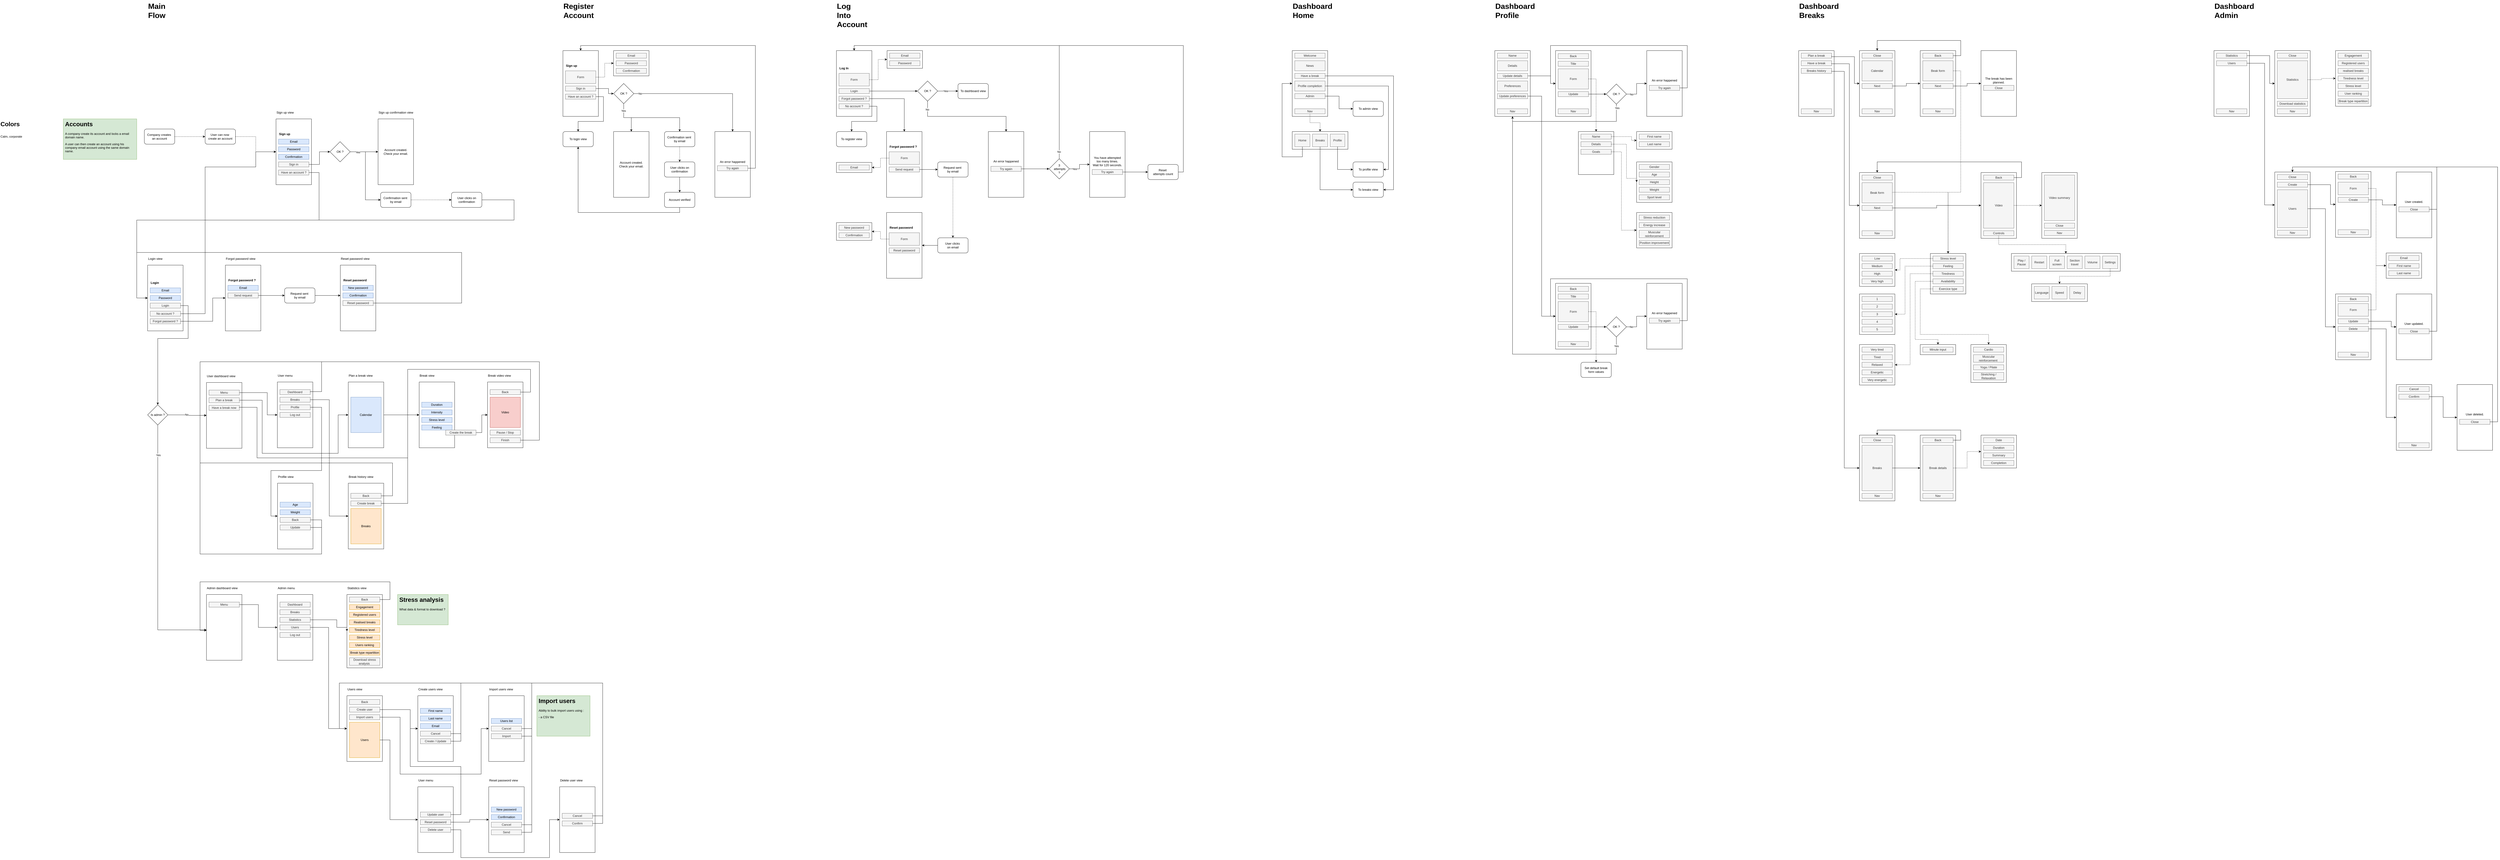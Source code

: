 <mxfile version="24.7.17">
  <diagram name="Page-1" id="rZPdfZy3iIrynxqRV0RK">
    <mxGraphModel dx="4939" dy="931" grid="1" gridSize="10" guides="1" tooltips="1" connect="1" arrows="1" fold="1" page="1" pageScale="1" pageWidth="827" pageHeight="1169" math="0" shadow="0">
      <root>
        <mxCell id="0" />
        <mxCell id="1" parent="0" />
        <mxCell id="UYZVAkdVkmXy9jeqrblP-1" value="" style="swimlane;startSize=0;" parent="1" vertex="1">
          <mxGeometry x="-800" y="2448" width="140" height="260" as="geometry" />
        </mxCell>
        <mxCell id="UYZVAkdVkmXy9jeqrblP-2" value="Email" style="rounded=0;whiteSpace=wrap;html=1;fillColor=#dae8fc;strokeColor=#6c8ebf;" parent="UYZVAkdVkmXy9jeqrblP-1" vertex="1">
          <mxGeometry x="10" y="90" width="120" height="20" as="geometry" />
        </mxCell>
        <mxCell id="UYZVAkdVkmXy9jeqrblP-3" value="Password" style="rounded=0;whiteSpace=wrap;html=1;fillColor=#dae8fc;strokeColor=#6c8ebf;" parent="UYZVAkdVkmXy9jeqrblP-1" vertex="1">
          <mxGeometry x="10" y="120" width="120" height="20" as="geometry" />
        </mxCell>
        <mxCell id="UYZVAkdVkmXy9jeqrblP-4" value="Login" style="text;html=1;align=left;verticalAlign=middle;whiteSpace=wrap;rounded=0;fontStyle=1" parent="UYZVAkdVkmXy9jeqrblP-1" vertex="1">
          <mxGeometry x="10" y="60" width="120" height="20" as="geometry" />
        </mxCell>
        <mxCell id="UYZVAkdVkmXy9jeqrblP-5" value="Login" style="rounded=0;whiteSpace=wrap;html=1;fillColor=#f5f5f5;fontColor=#333333;strokeColor=#666666;" parent="UYZVAkdVkmXy9jeqrblP-1" vertex="1">
          <mxGeometry x="10" y="150" width="120" height="20" as="geometry" />
        </mxCell>
        <mxCell id="UYZVAkdVkmXy9jeqrblP-6" value="No account ?" style="rounded=0;whiteSpace=wrap;html=1;fillColor=#f5f5f5;fontColor=#333333;strokeColor=#666666;" parent="UYZVAkdVkmXy9jeqrblP-1" vertex="1">
          <mxGeometry x="10" y="182" width="120" height="20" as="geometry" />
        </mxCell>
        <mxCell id="UYZVAkdVkmXy9jeqrblP-7" value="Forgot password ?" style="rounded=0;whiteSpace=wrap;html=1;fillColor=#f5f5f5;fontColor=#333333;strokeColor=#666666;" parent="UYZVAkdVkmXy9jeqrblP-1" vertex="1">
          <mxGeometry x="10" y="212" width="120" height="20" as="geometry" />
        </mxCell>
        <mxCell id="UYZVAkdVkmXy9jeqrblP-9" value="Login view" style="text;html=1;align=left;verticalAlign=middle;whiteSpace=wrap;rounded=0;" parent="1" vertex="1">
          <mxGeometry x="-800" y="2408" width="140" height="30" as="geometry" />
        </mxCell>
        <mxCell id="UYZVAkdVkmXy9jeqrblP-10" value="" style="swimlane;startSize=0;" parent="1" vertex="1">
          <mxGeometry x="-567.67" y="2912" width="140" height="260" as="geometry" />
        </mxCell>
        <mxCell id="UYZVAkdVkmXy9jeqrblP-11" value="Menu" style="rounded=0;whiteSpace=wrap;html=1;fillColor=#f5f5f5;strokeColor=#666666;fontColor=#333333;" parent="UYZVAkdVkmXy9jeqrblP-10" vertex="1">
          <mxGeometry x="10" y="30" width="120" height="20" as="geometry" />
        </mxCell>
        <mxCell id="UYZVAkdVkmXy9jeqrblP-12" value="Have a break now" style="rounded=0;whiteSpace=wrap;html=1;fillColor=#f5f5f5;strokeColor=#666666;fontColor=#333333;" parent="UYZVAkdVkmXy9jeqrblP-10" vertex="1">
          <mxGeometry x="10" y="90" width="120" height="20" as="geometry" />
        </mxCell>
        <mxCell id="UYZVAkdVkmXy9jeqrblP-13" value="Plan a break" style="rounded=0;whiteSpace=wrap;html=1;fillColor=#f5f5f5;strokeColor=#666666;fontColor=#333333;" parent="UYZVAkdVkmXy9jeqrblP-10" vertex="1">
          <mxGeometry x="10" y="60" width="120" height="20" as="geometry" />
        </mxCell>
        <mxCell id="UYZVAkdVkmXy9jeqrblP-14" value="User dashboard view" style="text;html=1;align=left;verticalAlign=middle;whiteSpace=wrap;rounded=0;" parent="1" vertex="1">
          <mxGeometry x="-567.67" y="2872" width="140" height="30" as="geometry" />
        </mxCell>
        <mxCell id="UYZVAkdVkmXy9jeqrblP-15" value="" style="swimlane;startSize=0;" parent="1" vertex="1">
          <mxGeometry x="-287.67" y="2910" width="140" height="260" as="geometry" />
        </mxCell>
        <mxCell id="UYZVAkdVkmXy9jeqrblP-16" value="Dashboard" style="rounded=0;whiteSpace=wrap;html=1;fillColor=#f5f5f5;strokeColor=#666666;fontColor=#333333;" parent="UYZVAkdVkmXy9jeqrblP-15" vertex="1">
          <mxGeometry x="10" y="30" width="120" height="20" as="geometry" />
        </mxCell>
        <mxCell id="UYZVAkdVkmXy9jeqrblP-17" value="Breaks" style="rounded=0;whiteSpace=wrap;html=1;fillColor=#f5f5f5;strokeColor=#666666;fontColor=#333333;" parent="UYZVAkdVkmXy9jeqrblP-15" vertex="1">
          <mxGeometry x="10" y="60" width="120" height="20" as="geometry" />
        </mxCell>
        <mxCell id="UYZVAkdVkmXy9jeqrblP-18" value="Log out" style="rounded=0;whiteSpace=wrap;html=1;fillColor=#f5f5f5;strokeColor=#666666;fontColor=#333333;" parent="UYZVAkdVkmXy9jeqrblP-15" vertex="1">
          <mxGeometry x="10" y="120" width="120" height="20" as="geometry" />
        </mxCell>
        <mxCell id="UYZVAkdVkmXy9jeqrblP-19" value="Profile" style="rounded=0;whiteSpace=wrap;html=1;fillColor=#f5f5f5;strokeColor=#666666;fontColor=#333333;" parent="UYZVAkdVkmXy9jeqrblP-15" vertex="1">
          <mxGeometry x="10" y="90" width="120" height="20" as="geometry" />
        </mxCell>
        <mxCell id="UYZVAkdVkmXy9jeqrblP-20" value="User menu" style="text;html=1;align=left;verticalAlign=middle;whiteSpace=wrap;rounded=0;" parent="1" vertex="1">
          <mxGeometry x="-287.67" y="2870" width="140" height="30" as="geometry" />
        </mxCell>
        <mxCell id="UYZVAkdVkmXy9jeqrblP-21" value="" style="swimlane;startSize=0;" parent="1" vertex="1">
          <mxGeometry x="-493" y="2448" width="140" height="260" as="geometry" />
        </mxCell>
        <mxCell id="UYZVAkdVkmXy9jeqrblP-22" value="Email" style="rounded=0;whiteSpace=wrap;html=1;fillColor=#dae8fc;strokeColor=#6c8ebf;" parent="UYZVAkdVkmXy9jeqrblP-21" vertex="1">
          <mxGeometry x="10" y="80" width="120" height="20" as="geometry" />
        </mxCell>
        <mxCell id="UYZVAkdVkmXy9jeqrblP-23" value="Forgot password ?" style="text;html=1;align=left;verticalAlign=middle;whiteSpace=wrap;rounded=0;fontStyle=1" parent="UYZVAkdVkmXy9jeqrblP-21" vertex="1">
          <mxGeometry x="10" y="50" width="120" height="20" as="geometry" />
        </mxCell>
        <mxCell id="UYZVAkdVkmXy9jeqrblP-24" value="Send request" style="rounded=0;whiteSpace=wrap;html=1;fillColor=#f5f5f5;fontColor=#333333;strokeColor=#666666;" parent="UYZVAkdVkmXy9jeqrblP-21" vertex="1">
          <mxGeometry x="10" y="110" width="120" height="20" as="geometry" />
        </mxCell>
        <mxCell id="UYZVAkdVkmXy9jeqrblP-25" value="Forgot password view" style="text;html=1;align=left;verticalAlign=middle;whiteSpace=wrap;rounded=0;" parent="1" vertex="1">
          <mxGeometry x="-493" y="2408" width="140" height="30" as="geometry" />
        </mxCell>
        <mxCell id="UYZVAkdVkmXy9jeqrblP-26" value="" style="swimlane;startSize=0;" parent="1" vertex="1">
          <mxGeometry x="-39" y="2448" width="140" height="260" as="geometry" />
        </mxCell>
        <mxCell id="UYZVAkdVkmXy9jeqrblP-27" value="New password" style="rounded=0;whiteSpace=wrap;html=1;fillColor=#dae8fc;strokeColor=#6c8ebf;" parent="UYZVAkdVkmXy9jeqrblP-26" vertex="1">
          <mxGeometry x="10" y="80" width="120" height="20" as="geometry" />
        </mxCell>
        <mxCell id="UYZVAkdVkmXy9jeqrblP-28" value="Reset password" style="text;html=1;align=left;verticalAlign=middle;whiteSpace=wrap;rounded=0;fontStyle=1" parent="UYZVAkdVkmXy9jeqrblP-26" vertex="1">
          <mxGeometry x="10" y="50" width="120" height="20" as="geometry" />
        </mxCell>
        <mxCell id="UYZVAkdVkmXy9jeqrblP-29" value="Confirmation" style="rounded=0;whiteSpace=wrap;html=1;fillColor=#dae8fc;strokeColor=#6c8ebf;" parent="UYZVAkdVkmXy9jeqrblP-26" vertex="1">
          <mxGeometry x="10" y="110" width="120" height="20" as="geometry" />
        </mxCell>
        <mxCell id="UYZVAkdVkmXy9jeqrblP-30" value="Reset password" style="rounded=0;whiteSpace=wrap;html=1;fillColor=#f5f5f5;fontColor=#333333;strokeColor=#666666;" parent="UYZVAkdVkmXy9jeqrblP-26" vertex="1">
          <mxGeometry x="10" y="140" width="120" height="20" as="geometry" />
        </mxCell>
        <mxCell id="UYZVAkdVkmXy9jeqrblP-31" value="Reset password view" style="text;html=1;align=left;verticalAlign=middle;whiteSpace=wrap;rounded=0;" parent="1" vertex="1">
          <mxGeometry x="-39" y="2408" width="140" height="30" as="geometry" />
        </mxCell>
        <mxCell id="UYZVAkdVkmXy9jeqrblP-32" value="Request sent&amp;nbsp;&lt;div&gt;by email&lt;/div&gt;" style="rounded=1;whiteSpace=wrap;html=1;" parent="1" vertex="1">
          <mxGeometry x="-259" y="2538" width="120" height="60" as="geometry" />
        </mxCell>
        <mxCell id="UYZVAkdVkmXy9jeqrblP-33" style="edgeStyle=orthogonalEdgeStyle;rounded=0;orthogonalLoop=1;jettySize=auto;html=1;exitX=1;exitY=0.5;exitDx=0;exitDy=0;entryX=0;entryY=0.5;entryDx=0;entryDy=0;" parent="1" source="UYZVAkdVkmXy9jeqrblP-24" target="UYZVAkdVkmXy9jeqrblP-32" edge="1">
          <mxGeometry relative="1" as="geometry" />
        </mxCell>
        <mxCell id="UYZVAkdVkmXy9jeqrblP-34" style="edgeStyle=orthogonalEdgeStyle;rounded=0;orthogonalLoop=1;jettySize=auto;html=1;exitX=1;exitY=0.5;exitDx=0;exitDy=0;entryX=0.002;entryY=0.462;entryDx=0;entryDy=0;entryPerimeter=0;" parent="1" source="UYZVAkdVkmXy9jeqrblP-32" target="UYZVAkdVkmXy9jeqrblP-26" edge="1">
          <mxGeometry relative="1" as="geometry" />
        </mxCell>
        <mxCell id="UYZVAkdVkmXy9jeqrblP-35" value="" style="swimlane;startSize=0;" parent="1" vertex="1">
          <mxGeometry x="-287.67" y="3750" width="140" height="260" as="geometry" />
        </mxCell>
        <mxCell id="UYZVAkdVkmXy9jeqrblP-36" value="Dashboard" style="rounded=0;whiteSpace=wrap;html=1;fillColor=#f5f5f5;fontColor=#333333;strokeColor=#666666;" parent="UYZVAkdVkmXy9jeqrblP-35" vertex="1">
          <mxGeometry x="10" y="30" width="120" height="20" as="geometry" />
        </mxCell>
        <mxCell id="UYZVAkdVkmXy9jeqrblP-37" value="Breaks" style="rounded=0;whiteSpace=wrap;html=1;fillColor=#f5f5f5;fontColor=#333333;strokeColor=#666666;" parent="UYZVAkdVkmXy9jeqrblP-35" vertex="1">
          <mxGeometry x="10" y="60" width="120" height="20" as="geometry" />
        </mxCell>
        <mxCell id="UYZVAkdVkmXy9jeqrblP-38" value="Log out" style="rounded=0;whiteSpace=wrap;html=1;fillColor=#f5f5f5;fontColor=#333333;strokeColor=#666666;" parent="UYZVAkdVkmXy9jeqrblP-35" vertex="1">
          <mxGeometry x="10" y="150" width="120" height="20" as="geometry" />
        </mxCell>
        <mxCell id="UYZVAkdVkmXy9jeqrblP-39" value="Statistics" style="rounded=0;whiteSpace=wrap;html=1;fillColor=#f5f5f5;fontColor=#333333;strokeColor=#666666;" parent="UYZVAkdVkmXy9jeqrblP-35" vertex="1">
          <mxGeometry x="10" y="90" width="120" height="20" as="geometry" />
        </mxCell>
        <mxCell id="UYZVAkdVkmXy9jeqrblP-40" value="Users" style="rounded=0;whiteSpace=wrap;html=1;fillColor=#f5f5f5;fontColor=#333333;strokeColor=#666666;" parent="UYZVAkdVkmXy9jeqrblP-35" vertex="1">
          <mxGeometry x="10" y="120" width="120" height="20" as="geometry" />
        </mxCell>
        <mxCell id="UYZVAkdVkmXy9jeqrblP-41" value="Admin menu" style="text;html=1;align=left;verticalAlign=middle;whiteSpace=wrap;rounded=0;" parent="1" vertex="1">
          <mxGeometry x="-287.67" y="3710" width="140" height="30" as="geometry" />
        </mxCell>
        <mxCell id="UYZVAkdVkmXy9jeqrblP-42" value="" style="swimlane;startSize=0;" parent="1" vertex="1">
          <mxGeometry x="-567.67" y="3750" width="140" height="260" as="geometry" />
        </mxCell>
        <mxCell id="UYZVAkdVkmXy9jeqrblP-43" value="Menu" style="rounded=0;whiteSpace=wrap;html=1;fillColor=#f5f5f5;fontColor=#333333;strokeColor=#666666;" parent="UYZVAkdVkmXy9jeqrblP-42" vertex="1">
          <mxGeometry x="10" y="30" width="120" height="20" as="geometry" />
        </mxCell>
        <mxCell id="UYZVAkdVkmXy9jeqrblP-44" value="Admin dashboard view" style="text;html=1;align=left;verticalAlign=middle;whiteSpace=wrap;rounded=0;" parent="1" vertex="1">
          <mxGeometry x="-567.67" y="3710" width="140" height="30" as="geometry" />
        </mxCell>
        <mxCell id="UYZVAkdVkmXy9jeqrblP-45" style="edgeStyle=orthogonalEdgeStyle;rounded=0;orthogonalLoop=1;jettySize=auto;html=1;exitX=1;exitY=0.5;exitDx=0;exitDy=0;" parent="1" source="UYZVAkdVkmXy9jeqrblP-47" target="UYZVAkdVkmXy9jeqrblP-10" edge="1">
          <mxGeometry relative="1" as="geometry" />
        </mxCell>
        <mxCell id="UYZVAkdVkmXy9jeqrblP-46" value="No" style="edgeLabel;html=1;align=center;verticalAlign=middle;resizable=0;points=[];" parent="UYZVAkdVkmXy9jeqrblP-45" vertex="1" connectable="0">
          <mxGeometry x="-0.043" y="1" relative="1" as="geometry">
            <mxPoint as="offset" />
          </mxGeometry>
        </mxCell>
        <mxCell id="UYZVAkdVkmXy9jeqrblP-47" value="Is admin ?" style="rhombus;whiteSpace=wrap;html=1;" parent="1" vertex="1">
          <mxGeometry x="-800" y="3000" width="80" height="80" as="geometry" />
        </mxCell>
        <mxCell id="UYZVAkdVkmXy9jeqrblP-48" style="edgeStyle=orthogonalEdgeStyle;rounded=0;orthogonalLoop=1;jettySize=auto;html=1;exitX=1;exitY=0.5;exitDx=0;exitDy=0;entryX=0.5;entryY=0;entryDx=0;entryDy=0;" parent="1" source="UYZVAkdVkmXy9jeqrblP-5" target="UYZVAkdVkmXy9jeqrblP-47" edge="1">
          <mxGeometry relative="1" as="geometry">
            <Array as="points">
              <mxPoint x="-640" y="2608" />
              <mxPoint x="-640" y="2738" />
              <mxPoint x="-760" y="2738" />
            </Array>
          </mxGeometry>
        </mxCell>
        <mxCell id="UYZVAkdVkmXy9jeqrblP-49" style="edgeStyle=orthogonalEdgeStyle;rounded=0;orthogonalLoop=1;jettySize=auto;html=1;exitX=0.5;exitY=1;exitDx=0;exitDy=0;entryX=0;entryY=0.538;entryDx=0;entryDy=0;entryPerimeter=0;" parent="1" source="UYZVAkdVkmXy9jeqrblP-47" target="UYZVAkdVkmXy9jeqrblP-42" edge="1">
          <mxGeometry relative="1" as="geometry" />
        </mxCell>
        <mxCell id="UYZVAkdVkmXy9jeqrblP-50" value="Yes" style="edgeLabel;html=1;align=center;verticalAlign=middle;resizable=0;points=[];" parent="UYZVAkdVkmXy9jeqrblP-49" vertex="1" connectable="0">
          <mxGeometry x="-0.763" y="2" relative="1" as="geometry">
            <mxPoint as="offset" />
          </mxGeometry>
        </mxCell>
        <mxCell id="UYZVAkdVkmXy9jeqrblP-51" style="edgeStyle=orthogonalEdgeStyle;rounded=0;orthogonalLoop=1;jettySize=auto;html=1;exitX=1;exitY=0.5;exitDx=0;exitDy=0;entryX=0;entryY=0.5;entryDx=0;entryDy=0;" parent="1" source="UYZVAkdVkmXy9jeqrblP-11" target="UYZVAkdVkmXy9jeqrblP-15" edge="1">
          <mxGeometry relative="1" as="geometry">
            <Array as="points">
              <mxPoint x="-327.67" y="2952" />
              <mxPoint x="-327.67" y="3040" />
            </Array>
          </mxGeometry>
        </mxCell>
        <mxCell id="UYZVAkdVkmXy9jeqrblP-52" style="edgeStyle=orthogonalEdgeStyle;rounded=0;orthogonalLoop=1;jettySize=auto;html=1;exitX=1;exitY=0.5;exitDx=0;exitDy=0;entryX=0;entryY=0.5;entryDx=0;entryDy=0;" parent="1" source="UYZVAkdVkmXy9jeqrblP-43" target="UYZVAkdVkmXy9jeqrblP-35" edge="1">
          <mxGeometry relative="1" as="geometry" />
        </mxCell>
        <mxCell id="UYZVAkdVkmXy9jeqrblP-53" style="edgeStyle=orthogonalEdgeStyle;rounded=0;orthogonalLoop=1;jettySize=auto;html=1;exitX=1;exitY=0.5;exitDx=0;exitDy=0;entryX=0;entryY=0.5;entryDx=0;entryDy=0;" parent="1" source="UYZVAkdVkmXy9jeqrblP-30" target="UYZVAkdVkmXy9jeqrblP-1" edge="1">
          <mxGeometry relative="1" as="geometry">
            <Array as="points">
              <mxPoint x="440" y="2598" />
              <mxPoint x="440" y="2398" />
              <mxPoint x="-843" y="2398" />
              <mxPoint x="-843" y="2578" />
            </Array>
          </mxGeometry>
        </mxCell>
        <mxCell id="UYZVAkdVkmXy9jeqrblP-54" style="edgeStyle=orthogonalEdgeStyle;rounded=0;orthogonalLoop=1;jettySize=auto;html=1;exitX=1;exitY=0.5;exitDx=0;exitDy=0;entryX=0;entryY=0.5;entryDx=0;entryDy=0;" parent="1" source="UYZVAkdVkmXy9jeqrblP-55" target="UYZVAkdVkmXy9jeqrblP-58" edge="1">
          <mxGeometry relative="1" as="geometry" />
        </mxCell>
        <mxCell id="UYZVAkdVkmXy9jeqrblP-55" value="" style="swimlane;startSize=0;" parent="1" vertex="1">
          <mxGeometry x="-7.67" y="2910" width="140" height="260" as="geometry" />
        </mxCell>
        <mxCell id="UYZVAkdVkmXy9jeqrblP-56" value="Calendar" style="rounded=0;whiteSpace=wrap;html=1;fillColor=#dae8fc;strokeColor=#6c8ebf;" parent="UYZVAkdVkmXy9jeqrblP-55" vertex="1">
          <mxGeometry x="10" y="60" width="120" height="140" as="geometry" />
        </mxCell>
        <mxCell id="UYZVAkdVkmXy9jeqrblP-57" value="Plan a break view" style="text;html=1;align=left;verticalAlign=middle;whiteSpace=wrap;rounded=0;" parent="1" vertex="1">
          <mxGeometry x="-7.67" y="2870" width="140" height="30" as="geometry" />
        </mxCell>
        <mxCell id="UYZVAkdVkmXy9jeqrblP-58" value="" style="swimlane;startSize=0;" parent="1" vertex="1">
          <mxGeometry x="272.33" y="2910" width="140" height="260" as="geometry" />
        </mxCell>
        <mxCell id="UYZVAkdVkmXy9jeqrblP-59" value="Duration" style="rounded=0;whiteSpace=wrap;html=1;fillColor=#dae8fc;strokeColor=#6c8ebf;" parent="UYZVAkdVkmXy9jeqrblP-58" vertex="1">
          <mxGeometry x="10" y="80" width="120" height="20" as="geometry" />
        </mxCell>
        <mxCell id="UYZVAkdVkmXy9jeqrblP-60" value="Intensity" style="rounded=0;whiteSpace=wrap;html=1;fillColor=#dae8fc;strokeColor=#6c8ebf;" parent="UYZVAkdVkmXy9jeqrblP-58" vertex="1">
          <mxGeometry x="10" y="110" width="120" height="20" as="geometry" />
        </mxCell>
        <mxCell id="UYZVAkdVkmXy9jeqrblP-61" value="Stress level" style="rounded=0;whiteSpace=wrap;html=1;fillColor=#dae8fc;strokeColor=#6c8ebf;" parent="UYZVAkdVkmXy9jeqrblP-58" vertex="1">
          <mxGeometry x="10" y="140" width="120" height="20" as="geometry" />
        </mxCell>
        <mxCell id="UYZVAkdVkmXy9jeqrblP-62" value="Feeling" style="rounded=0;whiteSpace=wrap;html=1;fillColor=#dae8fc;strokeColor=#6c8ebf;" parent="UYZVAkdVkmXy9jeqrblP-58" vertex="1">
          <mxGeometry x="10" y="170" width="120" height="20" as="geometry" />
        </mxCell>
        <mxCell id="UYZVAkdVkmXy9jeqrblP-63" value="Break view" style="text;html=1;align=left;verticalAlign=middle;whiteSpace=wrap;rounded=0;" parent="1" vertex="1">
          <mxGeometry x="272.33" y="2870" width="140" height="30" as="geometry" />
        </mxCell>
        <mxCell id="UYZVAkdVkmXy9jeqrblP-64" style="edgeStyle=orthogonalEdgeStyle;rounded=0;orthogonalLoop=1;jettySize=auto;html=1;exitX=1;exitY=0.5;exitDx=0;exitDy=0;entryX=0;entryY=0.5;entryDx=0;entryDy=0;" parent="1" source="UYZVAkdVkmXy9jeqrblP-13" target="UYZVAkdVkmXy9jeqrblP-55" edge="1">
          <mxGeometry relative="1" as="geometry">
            <Array as="points">
              <mxPoint x="-347.67" y="2982" />
              <mxPoint x="-347.67" y="3192" />
              <mxPoint x="-47.67" y="3192" />
              <mxPoint x="-47.67" y="3040" />
            </Array>
          </mxGeometry>
        </mxCell>
        <mxCell id="UYZVAkdVkmXy9jeqrblP-65" style="edgeStyle=orthogonalEdgeStyle;rounded=0;orthogonalLoop=1;jettySize=auto;html=1;exitX=1;exitY=0.5;exitDx=0;exitDy=0;entryX=0;entryY=0.5;entryDx=0;entryDy=0;" parent="1" source="UYZVAkdVkmXy9jeqrblP-12" target="UYZVAkdVkmXy9jeqrblP-58" edge="1">
          <mxGeometry relative="1" as="geometry">
            <Array as="points">
              <mxPoint x="-368" y="3010" />
              <mxPoint x="-368" y="3210" />
              <mxPoint x="227" y="3210" />
              <mxPoint x="227" y="3040" />
            </Array>
          </mxGeometry>
        </mxCell>
        <mxCell id="UYZVAkdVkmXy9jeqrblP-66" value="" style="swimlane;startSize=0;" parent="1" vertex="1">
          <mxGeometry x="542.33" y="2910" width="140" height="260" as="geometry" />
        </mxCell>
        <mxCell id="UYZVAkdVkmXy9jeqrblP-67" value="Back" style="rounded=0;whiteSpace=wrap;html=1;fillColor=#f5f5f5;fontColor=#333333;strokeColor=#666666;" parent="UYZVAkdVkmXy9jeqrblP-66" vertex="1">
          <mxGeometry x="10" y="30" width="120" height="20" as="geometry" />
        </mxCell>
        <mxCell id="UYZVAkdVkmXy9jeqrblP-68" value="Finish" style="rounded=0;whiteSpace=wrap;html=1;fillColor=#f5f5f5;fontColor=#333333;strokeColor=#666666;" parent="UYZVAkdVkmXy9jeqrblP-66" vertex="1">
          <mxGeometry x="10" y="220" width="120" height="20" as="geometry" />
        </mxCell>
        <mxCell id="UYZVAkdVkmXy9jeqrblP-69" value="Video" style="rounded=0;whiteSpace=wrap;html=1;fillColor=#f8cecc;strokeColor=#b85450;" parent="UYZVAkdVkmXy9jeqrblP-66" vertex="1">
          <mxGeometry x="10" y="60" width="120" height="120" as="geometry" />
        </mxCell>
        <mxCell id="UYZVAkdVkmXy9jeqrblP-70" value="Pause / Stop" style="rounded=0;whiteSpace=wrap;html=1;fillColor=#f5f5f5;fontColor=#333333;strokeColor=#666666;" parent="UYZVAkdVkmXy9jeqrblP-66" vertex="1">
          <mxGeometry x="10" y="190" width="120" height="20" as="geometry" />
        </mxCell>
        <mxCell id="UYZVAkdVkmXy9jeqrblP-71" value="Break video view" style="text;html=1;align=left;verticalAlign=middle;whiteSpace=wrap;rounded=0;" parent="1" vertex="1">
          <mxGeometry x="542.33" y="2870" width="140" height="30" as="geometry" />
        </mxCell>
        <mxCell id="UYZVAkdVkmXy9jeqrblP-72" style="edgeStyle=orthogonalEdgeStyle;rounded=0;orthogonalLoop=1;jettySize=auto;html=1;exitX=1;exitY=0.5;exitDx=0;exitDy=0;entryX=0;entryY=0.5;entryDx=0;entryDy=0;" parent="1" source="UYZVAkdVkmXy9jeqrblP-210" target="UYZVAkdVkmXy9jeqrblP-66" edge="1">
          <mxGeometry relative="1" as="geometry" />
        </mxCell>
        <mxCell id="UYZVAkdVkmXy9jeqrblP-73" style="edgeStyle=orthogonalEdgeStyle;rounded=0;orthogonalLoop=1;jettySize=auto;html=1;exitX=1;exitY=0.5;exitDx=0;exitDy=0;entryX=0;entryY=0.5;entryDx=0;entryDy=0;" parent="1" source="UYZVAkdVkmXy9jeqrblP-67" target="UYZVAkdVkmXy9jeqrblP-58" edge="1">
          <mxGeometry relative="1" as="geometry">
            <Array as="points">
              <mxPoint x="712" y="2950" />
              <mxPoint x="712" y="2860" />
              <mxPoint x="227" y="2860" />
              <mxPoint x="227" y="3040" />
            </Array>
          </mxGeometry>
        </mxCell>
        <mxCell id="UYZVAkdVkmXy9jeqrblP-74" style="edgeStyle=orthogonalEdgeStyle;rounded=0;orthogonalLoop=1;jettySize=auto;html=1;exitX=1;exitY=0.5;exitDx=0;exitDy=0;entryX=0;entryY=0.5;entryDx=0;entryDy=0;" parent="1" source="UYZVAkdVkmXy9jeqrblP-7" target="UYZVAkdVkmXy9jeqrblP-21" edge="1">
          <mxGeometry relative="1" as="geometry">
            <Array as="points">
              <mxPoint x="-543" y="2670" />
              <mxPoint x="-543" y="2578" />
            </Array>
          </mxGeometry>
        </mxCell>
        <mxCell id="UYZVAkdVkmXy9jeqrblP-75" style="edgeStyle=orthogonalEdgeStyle;rounded=0;orthogonalLoop=1;jettySize=auto;html=1;exitX=1;exitY=0.5;exitDx=0;exitDy=0;entryX=0;entryY=0.5;entryDx=0;entryDy=0;" parent="1" source="UYZVAkdVkmXy9jeqrblP-16" target="UYZVAkdVkmXy9jeqrblP-10" edge="1">
          <mxGeometry relative="1" as="geometry">
            <Array as="points">
              <mxPoint x="-158" y="2948" />
              <mxPoint x="-113" y="2948" />
              <mxPoint x="-113" y="2830" />
              <mxPoint x="-593" y="2830" />
              <mxPoint x="-593" y="3042" />
            </Array>
          </mxGeometry>
        </mxCell>
        <mxCell id="UYZVAkdVkmXy9jeqrblP-76" value="" style="swimlane;startSize=0;" parent="1" vertex="1">
          <mxGeometry x="-7.67" y="3310" width="140" height="260" as="geometry" />
        </mxCell>
        <mxCell id="UYZVAkdVkmXy9jeqrblP-77" value="Create break" style="rounded=0;whiteSpace=wrap;html=1;fillColor=#f5f5f5;strokeColor=#666666;fontColor=#333333;" parent="UYZVAkdVkmXy9jeqrblP-76" vertex="1">
          <mxGeometry x="10" y="70" width="120" height="20" as="geometry" />
        </mxCell>
        <mxCell id="UYZVAkdVkmXy9jeqrblP-78" value="Back" style="rounded=0;whiteSpace=wrap;html=1;fillColor=#f5f5f5;strokeColor=#666666;fontColor=#333333;" parent="UYZVAkdVkmXy9jeqrblP-76" vertex="1">
          <mxGeometry x="10" y="40" width="120" height="20" as="geometry" />
        </mxCell>
        <mxCell id="UYZVAkdVkmXy9jeqrblP-79" value="Breaks" style="rounded=0;whiteSpace=wrap;html=1;fillColor=#ffe6cc;strokeColor=#d79b00;" parent="UYZVAkdVkmXy9jeqrblP-76" vertex="1">
          <mxGeometry x="10.0" y="100" width="120" height="140" as="geometry" />
        </mxCell>
        <mxCell id="UYZVAkdVkmXy9jeqrblP-80" value="Break history view" style="text;html=1;align=left;verticalAlign=middle;whiteSpace=wrap;rounded=0;" parent="1" vertex="1">
          <mxGeometry x="-7.67" y="3270" width="140" height="30" as="geometry" />
        </mxCell>
        <mxCell id="UYZVAkdVkmXy9jeqrblP-81" style="edgeStyle=orthogonalEdgeStyle;rounded=0;orthogonalLoop=1;jettySize=auto;html=1;exitX=1;exitY=0.5;exitDx=0;exitDy=0;entryX=0;entryY=0.5;entryDx=0;entryDy=0;" parent="1" source="UYZVAkdVkmXy9jeqrblP-17" target="UYZVAkdVkmXy9jeqrblP-76" edge="1">
          <mxGeometry relative="1" as="geometry" />
        </mxCell>
        <mxCell id="UYZVAkdVkmXy9jeqrblP-82" style="edgeStyle=orthogonalEdgeStyle;rounded=0;orthogonalLoop=1;jettySize=auto;html=1;exitX=1;exitY=0.5;exitDx=0;exitDy=0;entryX=0;entryY=0.5;entryDx=0;entryDy=0;" parent="1" source="UYZVAkdVkmXy9jeqrblP-78" target="UYZVAkdVkmXy9jeqrblP-10" edge="1">
          <mxGeometry relative="1" as="geometry">
            <Array as="points">
              <mxPoint x="167" y="3360" />
              <mxPoint x="167" y="3230" />
              <mxPoint x="-593" y="3230" />
              <mxPoint x="-593" y="3042" />
            </Array>
          </mxGeometry>
        </mxCell>
        <mxCell id="UYZVAkdVkmXy9jeqrblP-83" style="edgeStyle=orthogonalEdgeStyle;rounded=0;orthogonalLoop=1;jettySize=auto;html=1;exitX=1;exitY=0.5;exitDx=0;exitDy=0;entryX=0;entryY=0.5;entryDx=0;entryDy=0;" parent="1" source="UYZVAkdVkmXy9jeqrblP-77" target="UYZVAkdVkmXy9jeqrblP-58" edge="1">
          <mxGeometry relative="1" as="geometry">
            <Array as="points">
              <mxPoint x="227" y="3390" />
              <mxPoint x="227" y="3040" />
            </Array>
          </mxGeometry>
        </mxCell>
        <mxCell id="UYZVAkdVkmXy9jeqrblP-84" value="" style="swimlane;startSize=0;" parent="1" vertex="1">
          <mxGeometry x="-13" y="3750" width="140" height="290" as="geometry" />
        </mxCell>
        <mxCell id="UYZVAkdVkmXy9jeqrblP-85" value="Back" style="rounded=0;whiteSpace=wrap;html=1;fillColor=#f5f5f5;strokeColor=#666666;fontColor=#333333;" parent="UYZVAkdVkmXy9jeqrblP-84" vertex="1">
          <mxGeometry x="10" y="10" width="120" height="20" as="geometry" />
        </mxCell>
        <mxCell id="UYZVAkdVkmXy9jeqrblP-86" value="Engagement" style="rounded=0;whiteSpace=wrap;html=1;fillColor=#ffe6cc;strokeColor=#d79b00;" parent="UYZVAkdVkmXy9jeqrblP-84" vertex="1">
          <mxGeometry x="10" y="40" width="120" height="20" as="geometry" />
        </mxCell>
        <mxCell id="UYZVAkdVkmXy9jeqrblP-87" value="Registered users" style="rounded=0;whiteSpace=wrap;html=1;fillColor=#ffe6cc;strokeColor=#d79b00;" parent="UYZVAkdVkmXy9jeqrblP-84" vertex="1">
          <mxGeometry x="10" y="70" width="120" height="20" as="geometry" />
        </mxCell>
        <mxCell id="UYZVAkdVkmXy9jeqrblP-88" value="Realised breaks" style="rounded=0;whiteSpace=wrap;html=1;fillColor=#ffe6cc;strokeColor=#d79b00;" parent="UYZVAkdVkmXy9jeqrblP-84" vertex="1">
          <mxGeometry x="10" y="100" width="120" height="20" as="geometry" />
        </mxCell>
        <mxCell id="UYZVAkdVkmXy9jeqrblP-89" value="Tiredness level" style="rounded=0;whiteSpace=wrap;html=1;fillColor=#ffe6cc;strokeColor=#d79b00;" parent="UYZVAkdVkmXy9jeqrblP-84" vertex="1">
          <mxGeometry x="10" y="130" width="120" height="20" as="geometry" />
        </mxCell>
        <mxCell id="UYZVAkdVkmXy9jeqrblP-90" value="Stress level" style="rounded=0;whiteSpace=wrap;html=1;fillColor=#ffe6cc;strokeColor=#d79b00;" parent="UYZVAkdVkmXy9jeqrblP-84" vertex="1">
          <mxGeometry x="10" y="160" width="120" height="20" as="geometry" />
        </mxCell>
        <mxCell id="UYZVAkdVkmXy9jeqrblP-91" value="Users ranking" style="rounded=0;whiteSpace=wrap;html=1;fillColor=#ffe6cc;strokeColor=#d79b00;" parent="UYZVAkdVkmXy9jeqrblP-84" vertex="1">
          <mxGeometry x="10" y="190" width="120" height="20" as="geometry" />
        </mxCell>
        <mxCell id="UYZVAkdVkmXy9jeqrblP-92" value="Break type repartition" style="rounded=0;whiteSpace=wrap;html=1;fillColor=#ffe6cc;strokeColor=#d79b00;" parent="UYZVAkdVkmXy9jeqrblP-84" vertex="1">
          <mxGeometry x="10" y="220" width="120" height="20" as="geometry" />
        </mxCell>
        <mxCell id="UYZVAkdVkmXy9jeqrblP-93" value="Download stress analysis&amp;nbsp;" style="rounded=0;whiteSpace=wrap;html=1;fillColor=#f5f5f5;strokeColor=#666666;fontColor=#333333;" parent="UYZVAkdVkmXy9jeqrblP-84" vertex="1">
          <mxGeometry x="10" y="250" width="120" height="30" as="geometry" />
        </mxCell>
        <mxCell id="UYZVAkdVkmXy9jeqrblP-94" value="Statistics view" style="text;html=1;align=left;verticalAlign=middle;whiteSpace=wrap;rounded=0;" parent="1" vertex="1">
          <mxGeometry x="-13" y="3710" width="140" height="30" as="geometry" />
        </mxCell>
        <mxCell id="UYZVAkdVkmXy9jeqrblP-95" value="" style="swimlane;startSize=0;" parent="1" vertex="1">
          <mxGeometry x="-13" y="4150" width="140" height="260" as="geometry" />
        </mxCell>
        <mxCell id="UYZVAkdVkmXy9jeqrblP-96" value="Create user" style="rounded=0;whiteSpace=wrap;html=1;fillColor=#f5f5f5;strokeColor=#666666;fontColor=#333333;" parent="UYZVAkdVkmXy9jeqrblP-95" vertex="1">
          <mxGeometry x="10" y="45" width="120" height="20" as="geometry" />
        </mxCell>
        <mxCell id="UYZVAkdVkmXy9jeqrblP-97" value="Back" style="rounded=0;whiteSpace=wrap;html=1;fillColor=#f5f5f5;strokeColor=#666666;fontColor=#333333;" parent="UYZVAkdVkmXy9jeqrblP-95" vertex="1">
          <mxGeometry x="10" y="15" width="120" height="20" as="geometry" />
        </mxCell>
        <mxCell id="UYZVAkdVkmXy9jeqrblP-98" value="Users" style="rounded=0;whiteSpace=wrap;html=1;fillColor=#ffe6cc;strokeColor=#d79b00;" parent="UYZVAkdVkmXy9jeqrblP-95" vertex="1">
          <mxGeometry x="10.0" y="105" width="120" height="140" as="geometry" />
        </mxCell>
        <mxCell id="UYZVAkdVkmXy9jeqrblP-99" value="Import users" style="rounded=0;whiteSpace=wrap;html=1;fillColor=#f5f5f5;strokeColor=#666666;fontColor=#333333;" parent="UYZVAkdVkmXy9jeqrblP-95" vertex="1">
          <mxGeometry x="10" y="75" width="120" height="20" as="geometry" />
        </mxCell>
        <mxCell id="UYZVAkdVkmXy9jeqrblP-100" value="Users view" style="text;html=1;align=left;verticalAlign=middle;whiteSpace=wrap;rounded=0;" parent="1" vertex="1">
          <mxGeometry x="-13" y="4110" width="140" height="30" as="geometry" />
        </mxCell>
        <mxCell id="UYZVAkdVkmXy9jeqrblP-101" style="edgeStyle=orthogonalEdgeStyle;rounded=0;orthogonalLoop=1;jettySize=auto;html=1;exitX=1;exitY=0.5;exitDx=0;exitDy=0;entryX=0;entryY=0.5;entryDx=0;entryDy=0;" parent="1" source="UYZVAkdVkmXy9jeqrblP-39" target="UYZVAkdVkmXy9jeqrblP-84" edge="1">
          <mxGeometry relative="1" as="geometry">
            <Array as="points">
              <mxPoint x="-53" y="3850" />
              <mxPoint x="-53" y="3880" />
            </Array>
          </mxGeometry>
        </mxCell>
        <mxCell id="UYZVAkdVkmXy9jeqrblP-102" style="edgeStyle=orthogonalEdgeStyle;rounded=0;orthogonalLoop=1;jettySize=auto;html=1;exitX=1;exitY=0.5;exitDx=0;exitDy=0;entryX=0;entryY=0.5;entryDx=0;entryDy=0;" parent="1" source="UYZVAkdVkmXy9jeqrblP-40" target="UYZVAkdVkmXy9jeqrblP-95" edge="1">
          <mxGeometry relative="1" as="geometry" />
        </mxCell>
        <mxCell id="UYZVAkdVkmXy9jeqrblP-103" value="" style="swimlane;startSize=0;" parent="1" vertex="1">
          <mxGeometry x="267" y="4150" width="140" height="260" as="geometry" />
        </mxCell>
        <mxCell id="UYZVAkdVkmXy9jeqrblP-104" value="Create / Update" style="rounded=0;whiteSpace=wrap;html=1;fillColor=#f5f5f5;strokeColor=#666666;fontColor=#333333;" parent="UYZVAkdVkmXy9jeqrblP-103" vertex="1">
          <mxGeometry x="10" y="170" width="120" height="20" as="geometry" />
        </mxCell>
        <mxCell id="UYZVAkdVkmXy9jeqrblP-105" value="Cancel" style="rounded=0;whiteSpace=wrap;html=1;fillColor=#f5f5f5;strokeColor=#666666;fontColor=#333333;" parent="UYZVAkdVkmXy9jeqrblP-103" vertex="1">
          <mxGeometry x="10" y="140" width="120" height="20" as="geometry" />
        </mxCell>
        <mxCell id="UYZVAkdVkmXy9jeqrblP-106" value="Email" style="rounded=0;whiteSpace=wrap;html=1;fillColor=#dae8fc;strokeColor=#6c8ebf;" parent="UYZVAkdVkmXy9jeqrblP-103" vertex="1">
          <mxGeometry x="10" y="110" width="120" height="20" as="geometry" />
        </mxCell>
        <mxCell id="UYZVAkdVkmXy9jeqrblP-107" value="Last name" style="rounded=0;whiteSpace=wrap;html=1;fillColor=#dae8fc;strokeColor=#6c8ebf;" parent="UYZVAkdVkmXy9jeqrblP-103" vertex="1">
          <mxGeometry x="10" y="80" width="120" height="20" as="geometry" />
        </mxCell>
        <mxCell id="UYZVAkdVkmXy9jeqrblP-108" value="First name" style="rounded=0;whiteSpace=wrap;html=1;fillColor=#dae8fc;strokeColor=#6c8ebf;" parent="UYZVAkdVkmXy9jeqrblP-103" vertex="1">
          <mxGeometry x="10" y="50" width="120" height="20" as="geometry" />
        </mxCell>
        <mxCell id="UYZVAkdVkmXy9jeqrblP-109" value="Create users view" style="text;html=1;align=left;verticalAlign=middle;whiteSpace=wrap;rounded=0;" parent="1" vertex="1">
          <mxGeometry x="267" y="4110" width="140" height="30" as="geometry" />
        </mxCell>
        <mxCell id="UYZVAkdVkmXy9jeqrblP-110" style="edgeStyle=orthogonalEdgeStyle;rounded=0;orthogonalLoop=1;jettySize=auto;html=1;exitX=1;exitY=0.5;exitDx=0;exitDy=0;entryX=0;entryY=0.5;entryDx=0;entryDy=0;" parent="1" source="UYZVAkdVkmXy9jeqrblP-96" target="UYZVAkdVkmXy9jeqrblP-103" edge="1">
          <mxGeometry relative="1" as="geometry">
            <Array as="points">
              <mxPoint x="237" y="4205" />
              <mxPoint x="237" y="4280" />
            </Array>
          </mxGeometry>
        </mxCell>
        <mxCell id="UYZVAkdVkmXy9jeqrblP-111" value="" style="swimlane;startSize=0;" parent="1" vertex="1">
          <mxGeometry x="267" y="4510" width="140" height="260" as="geometry" />
        </mxCell>
        <mxCell id="UYZVAkdVkmXy9jeqrblP-112" value="Update user" style="rounded=0;whiteSpace=wrap;html=1;fillColor=#f5f5f5;strokeColor=#666666;fontColor=#333333;" parent="UYZVAkdVkmXy9jeqrblP-111" vertex="1">
          <mxGeometry x="10" y="100" width="120" height="20" as="geometry" />
        </mxCell>
        <mxCell id="UYZVAkdVkmXy9jeqrblP-113" value="Reset password" style="rounded=0;whiteSpace=wrap;html=1;fillColor=#f5f5f5;strokeColor=#666666;fontColor=#333333;" parent="UYZVAkdVkmXy9jeqrblP-111" vertex="1">
          <mxGeometry x="10" y="130" width="120" height="20" as="geometry" />
        </mxCell>
        <mxCell id="UYZVAkdVkmXy9jeqrblP-114" value="Delete user" style="rounded=0;whiteSpace=wrap;html=1;fillColor=#f5f5f5;strokeColor=#666666;fontColor=#333333;" parent="UYZVAkdVkmXy9jeqrblP-111" vertex="1">
          <mxGeometry x="10" y="160" width="120" height="20" as="geometry" />
        </mxCell>
        <mxCell id="UYZVAkdVkmXy9jeqrblP-115" value="User menu" style="text;html=1;align=left;verticalAlign=middle;whiteSpace=wrap;rounded=0;" parent="1" vertex="1">
          <mxGeometry x="267" y="4470" width="140" height="30" as="geometry" />
        </mxCell>
        <mxCell id="UYZVAkdVkmXy9jeqrblP-116" value="" style="swimlane;startSize=0;" parent="1" vertex="1">
          <mxGeometry x="547" y="4510" width="140" height="260" as="geometry" />
        </mxCell>
        <mxCell id="UYZVAkdVkmXy9jeqrblP-117" value="Send" style="rounded=0;whiteSpace=wrap;html=1;fillColor=#f5f5f5;strokeColor=#666666;fontColor=#333333;" parent="UYZVAkdVkmXy9jeqrblP-116" vertex="1">
          <mxGeometry x="10" y="170" width="120" height="20" as="geometry" />
        </mxCell>
        <mxCell id="UYZVAkdVkmXy9jeqrblP-118" value="Cancel" style="rounded=0;whiteSpace=wrap;html=1;fillColor=#f5f5f5;strokeColor=#666666;fontColor=#333333;" parent="UYZVAkdVkmXy9jeqrblP-116" vertex="1">
          <mxGeometry x="10" y="140" width="120" height="20" as="geometry" />
        </mxCell>
        <mxCell id="UYZVAkdVkmXy9jeqrblP-119" value="Confirmation" style="rounded=0;whiteSpace=wrap;html=1;fillColor=#dae8fc;strokeColor=#6c8ebf;" parent="UYZVAkdVkmXy9jeqrblP-116" vertex="1">
          <mxGeometry x="10" y="110" width="120" height="20" as="geometry" />
        </mxCell>
        <mxCell id="UYZVAkdVkmXy9jeqrblP-120" value="New password" style="rounded=0;whiteSpace=wrap;html=1;fillColor=#dae8fc;strokeColor=#6c8ebf;" parent="UYZVAkdVkmXy9jeqrblP-116" vertex="1">
          <mxGeometry x="10" y="80" width="120" height="20" as="geometry" />
        </mxCell>
        <mxCell id="UYZVAkdVkmXy9jeqrblP-121" value="Reset password view" style="text;html=1;align=left;verticalAlign=middle;whiteSpace=wrap;rounded=0;" parent="1" vertex="1">
          <mxGeometry x="547" y="4470" width="140" height="30" as="geometry" />
        </mxCell>
        <mxCell id="UYZVAkdVkmXy9jeqrblP-122" style="edgeStyle=orthogonalEdgeStyle;rounded=0;orthogonalLoop=1;jettySize=auto;html=1;exitX=1;exitY=0.5;exitDx=0;exitDy=0;entryX=0;entryY=0.5;entryDx=0;entryDy=0;" parent="1" source="UYZVAkdVkmXy9jeqrblP-98" target="UYZVAkdVkmXy9jeqrblP-111" edge="1">
          <mxGeometry relative="1" as="geometry">
            <Array as="points">
              <mxPoint x="157" y="4325" />
              <mxPoint x="157" y="4640" />
            </Array>
          </mxGeometry>
        </mxCell>
        <mxCell id="UYZVAkdVkmXy9jeqrblP-123" style="edgeStyle=orthogonalEdgeStyle;rounded=0;orthogonalLoop=1;jettySize=auto;html=1;exitX=1;exitY=0.5;exitDx=0;exitDy=0;entryX=0;entryY=0.5;entryDx=0;entryDy=0;" parent="1" source="UYZVAkdVkmXy9jeqrblP-113" target="UYZVAkdVkmXy9jeqrblP-116" edge="1">
          <mxGeometry relative="1" as="geometry" />
        </mxCell>
        <mxCell id="UYZVAkdVkmXy9jeqrblP-124" style="edgeStyle=orthogonalEdgeStyle;rounded=0;orthogonalLoop=1;jettySize=auto;html=1;exitX=1;exitY=0.5;exitDx=0;exitDy=0;entryX=0;entryY=0.5;entryDx=0;entryDy=0;" parent="1" source="UYZVAkdVkmXy9jeqrblP-112" target="UYZVAkdVkmXy9jeqrblP-103" edge="1">
          <mxGeometry relative="1" as="geometry">
            <Array as="points">
              <mxPoint x="437" y="4620" />
              <mxPoint x="437" y="4430" />
              <mxPoint x="237" y="4430" />
              <mxPoint x="237" y="4280" />
            </Array>
          </mxGeometry>
        </mxCell>
        <mxCell id="UYZVAkdVkmXy9jeqrblP-125" style="edgeStyle=orthogonalEdgeStyle;rounded=0;orthogonalLoop=1;jettySize=auto;html=1;exitX=1;exitY=0.5;exitDx=0;exitDy=0;entryX=0;entryY=0.5;entryDx=0;entryDy=0;" parent="1" source="UYZVAkdVkmXy9jeqrblP-104" target="UYZVAkdVkmXy9jeqrblP-95" edge="1">
          <mxGeometry relative="1" as="geometry">
            <Array as="points">
              <mxPoint x="437" y="4330" />
              <mxPoint x="437" y="4100" />
              <mxPoint x="-43" y="4100" />
              <mxPoint x="-43" y="4280" />
            </Array>
          </mxGeometry>
        </mxCell>
        <mxCell id="UYZVAkdVkmXy9jeqrblP-126" style="edgeStyle=orthogonalEdgeStyle;rounded=0;orthogonalLoop=1;jettySize=auto;html=1;exitX=1;exitY=0.5;exitDx=0;exitDy=0;entryX=0;entryY=0.5;entryDx=0;entryDy=0;" parent="1" source="UYZVAkdVkmXy9jeqrblP-117" target="UYZVAkdVkmXy9jeqrblP-95" edge="1">
          <mxGeometry relative="1" as="geometry">
            <Array as="points">
              <mxPoint x="717" y="4690" />
              <mxPoint x="717" y="4100" />
              <mxPoint x="-43" y="4100" />
              <mxPoint x="-43" y="4280" />
            </Array>
          </mxGeometry>
        </mxCell>
        <mxCell id="UYZVAkdVkmXy9jeqrblP-127" value="" style="swimlane;startSize=0;" parent="1" vertex="1">
          <mxGeometry x="827" y="4510" width="140" height="260" as="geometry" />
        </mxCell>
        <mxCell id="UYZVAkdVkmXy9jeqrblP-128" value="Confirm" style="rounded=0;whiteSpace=wrap;html=1;fillColor=#f5f5f5;strokeColor=#666666;fontColor=#333333;" parent="UYZVAkdVkmXy9jeqrblP-127" vertex="1">
          <mxGeometry x="10" y="135" width="120" height="20" as="geometry" />
        </mxCell>
        <mxCell id="UYZVAkdVkmXy9jeqrblP-129" value="Cancel" style="rounded=0;whiteSpace=wrap;html=1;fillColor=#f5f5f5;strokeColor=#666666;fontColor=#333333;" parent="UYZVAkdVkmXy9jeqrblP-127" vertex="1">
          <mxGeometry x="10" y="105" width="120" height="20" as="geometry" />
        </mxCell>
        <mxCell id="UYZVAkdVkmXy9jeqrblP-130" value="Delete user view" style="text;html=1;align=left;verticalAlign=middle;whiteSpace=wrap;rounded=0;" parent="1" vertex="1">
          <mxGeometry x="827" y="4470" width="140" height="30" as="geometry" />
        </mxCell>
        <mxCell id="UYZVAkdVkmXy9jeqrblP-131" style="edgeStyle=orthogonalEdgeStyle;rounded=0;orthogonalLoop=1;jettySize=auto;html=1;exitX=1;exitY=0.5;exitDx=0;exitDy=0;entryX=0;entryY=0.5;entryDx=0;entryDy=0;" parent="1" source="UYZVAkdVkmXy9jeqrblP-114" target="UYZVAkdVkmXy9jeqrblP-127" edge="1">
          <mxGeometry relative="1" as="geometry">
            <Array as="points">
              <mxPoint x="437" y="4680" />
              <mxPoint x="437" y="4790" />
              <mxPoint x="787" y="4790" />
              <mxPoint x="787" y="4640" />
            </Array>
          </mxGeometry>
        </mxCell>
        <mxCell id="UYZVAkdVkmXy9jeqrblP-132" style="edgeStyle=orthogonalEdgeStyle;rounded=0;orthogonalLoop=1;jettySize=auto;html=1;exitX=1;exitY=0.5;exitDx=0;exitDy=0;entryX=0;entryY=0.5;entryDx=0;entryDy=0;" parent="1" source="UYZVAkdVkmXy9jeqrblP-128" target="UYZVAkdVkmXy9jeqrblP-95" edge="1">
          <mxGeometry relative="1" as="geometry">
            <Array as="points">
              <mxPoint x="997" y="4655" />
              <mxPoint x="997" y="4100" />
              <mxPoint x="-43" y="4100" />
              <mxPoint x="-43" y="4280" />
            </Array>
          </mxGeometry>
        </mxCell>
        <mxCell id="UYZVAkdVkmXy9jeqrblP-133" style="edgeStyle=orthogonalEdgeStyle;rounded=0;orthogonalLoop=1;jettySize=auto;html=1;exitX=1;exitY=0.5;exitDx=0;exitDy=0;entryX=0;entryY=0.5;entryDx=0;entryDy=0;" parent="1" source="UYZVAkdVkmXy9jeqrblP-129" target="UYZVAkdVkmXy9jeqrblP-95" edge="1">
          <mxGeometry relative="1" as="geometry">
            <Array as="points">
              <mxPoint x="997" y="4625" />
              <mxPoint x="997" y="4100" />
              <mxPoint x="-43" y="4100" />
              <mxPoint x="-43" y="4280" />
            </Array>
          </mxGeometry>
        </mxCell>
        <mxCell id="UYZVAkdVkmXy9jeqrblP-134" style="edgeStyle=orthogonalEdgeStyle;rounded=0;orthogonalLoop=1;jettySize=auto;html=1;exitX=1;exitY=0.5;exitDx=0;exitDy=0;entryX=0;entryY=0.5;entryDx=0;entryDy=0;" parent="1" source="UYZVAkdVkmXy9jeqrblP-118" target="UYZVAkdVkmXy9jeqrblP-95" edge="1">
          <mxGeometry relative="1" as="geometry">
            <Array as="points">
              <mxPoint x="717" y="4660" />
              <mxPoint x="717" y="4100" />
              <mxPoint x="-43" y="4100" />
              <mxPoint x="-43" y="4280" />
            </Array>
          </mxGeometry>
        </mxCell>
        <mxCell id="UYZVAkdVkmXy9jeqrblP-135" style="edgeStyle=orthogonalEdgeStyle;rounded=0;orthogonalLoop=1;jettySize=auto;html=1;exitX=1;exitY=0.5;exitDx=0;exitDy=0;entryX=0;entryY=0.5;entryDx=0;entryDy=0;" parent="1" source="UYZVAkdVkmXy9jeqrblP-105" target="UYZVAkdVkmXy9jeqrblP-95" edge="1">
          <mxGeometry relative="1" as="geometry">
            <Array as="points">
              <mxPoint x="437" y="4300" />
              <mxPoint x="437" y="4100" />
              <mxPoint x="-43" y="4100" />
              <mxPoint x="-43" y="4280" />
            </Array>
          </mxGeometry>
        </mxCell>
        <mxCell id="UYZVAkdVkmXy9jeqrblP-136" value="" style="swimlane;startSize=0;" parent="1" vertex="1">
          <mxGeometry x="547" y="4150" width="140" height="260" as="geometry" />
        </mxCell>
        <mxCell id="UYZVAkdVkmXy9jeqrblP-137" value="Import" style="rounded=0;whiteSpace=wrap;html=1;fillColor=#f5f5f5;strokeColor=#666666;fontColor=#333333;" parent="UYZVAkdVkmXy9jeqrblP-136" vertex="1">
          <mxGeometry x="10" y="150" width="120" height="20" as="geometry" />
        </mxCell>
        <mxCell id="UYZVAkdVkmXy9jeqrblP-138" value="Cancel" style="rounded=0;whiteSpace=wrap;html=1;fillColor=#f5f5f5;strokeColor=#666666;fontColor=#333333;" parent="UYZVAkdVkmXy9jeqrblP-136" vertex="1">
          <mxGeometry x="10" y="120" width="120" height="20" as="geometry" />
        </mxCell>
        <mxCell id="UYZVAkdVkmXy9jeqrblP-139" value="Users list" style="rounded=0;whiteSpace=wrap;html=1;fillColor=#dae8fc;strokeColor=#6c8ebf;" parent="UYZVAkdVkmXy9jeqrblP-136" vertex="1">
          <mxGeometry x="10" y="90" width="120" height="20" as="geometry" />
        </mxCell>
        <mxCell id="UYZVAkdVkmXy9jeqrblP-140" value="Import users view" style="text;html=1;align=left;verticalAlign=middle;whiteSpace=wrap;rounded=0;" parent="1" vertex="1">
          <mxGeometry x="547" y="4110" width="140" height="30" as="geometry" />
        </mxCell>
        <mxCell id="UYZVAkdVkmXy9jeqrblP-141" style="edgeStyle=orthogonalEdgeStyle;rounded=0;orthogonalLoop=1;jettySize=auto;html=1;exitX=1;exitY=0.5;exitDx=0;exitDy=0;entryX=0;entryY=0.5;entryDx=0;entryDy=0;" parent="1" source="UYZVAkdVkmXy9jeqrblP-99" target="UYZVAkdVkmXy9jeqrblP-136" edge="1">
          <mxGeometry relative="1" as="geometry">
            <Array as="points">
              <mxPoint x="197" y="4235" />
              <mxPoint x="197" y="4460" />
              <mxPoint x="517" y="4460" />
              <mxPoint x="517" y="4280" />
            </Array>
          </mxGeometry>
        </mxCell>
        <mxCell id="UYZVAkdVkmXy9jeqrblP-142" value="&lt;h1 style=&quot;margin-top: 0px;&quot;&gt;Import users&lt;/h1&gt;&lt;p&gt;Ability to bulk import users using :&lt;/p&gt;&lt;p&gt;- a CSV file&lt;/p&gt;" style="text;html=1;whiteSpace=wrap;overflow=hidden;rounded=0;fillColor=#d5e8d4;strokeColor=#82b366;spacingRight=5;spacingLeft=5;" parent="1" vertex="1">
          <mxGeometry x="737" y="4150" width="210" height="160" as="geometry" />
        </mxCell>
        <mxCell id="UYZVAkdVkmXy9jeqrblP-143" style="edgeStyle=orthogonalEdgeStyle;rounded=0;orthogonalLoop=1;jettySize=auto;html=1;exitX=1;exitY=0.5;exitDx=0;exitDy=0;entryX=0;entryY=0.5;entryDx=0;entryDy=0;" parent="1" source="UYZVAkdVkmXy9jeqrblP-137" target="UYZVAkdVkmXy9jeqrblP-95" edge="1">
          <mxGeometry relative="1" as="geometry">
            <Array as="points">
              <mxPoint x="717" y="4310" />
              <mxPoint x="717" y="4100" />
              <mxPoint x="-43" y="4100" />
              <mxPoint x="-43" y="4280" />
            </Array>
          </mxGeometry>
        </mxCell>
        <mxCell id="UYZVAkdVkmXy9jeqrblP-144" style="edgeStyle=orthogonalEdgeStyle;rounded=0;orthogonalLoop=1;jettySize=auto;html=1;exitX=1;exitY=0.5;exitDx=0;exitDy=0;entryX=0;entryY=0.5;entryDx=0;entryDy=0;" parent="1" source="UYZVAkdVkmXy9jeqrblP-138" target="UYZVAkdVkmXy9jeqrblP-95" edge="1">
          <mxGeometry relative="1" as="geometry">
            <Array as="points">
              <mxPoint x="717" y="4280" />
              <mxPoint x="717" y="4100" />
              <mxPoint x="-43" y="4100" />
              <mxPoint x="-43" y="4280" />
            </Array>
          </mxGeometry>
        </mxCell>
        <mxCell id="UYZVAkdVkmXy9jeqrblP-145" value="" style="swimlane;startSize=0;" parent="1" vertex="1">
          <mxGeometry x="-287" y="3310" width="140" height="260" as="geometry" />
        </mxCell>
        <mxCell id="UYZVAkdVkmXy9jeqrblP-146" value="Update" style="rounded=0;whiteSpace=wrap;html=1;fillColor=#f5f5f5;strokeColor=#666666;fontColor=#333333;" parent="UYZVAkdVkmXy9jeqrblP-145" vertex="1">
          <mxGeometry x="10" y="165" width="120" height="20" as="geometry" />
        </mxCell>
        <mxCell id="UYZVAkdVkmXy9jeqrblP-147" value="Back" style="rounded=0;whiteSpace=wrap;html=1;fillColor=#f5f5f5;strokeColor=#666666;fontColor=#333333;" parent="UYZVAkdVkmXy9jeqrblP-145" vertex="1">
          <mxGeometry x="10" y="135" width="120" height="20" as="geometry" />
        </mxCell>
        <mxCell id="UYZVAkdVkmXy9jeqrblP-148" value="Age" style="rounded=0;whiteSpace=wrap;html=1;fillColor=#dae8fc;strokeColor=#6c8ebf;" parent="UYZVAkdVkmXy9jeqrblP-145" vertex="1">
          <mxGeometry x="10" y="75" width="120" height="20" as="geometry" />
        </mxCell>
        <mxCell id="UYZVAkdVkmXy9jeqrblP-149" value="Weight" style="rounded=0;whiteSpace=wrap;html=1;fillColor=#dae8fc;strokeColor=#6c8ebf;" parent="UYZVAkdVkmXy9jeqrblP-145" vertex="1">
          <mxGeometry x="10" y="105" width="120" height="20" as="geometry" />
        </mxCell>
        <mxCell id="UYZVAkdVkmXy9jeqrblP-150" value="Profile view" style="text;html=1;align=left;verticalAlign=middle;whiteSpace=wrap;rounded=0;" parent="1" vertex="1">
          <mxGeometry x="-287" y="3270" width="140" height="30" as="geometry" />
        </mxCell>
        <mxCell id="UYZVAkdVkmXy9jeqrblP-152" style="edgeStyle=orthogonalEdgeStyle;rounded=0;orthogonalLoop=1;jettySize=auto;html=1;exitX=1;exitY=0.5;exitDx=0;exitDy=0;entryX=0;entryY=0.5;entryDx=0;entryDy=0;" parent="1" source="UYZVAkdVkmXy9jeqrblP-19" target="UYZVAkdVkmXy9jeqrblP-145" edge="1">
          <mxGeometry relative="1" as="geometry">
            <Array as="points">
              <mxPoint x="-113" y="3010" />
              <mxPoint x="-113" y="3260" />
              <mxPoint x="-313" y="3260" />
              <mxPoint x="-313" y="3440" />
            </Array>
          </mxGeometry>
        </mxCell>
        <mxCell id="UYZVAkdVkmXy9jeqrblP-153" style="edgeStyle=orthogonalEdgeStyle;rounded=0;orthogonalLoop=1;jettySize=auto;html=1;exitX=1;exitY=0.5;exitDx=0;exitDy=0;entryX=0;entryY=0.5;entryDx=0;entryDy=0;" parent="1" source="UYZVAkdVkmXy9jeqrblP-147" target="UYZVAkdVkmXy9jeqrblP-10" edge="1">
          <mxGeometry relative="1" as="geometry">
            <Array as="points">
              <mxPoint x="-113" y="3455" />
              <mxPoint x="-113" y="3590" />
              <mxPoint x="-593" y="3590" />
              <mxPoint x="-593" y="3042" />
            </Array>
          </mxGeometry>
        </mxCell>
        <mxCell id="UYZVAkdVkmXy9jeqrblP-154" style="edgeStyle=orthogonalEdgeStyle;rounded=0;orthogonalLoop=1;jettySize=auto;html=1;exitX=1;exitY=0.5;exitDx=0;exitDy=0;entryX=0;entryY=0.5;entryDx=0;entryDy=0;" parent="1" source="UYZVAkdVkmXy9jeqrblP-146" target="UYZVAkdVkmXy9jeqrblP-10" edge="1">
          <mxGeometry relative="1" as="geometry">
            <Array as="points">
              <mxPoint x="-113" y="3485" />
              <mxPoint x="-113" y="3590" />
              <mxPoint x="-593" y="3590" />
              <mxPoint x="-593" y="3042" />
            </Array>
          </mxGeometry>
        </mxCell>
        <mxCell id="UYZVAkdVkmXy9jeqrblP-156" value="&lt;h1 style=&quot;margin-top: 0px;&quot;&gt;Stress analysis&lt;/h1&gt;&lt;p&gt;What data &amp;amp; format to download ?&lt;/p&gt;" style="text;html=1;whiteSpace=wrap;overflow=hidden;rounded=0;fillColor=#d5e8d4;strokeColor=#82b366;spacingLeft=5;spacingRight=5;" parent="1" vertex="1">
          <mxGeometry x="187" y="3750" width="200" height="120" as="geometry" />
        </mxCell>
        <mxCell id="UYZVAkdVkmXy9jeqrblP-157" style="edgeStyle=orthogonalEdgeStyle;rounded=0;orthogonalLoop=1;jettySize=auto;html=1;exitX=1;exitY=0.5;exitDx=0;exitDy=0;entryX=0.004;entryY=0.545;entryDx=0;entryDy=0;entryPerimeter=0;" parent="1" source="UYZVAkdVkmXy9jeqrblP-85" target="UYZVAkdVkmXy9jeqrblP-42" edge="1">
          <mxGeometry relative="1" as="geometry">
            <Array as="points">
              <mxPoint x="157" y="3770" />
              <mxPoint x="157" y="3700" />
              <mxPoint x="-593" y="3700" />
              <mxPoint x="-593" y="3892" />
            </Array>
          </mxGeometry>
        </mxCell>
        <mxCell id="UYZVAkdVkmXy9jeqrblP-186" value="" style="swimlane;startSize=0;" parent="1" vertex="1">
          <mxGeometry x="-293" y="1870" width="140" height="260" as="geometry" />
        </mxCell>
        <mxCell id="UYZVAkdVkmXy9jeqrblP-187" value="Email" style="rounded=0;whiteSpace=wrap;html=1;fillColor=#dae8fc;strokeColor=#6c8ebf;" parent="UYZVAkdVkmXy9jeqrblP-186" vertex="1">
          <mxGeometry x="10" y="80" width="120" height="20" as="geometry" />
        </mxCell>
        <mxCell id="UYZVAkdVkmXy9jeqrblP-188" value="Password" style="rounded=0;whiteSpace=wrap;html=1;fillColor=#dae8fc;strokeColor=#6c8ebf;" parent="UYZVAkdVkmXy9jeqrblP-186" vertex="1">
          <mxGeometry x="10" y="110" width="120" height="20" as="geometry" />
        </mxCell>
        <mxCell id="UYZVAkdVkmXy9jeqrblP-189" value="Sign in" style="rounded=0;whiteSpace=wrap;html=1;fillColor=#f5f5f5;fontColor=#333333;strokeColor=#666666;" parent="UYZVAkdVkmXy9jeqrblP-186" vertex="1">
          <mxGeometry x="10" y="170" width="120" height="20" as="geometry" />
        </mxCell>
        <mxCell id="UYZVAkdVkmXy9jeqrblP-190" value="Have an account ?" style="rounded=0;whiteSpace=wrap;html=1;fillColor=#f5f5f5;fontColor=#333333;strokeColor=#666666;" parent="UYZVAkdVkmXy9jeqrblP-186" vertex="1">
          <mxGeometry x="10" y="202" width="120" height="20" as="geometry" />
        </mxCell>
        <mxCell id="UYZVAkdVkmXy9jeqrblP-191" value="Sign up" style="text;html=1;align=left;verticalAlign=middle;whiteSpace=wrap;rounded=0;fontStyle=1" parent="UYZVAkdVkmXy9jeqrblP-186" vertex="1">
          <mxGeometry x="10" y="50" width="120" height="20" as="geometry" />
        </mxCell>
        <mxCell id="UYZVAkdVkmXy9jeqrblP-192" value="Confirmation" style="rounded=0;whiteSpace=wrap;html=1;fillColor=#dae8fc;strokeColor=#6c8ebf;" parent="UYZVAkdVkmXy9jeqrblP-186" vertex="1">
          <mxGeometry x="10" y="140" width="120" height="20" as="geometry" />
        </mxCell>
        <mxCell id="UYZVAkdVkmXy9jeqrblP-193" value="Sign up view" style="text;html=1;align=left;verticalAlign=middle;whiteSpace=wrap;rounded=0;" parent="1" vertex="1">
          <mxGeometry x="-293" y="1830" width="140" height="30" as="geometry" />
        </mxCell>
        <mxCell id="UYZVAkdVkmXy9jeqrblP-194" value="&lt;h1 style=&quot;margin-top: 0px;&quot;&gt;Accounts&lt;/h1&gt;&lt;p&gt;A company create its account and locks a email domain name.&lt;/p&gt;&lt;p&gt;A user can then create an account using his company email account using the same domain name.&lt;/p&gt;" style="text;html=1;whiteSpace=wrap;overflow=hidden;rounded=0;fillColor=#d5e8d4;strokeColor=#82b366;spacingTop=0;spacing=2;spacingLeft=5;spacingBottom=0;spacingRight=5;" parent="1" vertex="1">
          <mxGeometry x="-1133" y="1870" width="290" height="160" as="geometry" />
        </mxCell>
        <mxCell id="UYZVAkdVkmXy9jeqrblP-195" style="edgeStyle=orthogonalEdgeStyle;rounded=0;orthogonalLoop=1;jettySize=auto;html=1;exitX=1;exitY=0.5;exitDx=0;exitDy=0;entryX=0;entryY=0.5;entryDx=0;entryDy=0;dashed=1;" parent="1" source="UYZVAkdVkmXy9jeqrblP-196" target="UYZVAkdVkmXy9jeqrblP-198" edge="1">
          <mxGeometry relative="1" as="geometry" />
        </mxCell>
        <mxCell id="UYZVAkdVkmXy9jeqrblP-196" value="Company creates&amp;nbsp;&lt;div&gt;an account&lt;/div&gt;" style="rounded=1;whiteSpace=wrap;html=1;" parent="1" vertex="1">
          <mxGeometry x="-813" y="1910" width="120" height="60" as="geometry" />
        </mxCell>
        <mxCell id="UYZVAkdVkmXy9jeqrblP-197" style="edgeStyle=orthogonalEdgeStyle;rounded=0;orthogonalLoop=1;jettySize=auto;html=1;exitX=1;exitY=0.5;exitDx=0;exitDy=0;entryX=0;entryY=0.5;entryDx=0;entryDy=0;dashed=1;" parent="1" source="UYZVAkdVkmXy9jeqrblP-198" target="UYZVAkdVkmXy9jeqrblP-186" edge="1">
          <mxGeometry relative="1" as="geometry" />
        </mxCell>
        <mxCell id="UYZVAkdVkmXy9jeqrblP-198" value="User can now&amp;nbsp;&lt;div&gt;create an account&lt;/div&gt;" style="rounded=1;whiteSpace=wrap;html=1;" parent="1" vertex="1">
          <mxGeometry x="-573" y="1910" width="120" height="60" as="geometry" />
        </mxCell>
        <mxCell id="UYZVAkdVkmXy9jeqrblP-199" style="edgeStyle=orthogonalEdgeStyle;rounded=0;orthogonalLoop=1;jettySize=auto;html=1;exitX=1;exitY=0.5;exitDx=0;exitDy=0;entryX=0;entryY=0.5;entryDx=0;entryDy=0;" parent="1" source="UYZVAkdVkmXy9jeqrblP-190" target="UYZVAkdVkmXy9jeqrblP-1" edge="1">
          <mxGeometry relative="1" as="geometry">
            <Array as="points">
              <mxPoint x="-123" y="2082" />
              <mxPoint x="-123" y="2270" />
              <mxPoint x="-843" y="2270" />
              <mxPoint x="-843" y="2578" />
            </Array>
          </mxGeometry>
        </mxCell>
        <mxCell id="UYZVAkdVkmXy9jeqrblP-200" value="" style="swimlane;startSize=0;" parent="1" vertex="1">
          <mxGeometry x="110" y="1870" width="140" height="260" as="geometry" />
        </mxCell>
        <mxCell id="UYZVAkdVkmXy9jeqrblP-201" value="Account created.&lt;div&gt;Check your email.&lt;/div&gt;" style="text;html=1;align=center;verticalAlign=middle;whiteSpace=wrap;rounded=0;" parent="UYZVAkdVkmXy9jeqrblP-200" vertex="1">
          <mxGeometry x="10" y="115" width="120" height="30" as="geometry" />
        </mxCell>
        <mxCell id="UYZVAkdVkmXy9jeqrblP-202" value="Sign up confirmation view" style="text;html=1;align=left;verticalAlign=middle;whiteSpace=wrap;rounded=0;" parent="1" vertex="1">
          <mxGeometry x="110" y="1830" width="140" height="30" as="geometry" />
        </mxCell>
        <mxCell id="UYZVAkdVkmXy9jeqrblP-203" style="edgeStyle=orthogonalEdgeStyle;rounded=0;orthogonalLoop=1;jettySize=auto;html=1;exitX=1;exitY=0.5;exitDx=0;exitDy=0;entryX=0;entryY=0.5;entryDx=0;entryDy=0;dashed=1;" parent="1" source="UYZVAkdVkmXy9jeqrblP-204" target="UYZVAkdVkmXy9jeqrblP-208" edge="1">
          <mxGeometry relative="1" as="geometry" />
        </mxCell>
        <mxCell id="UYZVAkdVkmXy9jeqrblP-204" value="Confirmation sent&amp;nbsp;&lt;div&gt;by email&lt;/div&gt;" style="rounded=1;whiteSpace=wrap;html=1;" parent="1" vertex="1">
          <mxGeometry x="120" y="2160" width="120" height="60" as="geometry" />
        </mxCell>
        <mxCell id="UYZVAkdVkmXy9jeqrblP-207" style="edgeStyle=orthogonalEdgeStyle;rounded=0;orthogonalLoop=1;jettySize=auto;html=1;exitX=1;exitY=0.5;exitDx=0;exitDy=0;entryX=0;entryY=0.5;entryDx=0;entryDy=0;" parent="1" source="UYZVAkdVkmXy9jeqrblP-208" target="UYZVAkdVkmXy9jeqrblP-1" edge="1">
          <mxGeometry relative="1" as="geometry">
            <Array as="points">
              <mxPoint x="647" y="2190" />
              <mxPoint x="647" y="2270" />
              <mxPoint x="-843" y="2270" />
              <mxPoint x="-843" y="2578" />
            </Array>
          </mxGeometry>
        </mxCell>
        <mxCell id="UYZVAkdVkmXy9jeqrblP-208" value="User clicks on confirmation" style="rounded=1;whiteSpace=wrap;html=1;" parent="1" vertex="1">
          <mxGeometry x="400" y="2160" width="120" height="60" as="geometry" />
        </mxCell>
        <mxCell id="UYZVAkdVkmXy9jeqrblP-209" style="edgeStyle=orthogonalEdgeStyle;rounded=0;orthogonalLoop=1;jettySize=auto;html=1;exitX=1;exitY=0.5;exitDx=0;exitDy=0;entryX=0;entryY=0.5;entryDx=0;entryDy=0;" parent="1" source="UYZVAkdVkmXy9jeqrblP-6" target="UYZVAkdVkmXy9jeqrblP-186" edge="1">
          <mxGeometry relative="1" as="geometry">
            <Array as="points">
              <mxPoint x="-573" y="2640" />
              <mxPoint x="-573" y="2060" />
              <mxPoint x="-373" y="2060" />
              <mxPoint x="-373" y="2000" />
            </Array>
          </mxGeometry>
        </mxCell>
        <mxCell id="UYZVAkdVkmXy9jeqrblP-210" value="Create the break" style="rounded=0;whiteSpace=wrap;html=1;fillColor=#f5f5f5;fontColor=#333333;strokeColor=#666666;" parent="1" vertex="1">
          <mxGeometry x="377" y="3100" width="120" height="20" as="geometry" />
        </mxCell>
        <mxCell id="UYZVAkdVkmXy9jeqrblP-217" style="edgeStyle=orthogonalEdgeStyle;rounded=0;orthogonalLoop=1;jettySize=auto;html=1;exitX=1;exitY=0.5;exitDx=0;exitDy=0;entryX=0;entryY=0.5;entryDx=0;entryDy=0;" parent="1" source="UYZVAkdVkmXy9jeqrblP-68" target="UYZVAkdVkmXy9jeqrblP-10" edge="1">
          <mxGeometry relative="1" as="geometry">
            <Array as="points">
              <mxPoint x="747" y="3140" />
              <mxPoint x="747" y="2830" />
              <mxPoint x="-593" y="2830" />
              <mxPoint x="-593" y="3042" />
            </Array>
          </mxGeometry>
        </mxCell>
        <mxCell id="UYZVAkdVkmXy9jeqrblP-218" value="&lt;h1 style=&quot;margin-top: 0px;&quot;&gt;Colors&lt;/h1&gt;&lt;h1 style=&quot;margin-top: 0px;&quot;&gt;&lt;span style=&quot;font-size: 12px; font-weight: normal;&quot;&gt;Calm, corporate&lt;/span&gt;&lt;br&gt;&lt;/h1&gt;" style="text;html=1;whiteSpace=wrap;overflow=hidden;rounded=0;" parent="1" vertex="1">
          <mxGeometry x="-1383" y="1870" width="180" height="120" as="geometry" />
        </mxCell>
        <mxCell id="UYZVAkdVkmXy9jeqrblP-221" style="edgeStyle=orthogonalEdgeStyle;rounded=0;orthogonalLoop=1;jettySize=auto;html=1;exitX=1;exitY=0.5;exitDx=0;exitDy=0;entryX=0;entryY=0.5;entryDx=0;entryDy=0;" parent="1" source="UYZVAkdVkmXy9jeqrblP-219" target="UYZVAkdVkmXy9jeqrblP-200" edge="1">
          <mxGeometry relative="1" as="geometry" />
        </mxCell>
        <mxCell id="UYZVAkdVkmXy9jeqrblP-222" style="edgeStyle=orthogonalEdgeStyle;rounded=0;orthogonalLoop=1;jettySize=auto;html=1;exitX=1;exitY=0.5;exitDx=0;exitDy=0;entryX=0;entryY=0.5;entryDx=0;entryDy=0;" parent="1" source="UYZVAkdVkmXy9jeqrblP-219" target="UYZVAkdVkmXy9jeqrblP-204" edge="1">
          <mxGeometry relative="1" as="geometry" />
        </mxCell>
        <mxCell id="UYZVAkdVkmXy9jeqrblP-223" value="Yes" style="edgeLabel;html=1;align=center;verticalAlign=middle;resizable=0;points=[];" parent="UYZVAkdVkmXy9jeqrblP-222" vertex="1" connectable="0">
          <mxGeometry x="-0.805" y="-2" relative="1" as="geometry">
            <mxPoint as="offset" />
          </mxGeometry>
        </mxCell>
        <mxCell id="UYZVAkdVkmXy9jeqrblP-219" value="OK ?" style="rhombus;whiteSpace=wrap;html=1;" parent="1" vertex="1">
          <mxGeometry x="-80" y="1960" width="80" height="80" as="geometry" />
        </mxCell>
        <mxCell id="UYZVAkdVkmXy9jeqrblP-220" style="edgeStyle=orthogonalEdgeStyle;rounded=0;orthogonalLoop=1;jettySize=auto;html=1;exitX=1;exitY=0.5;exitDx=0;exitDy=0;entryX=0;entryY=0.5;entryDx=0;entryDy=0;" parent="1" source="UYZVAkdVkmXy9jeqrblP-189" target="UYZVAkdVkmXy9jeqrblP-219" edge="1">
          <mxGeometry relative="1" as="geometry" />
        </mxCell>
        <mxCell id="UYZVAkdVkmXy9jeqrblP-224" value="Register Account" style="text;html=1;align=left;verticalAlign=top;whiteSpace=wrap;rounded=0;fontStyle=1;fontSize=30;" parent="1" vertex="1">
          <mxGeometry x="840" y="1400" width="160" height="110" as="geometry" />
        </mxCell>
        <mxCell id="UYZVAkdVkmXy9jeqrblP-225" value="" style="swimlane;startSize=0;" parent="1" vertex="1">
          <mxGeometry x="840" y="1600" width="140" height="260" as="geometry" />
        </mxCell>
        <mxCell id="UYZVAkdVkmXy9jeqrblP-226" value="Form" style="rounded=0;whiteSpace=wrap;html=1;fillColor=#f5f5f5;strokeColor=#666666;fontColor=#333333;" parent="UYZVAkdVkmXy9jeqrblP-225" vertex="1">
          <mxGeometry x="10" y="80" width="120" height="50" as="geometry" />
        </mxCell>
        <mxCell id="UYZVAkdVkmXy9jeqrblP-228" value="Sign in" style="rounded=0;whiteSpace=wrap;html=1;fillColor=#f5f5f5;fontColor=#333333;strokeColor=#666666;" parent="UYZVAkdVkmXy9jeqrblP-225" vertex="1">
          <mxGeometry x="10" y="140" width="120" height="20" as="geometry" />
        </mxCell>
        <mxCell id="UYZVAkdVkmXy9jeqrblP-229" value="Have an account ?" style="rounded=0;whiteSpace=wrap;html=1;fillColor=#f5f5f5;fontColor=#333333;strokeColor=#666666;" parent="UYZVAkdVkmXy9jeqrblP-225" vertex="1">
          <mxGeometry x="10" y="172" width="120" height="20" as="geometry" />
        </mxCell>
        <mxCell id="UYZVAkdVkmXy9jeqrblP-230" value="Sign up" style="text;html=1;align=left;verticalAlign=middle;whiteSpace=wrap;rounded=0;fontStyle=1" parent="UYZVAkdVkmXy9jeqrblP-225" vertex="1">
          <mxGeometry x="10" y="50" width="120" height="20" as="geometry" />
        </mxCell>
        <mxCell id="UYZVAkdVkmXy9jeqrblP-233" value="" style="swimlane;startSize=0;" parent="1" vertex="1">
          <mxGeometry x="1040" y="1920" width="140" height="260" as="geometry" />
        </mxCell>
        <mxCell id="UYZVAkdVkmXy9jeqrblP-234" value="Account created.&lt;div&gt;Check your email.&lt;/div&gt;" style="text;html=1;align=center;verticalAlign=middle;whiteSpace=wrap;rounded=0;" parent="UYZVAkdVkmXy9jeqrblP-233" vertex="1">
          <mxGeometry x="10" y="115" width="120" height="30" as="geometry" />
        </mxCell>
        <mxCell id="UYZVAkdVkmXy9jeqrblP-247" style="edgeStyle=orthogonalEdgeStyle;rounded=0;orthogonalLoop=1;jettySize=auto;html=1;exitX=0.5;exitY=1;exitDx=0;exitDy=0;entryX=0.5;entryY=0;entryDx=0;entryDy=0;dashed=1;" parent="1" source="UYZVAkdVkmXy9jeqrblP-237" target="UYZVAkdVkmXy9jeqrblP-238" edge="1">
          <mxGeometry relative="1" as="geometry" />
        </mxCell>
        <mxCell id="UYZVAkdVkmXy9jeqrblP-237" value="Confirmation sent&amp;nbsp;&lt;div&gt;by email&lt;/div&gt;" style="rounded=1;whiteSpace=wrap;html=1;" parent="1" vertex="1">
          <mxGeometry x="1241" y="1920" width="120" height="60" as="geometry" />
        </mxCell>
        <mxCell id="UYZVAkdVkmXy9jeqrblP-254" style="edgeStyle=orthogonalEdgeStyle;rounded=0;orthogonalLoop=1;jettySize=auto;html=1;exitX=0.5;exitY=1;exitDx=0;exitDy=0;entryX=0.5;entryY=0;entryDx=0;entryDy=0;" parent="1" source="UYZVAkdVkmXy9jeqrblP-238" target="UYZVAkdVkmXy9jeqrblP-244" edge="1">
          <mxGeometry relative="1" as="geometry" />
        </mxCell>
        <mxCell id="UYZVAkdVkmXy9jeqrblP-238" value="User clicks on confirmation" style="rounded=1;whiteSpace=wrap;html=1;" parent="1" vertex="1">
          <mxGeometry x="1241" y="2040" width="120" height="60" as="geometry" />
        </mxCell>
        <mxCell id="UYZVAkdVkmXy9jeqrblP-255" style="edgeStyle=orthogonalEdgeStyle;rounded=0;orthogonalLoop=1;jettySize=auto;html=1;exitX=0.5;exitY=1;exitDx=0;exitDy=0;entryX=0.5;entryY=0;entryDx=0;entryDy=0;" parent="1" source="UYZVAkdVkmXy9jeqrblP-242" target="UYZVAkdVkmXy9jeqrblP-233" edge="1">
          <mxGeometry relative="1" as="geometry" />
        </mxCell>
        <mxCell id="UYZVAkdVkmXy9jeqrblP-256" style="edgeStyle=orthogonalEdgeStyle;rounded=0;orthogonalLoop=1;jettySize=auto;html=1;exitX=0.5;exitY=1;exitDx=0;exitDy=0;entryX=0.5;entryY=0;entryDx=0;entryDy=0;" parent="1" source="UYZVAkdVkmXy9jeqrblP-242" target="UYZVAkdVkmXy9jeqrblP-237" edge="1">
          <mxGeometry relative="1" as="geometry" />
        </mxCell>
        <mxCell id="UYZVAkdVkmXy9jeqrblP-257" value="Yes" style="edgeLabel;html=1;align=center;verticalAlign=middle;resizable=0;points=[];" parent="UYZVAkdVkmXy9jeqrblP-256" vertex="1" connectable="0">
          <mxGeometry x="-0.835" y="-1" relative="1" as="geometry">
            <mxPoint as="offset" />
          </mxGeometry>
        </mxCell>
        <mxCell id="UYZVAkdVkmXy9jeqrblP-258" style="edgeStyle=orthogonalEdgeStyle;rounded=0;orthogonalLoop=1;jettySize=auto;html=1;exitX=1;exitY=0.5;exitDx=0;exitDy=0;entryX=0.5;entryY=0;entryDx=0;entryDy=0;" parent="1" source="UYZVAkdVkmXy9jeqrblP-242" target="UYZVAkdVkmXy9jeqrblP-249" edge="1">
          <mxGeometry relative="1" as="geometry" />
        </mxCell>
        <mxCell id="UYZVAkdVkmXy9jeqrblP-259" value="No" style="edgeLabel;html=1;align=center;verticalAlign=middle;resizable=0;points=[];" parent="UYZVAkdVkmXy9jeqrblP-258" vertex="1" connectable="0">
          <mxGeometry x="-0.908" relative="1" as="geometry">
            <mxPoint as="offset" />
          </mxGeometry>
        </mxCell>
        <mxCell id="UYZVAkdVkmXy9jeqrblP-242" value="OK ?" style="rhombus;whiteSpace=wrap;html=1;" parent="1" vertex="1">
          <mxGeometry x="1040" y="1730" width="80" height="80" as="geometry" />
        </mxCell>
        <mxCell id="UYZVAkdVkmXy9jeqrblP-243" style="edgeStyle=orthogonalEdgeStyle;rounded=0;orthogonalLoop=1;jettySize=auto;html=1;exitX=1;exitY=0.5;exitDx=0;exitDy=0;entryX=0;entryY=0.5;entryDx=0;entryDy=0;" parent="1" source="UYZVAkdVkmXy9jeqrblP-228" target="UYZVAkdVkmXy9jeqrblP-242" edge="1">
          <mxGeometry relative="1" as="geometry">
            <Array as="points">
              <mxPoint x="1020" y="1750" />
              <mxPoint x="1020" y="1770" />
            </Array>
          </mxGeometry>
        </mxCell>
        <mxCell id="UYZVAkdVkmXy9jeqrblP-323" style="edgeStyle=orthogonalEdgeStyle;rounded=0;orthogonalLoop=1;jettySize=auto;html=1;exitX=0.5;exitY=1;exitDx=0;exitDy=0;entryX=0.5;entryY=1;entryDx=0;entryDy=0;" parent="1" source="UYZVAkdVkmXy9jeqrblP-244" target="UYZVAkdVkmXy9jeqrblP-285" edge="1">
          <mxGeometry relative="1" as="geometry" />
        </mxCell>
        <mxCell id="UYZVAkdVkmXy9jeqrblP-244" value="Account verified" style="rounded=1;whiteSpace=wrap;html=1;" parent="1" vertex="1">
          <mxGeometry x="1241" y="2160" width="120" height="60" as="geometry" />
        </mxCell>
        <mxCell id="UYZVAkdVkmXy9jeqrblP-249" value="" style="swimlane;startSize=0;" parent="1" vertex="1">
          <mxGeometry x="1440" y="1920" width="140" height="260" as="geometry" />
        </mxCell>
        <mxCell id="UYZVAkdVkmXy9jeqrblP-250" value="An error happened" style="text;html=1;align=center;verticalAlign=middle;whiteSpace=wrap;rounded=0;" parent="UYZVAkdVkmXy9jeqrblP-249" vertex="1">
          <mxGeometry x="10" y="105" width="120" height="30" as="geometry" />
        </mxCell>
        <mxCell id="UYZVAkdVkmXy9jeqrblP-251" value="Try again" style="rounded=0;whiteSpace=wrap;html=1;fillColor=#f5f5f5;fontColor=#333333;strokeColor=#666666;" parent="UYZVAkdVkmXy9jeqrblP-249" vertex="1">
          <mxGeometry x="10" y="135" width="120" height="20" as="geometry" />
        </mxCell>
        <mxCell id="UYZVAkdVkmXy9jeqrblP-260" style="edgeStyle=orthogonalEdgeStyle;rounded=0;orthogonalLoop=1;jettySize=auto;html=1;exitX=1;exitY=0.5;exitDx=0;exitDy=0;entryX=0.5;entryY=0;entryDx=0;entryDy=0;" parent="1" source="UYZVAkdVkmXy9jeqrblP-251" target="UYZVAkdVkmXy9jeqrblP-225" edge="1">
          <mxGeometry relative="1" as="geometry">
            <Array as="points">
              <mxPoint x="1600" y="2065" />
              <mxPoint x="1600" y="1580" />
              <mxPoint x="910" y="1580" />
            </Array>
          </mxGeometry>
        </mxCell>
        <mxCell id="UYZVAkdVkmXy9jeqrblP-261" value="Log&lt;div&gt;Into&amp;nbsp;&lt;/div&gt;&lt;div&gt;Account&lt;/div&gt;" style="text;html=1;align=left;verticalAlign=top;whiteSpace=wrap;rounded=0;fontStyle=1;fontSize=30;" parent="1" vertex="1">
          <mxGeometry x="1920" y="1400" width="160" height="110" as="geometry" />
        </mxCell>
        <mxCell id="UYZVAkdVkmXy9jeqrblP-262" value="" style="swimlane;startSize=0;" parent="1" vertex="1">
          <mxGeometry x="1920" y="1600" width="140" height="260" as="geometry" />
        </mxCell>
        <mxCell id="UYZVAkdVkmXy9jeqrblP-263" value="Form" style="rounded=0;whiteSpace=wrap;html=1;fillColor=#f5f5f5;strokeColor=#666666;fontColor=#333333;" parent="UYZVAkdVkmXy9jeqrblP-262" vertex="1">
          <mxGeometry x="10" y="90" width="120" height="50" as="geometry" />
        </mxCell>
        <mxCell id="UYZVAkdVkmXy9jeqrblP-265" value="Log In" style="text;html=1;align=left;verticalAlign=middle;whiteSpace=wrap;rounded=0;fontStyle=1" parent="UYZVAkdVkmXy9jeqrblP-262" vertex="1">
          <mxGeometry x="10" y="60" width="120" height="20" as="geometry" />
        </mxCell>
        <mxCell id="UYZVAkdVkmXy9jeqrblP-266" value="Login" style="rounded=0;whiteSpace=wrap;html=1;fillColor=#f5f5f5;fontColor=#333333;strokeColor=#666666;" parent="UYZVAkdVkmXy9jeqrblP-262" vertex="1">
          <mxGeometry x="10" y="150" width="120" height="20" as="geometry" />
        </mxCell>
        <mxCell id="UYZVAkdVkmXy9jeqrblP-267" value="No account ?" style="rounded=0;whiteSpace=wrap;html=1;fillColor=#f5f5f5;fontColor=#333333;strokeColor=#666666;" parent="UYZVAkdVkmXy9jeqrblP-262" vertex="1">
          <mxGeometry x="10" y="210" width="120" height="20" as="geometry" />
        </mxCell>
        <mxCell id="UYZVAkdVkmXy9jeqrblP-268" value="Forgot password ?" style="rounded=0;whiteSpace=wrap;html=1;fillColor=#f5f5f5;fontColor=#333333;strokeColor=#666666;" parent="UYZVAkdVkmXy9jeqrblP-262" vertex="1">
          <mxGeometry x="10" y="180" width="120" height="20" as="geometry" />
        </mxCell>
        <mxCell id="UYZVAkdVkmXy9jeqrblP-270" value="" style="swimlane;startSize=0;" parent="1" vertex="1">
          <mxGeometry x="2118" y="1920" width="140" height="260" as="geometry" />
        </mxCell>
        <mxCell id="UYZVAkdVkmXy9jeqrblP-271" value="Form" style="rounded=0;whiteSpace=wrap;html=1;fillColor=#f5f5f5;strokeColor=#666666;fontColor=#333333;" parent="UYZVAkdVkmXy9jeqrblP-270" vertex="1">
          <mxGeometry x="10" y="80" width="120" height="50" as="geometry" />
        </mxCell>
        <mxCell id="UYZVAkdVkmXy9jeqrblP-272" value="Forgot password ?" style="text;html=1;align=left;verticalAlign=middle;whiteSpace=wrap;rounded=0;fontStyle=1" parent="UYZVAkdVkmXy9jeqrblP-270" vertex="1">
          <mxGeometry x="10" y="50" width="120" height="20" as="geometry" />
        </mxCell>
        <mxCell id="UYZVAkdVkmXy9jeqrblP-273" value="Send request" style="rounded=0;whiteSpace=wrap;html=1;fillColor=#f5f5f5;fontColor=#333333;strokeColor=#666666;" parent="UYZVAkdVkmXy9jeqrblP-270" vertex="1">
          <mxGeometry x="10" y="140" width="120" height="20" as="geometry" />
        </mxCell>
        <mxCell id="UYZVAkdVkmXy9jeqrblP-275" value="" style="swimlane;startSize=0;" parent="1" vertex="1">
          <mxGeometry x="2118" y="2240" width="140" height="260" as="geometry" />
        </mxCell>
        <mxCell id="UYZVAkdVkmXy9jeqrblP-276" value="Form" style="rounded=0;whiteSpace=wrap;html=1;fillColor=#f5f5f5;strokeColor=#666666;fontColor=#333333;" parent="UYZVAkdVkmXy9jeqrblP-275" vertex="1">
          <mxGeometry x="10" y="80" width="120" height="50" as="geometry" />
        </mxCell>
        <mxCell id="UYZVAkdVkmXy9jeqrblP-277" value="Reset password" style="text;html=1;align=left;verticalAlign=middle;whiteSpace=wrap;rounded=0;fontStyle=1" parent="UYZVAkdVkmXy9jeqrblP-275" vertex="1">
          <mxGeometry x="10" y="50" width="120" height="20" as="geometry" />
        </mxCell>
        <mxCell id="UYZVAkdVkmXy9jeqrblP-279" value="Reset password" style="rounded=0;whiteSpace=wrap;html=1;fillColor=#f5f5f5;fontColor=#333333;strokeColor=#666666;" parent="UYZVAkdVkmXy9jeqrblP-275" vertex="1">
          <mxGeometry x="10" y="140" width="120" height="20" as="geometry" />
        </mxCell>
        <mxCell id="UYZVAkdVkmXy9jeqrblP-297" style="edgeStyle=orthogonalEdgeStyle;rounded=0;orthogonalLoop=1;jettySize=auto;html=1;exitX=0.5;exitY=1;exitDx=0;exitDy=0;dashed=1;" parent="1" source="UYZVAkdVkmXy9jeqrblP-281" target="UYZVAkdVkmXy9jeqrblP-287" edge="1">
          <mxGeometry relative="1" as="geometry" />
        </mxCell>
        <mxCell id="UYZVAkdVkmXy9jeqrblP-281" value="Request sent&amp;nbsp;&lt;div&gt;by email&lt;/div&gt;" style="rounded=1;whiteSpace=wrap;html=1;" parent="1" vertex="1">
          <mxGeometry x="2320" y="2040" width="120" height="60" as="geometry" />
        </mxCell>
        <mxCell id="UYZVAkdVkmXy9jeqrblP-282" style="edgeStyle=orthogonalEdgeStyle;rounded=0;orthogonalLoop=1;jettySize=auto;html=1;exitX=1;exitY=0.5;exitDx=0;exitDy=0;entryX=0;entryY=0.5;entryDx=0;entryDy=0;" parent="1" source="UYZVAkdVkmXy9jeqrblP-273" target="UYZVAkdVkmXy9jeqrblP-281" edge="1">
          <mxGeometry relative="1" as="geometry" />
        </mxCell>
        <mxCell id="UYZVAkdVkmXy9jeqrblP-285" value="To login view" style="rounded=1;whiteSpace=wrap;html=1;" parent="1" vertex="1">
          <mxGeometry x="840" y="1920" width="120" height="60" as="geometry" />
        </mxCell>
        <mxCell id="UYZVAkdVkmXy9jeqrblP-286" style="edgeStyle=orthogonalEdgeStyle;rounded=0;orthogonalLoop=1;jettySize=auto;html=1;exitX=1;exitY=0.5;exitDx=0;exitDy=0;entryX=0.5;entryY=0;entryDx=0;entryDy=0;" parent="1" source="UYZVAkdVkmXy9jeqrblP-229" target="UYZVAkdVkmXy9jeqrblP-285" edge="1">
          <mxGeometry relative="1" as="geometry">
            <Array as="points">
              <mxPoint x="1000" y="1782" />
              <mxPoint x="1000" y="1880" />
              <mxPoint x="900" y="1880" />
            </Array>
          </mxGeometry>
        </mxCell>
        <mxCell id="UYZVAkdVkmXy9jeqrblP-298" style="edgeStyle=orthogonalEdgeStyle;rounded=0;orthogonalLoop=1;jettySize=auto;html=1;exitX=0;exitY=0.5;exitDx=0;exitDy=0;entryX=1;entryY=0.5;entryDx=0;entryDy=0;" parent="1" source="UYZVAkdVkmXy9jeqrblP-287" target="UYZVAkdVkmXy9jeqrblP-275" edge="1">
          <mxGeometry relative="1" as="geometry" />
        </mxCell>
        <mxCell id="UYZVAkdVkmXy9jeqrblP-287" value="User clicks&amp;nbsp;&lt;div&gt;on email&lt;/div&gt;" style="rounded=1;whiteSpace=wrap;html=1;" parent="1" vertex="1">
          <mxGeometry x="2320" y="2340" width="120" height="60" as="geometry" />
        </mxCell>
        <mxCell id="UYZVAkdVkmXy9jeqrblP-290" style="edgeStyle=orthogonalEdgeStyle;rounded=0;orthogonalLoop=1;jettySize=auto;html=1;exitX=1;exitY=0.5;exitDx=0;exitDy=0;entryX=0.5;entryY=0;entryDx=0;entryDy=0;" parent="1" source="UYZVAkdVkmXy9jeqrblP-268" target="UYZVAkdVkmXy9jeqrblP-270" edge="1">
          <mxGeometry relative="1" as="geometry" />
        </mxCell>
        <mxCell id="UYZVAkdVkmXy9jeqrblP-291" value="To register view" style="rounded=1;whiteSpace=wrap;html=1;" parent="1" vertex="1">
          <mxGeometry x="1920" y="1920" width="120" height="60" as="geometry" />
        </mxCell>
        <mxCell id="UYZVAkdVkmXy9jeqrblP-292" style="edgeStyle=orthogonalEdgeStyle;rounded=0;orthogonalLoop=1;jettySize=auto;html=1;exitX=1;exitY=0.5;exitDx=0;exitDy=0;entryX=0.5;entryY=0;entryDx=0;entryDy=0;" parent="1" source="UYZVAkdVkmXy9jeqrblP-267" target="UYZVAkdVkmXy9jeqrblP-291" edge="1">
          <mxGeometry relative="1" as="geometry">
            <Array as="points">
              <mxPoint x="2080" y="1820" />
              <mxPoint x="2080" y="1880" />
              <mxPoint x="1980" y="1880" />
            </Array>
          </mxGeometry>
        </mxCell>
        <mxCell id="UYZVAkdVkmXy9jeqrblP-296" style="edgeStyle=orthogonalEdgeStyle;rounded=0;orthogonalLoop=1;jettySize=auto;html=1;exitX=1;exitY=0.5;exitDx=0;exitDy=0;entryX=0;entryY=0.5;entryDx=0;entryDy=0;" parent="1" source="UYZVAkdVkmXy9jeqrblP-293" target="UYZVAkdVkmXy9jeqrblP-295" edge="1">
          <mxGeometry relative="1" as="geometry" />
        </mxCell>
        <mxCell id="UYZVAkdVkmXy9jeqrblP-302" value="Yes" style="edgeLabel;html=1;align=center;verticalAlign=middle;resizable=0;points=[];" parent="UYZVAkdVkmXy9jeqrblP-296" vertex="1" connectable="0">
          <mxGeometry x="-0.237" relative="1" as="geometry">
            <mxPoint as="offset" />
          </mxGeometry>
        </mxCell>
        <mxCell id="UYZVAkdVkmXy9jeqrblP-303" style="edgeStyle=orthogonalEdgeStyle;rounded=0;orthogonalLoop=1;jettySize=auto;html=1;exitX=0.5;exitY=1;exitDx=0;exitDy=0;entryX=0.5;entryY=0;entryDx=0;entryDy=0;" parent="1" source="UYZVAkdVkmXy9jeqrblP-293" target="UYZVAkdVkmXy9jeqrblP-299" edge="1">
          <mxGeometry relative="1" as="geometry" />
        </mxCell>
        <mxCell id="UYZVAkdVkmXy9jeqrblP-304" value="No" style="edgeLabel;html=1;align=center;verticalAlign=middle;resizable=0;points=[];" parent="UYZVAkdVkmXy9jeqrblP-303" vertex="1" connectable="0">
          <mxGeometry x="-0.848" y="-1" relative="1" as="geometry">
            <mxPoint as="offset" />
          </mxGeometry>
        </mxCell>
        <mxCell id="UYZVAkdVkmXy9jeqrblP-293" value="OK ?" style="rhombus;whiteSpace=wrap;html=1;" parent="1" vertex="1">
          <mxGeometry x="2240" y="1720" width="80" height="80" as="geometry" />
        </mxCell>
        <mxCell id="UYZVAkdVkmXy9jeqrblP-294" style="edgeStyle=orthogonalEdgeStyle;rounded=0;orthogonalLoop=1;jettySize=auto;html=1;exitX=1;exitY=0.5;exitDx=0;exitDy=0;entryX=0;entryY=0.5;entryDx=0;entryDy=0;" parent="1" source="UYZVAkdVkmXy9jeqrblP-266" target="UYZVAkdVkmXy9jeqrblP-293" edge="1">
          <mxGeometry relative="1" as="geometry" />
        </mxCell>
        <mxCell id="UYZVAkdVkmXy9jeqrblP-295" value="To dashboard view" style="rounded=1;whiteSpace=wrap;html=1;" parent="1" vertex="1">
          <mxGeometry x="2400" y="1730" width="120" height="60" as="geometry" />
        </mxCell>
        <mxCell id="UYZVAkdVkmXy9jeqrblP-299" value="" style="swimlane;startSize=0;" parent="1" vertex="1">
          <mxGeometry x="2520" y="1920" width="140" height="260" as="geometry" />
        </mxCell>
        <mxCell id="UYZVAkdVkmXy9jeqrblP-300" value="An error happened" style="text;html=1;align=center;verticalAlign=middle;whiteSpace=wrap;rounded=0;" parent="UYZVAkdVkmXy9jeqrblP-299" vertex="1">
          <mxGeometry x="10" y="102.5" width="120" height="30" as="geometry" />
        </mxCell>
        <mxCell id="UYZVAkdVkmXy9jeqrblP-301" value="Try again" style="rounded=0;whiteSpace=wrap;html=1;fillColor=#f5f5f5;fontColor=#333333;strokeColor=#666666;" parent="UYZVAkdVkmXy9jeqrblP-299" vertex="1">
          <mxGeometry x="10" y="137.5" width="120" height="20" as="geometry" />
        </mxCell>
        <mxCell id="UYZVAkdVkmXy9jeqrblP-308" style="edgeStyle=orthogonalEdgeStyle;rounded=0;orthogonalLoop=1;jettySize=auto;html=1;exitX=0.5;exitY=0;exitDx=0;exitDy=0;entryX=0.5;entryY=0;entryDx=0;entryDy=0;" parent="1" source="UYZVAkdVkmXy9jeqrblP-306" target="UYZVAkdVkmXy9jeqrblP-262" edge="1">
          <mxGeometry relative="1" as="geometry" />
        </mxCell>
        <mxCell id="UYZVAkdVkmXy9jeqrblP-309" value="No" style="edgeLabel;html=1;align=center;verticalAlign=middle;resizable=0;points=[];" parent="UYZVAkdVkmXy9jeqrblP-308" vertex="1" connectable="0">
          <mxGeometry x="-0.956" y="1" relative="1" as="geometry">
            <mxPoint as="offset" />
          </mxGeometry>
        </mxCell>
        <mxCell id="UYZVAkdVkmXy9jeqrblP-313" style="edgeStyle=orthogonalEdgeStyle;rounded=0;orthogonalLoop=1;jettySize=auto;html=1;exitX=1;exitY=0.5;exitDx=0;exitDy=0;entryX=0;entryY=0.5;entryDx=0;entryDy=0;" parent="1" source="UYZVAkdVkmXy9jeqrblP-306" target="UYZVAkdVkmXy9jeqrblP-310" edge="1">
          <mxGeometry relative="1" as="geometry" />
        </mxCell>
        <mxCell id="UYZVAkdVkmXy9jeqrblP-314" value="Yes" style="edgeLabel;html=1;align=center;verticalAlign=middle;resizable=0;points=[];" parent="UYZVAkdVkmXy9jeqrblP-313" vertex="1" connectable="0">
          <mxGeometry x="-0.599" relative="1" as="geometry">
            <mxPoint as="offset" />
          </mxGeometry>
        </mxCell>
        <mxCell id="UYZVAkdVkmXy9jeqrblP-306" value="&lt;div&gt;3&lt;/div&gt;&lt;div&gt;&amp;nbsp;attempts&lt;/div&gt;&lt;div&gt;?&lt;/div&gt;" style="rhombus;whiteSpace=wrap;html=1;" parent="1" vertex="1">
          <mxGeometry x="2760" y="2027.5" width="80" height="80" as="geometry" />
        </mxCell>
        <mxCell id="UYZVAkdVkmXy9jeqrblP-307" style="edgeStyle=orthogonalEdgeStyle;rounded=0;orthogonalLoop=1;jettySize=auto;html=1;exitX=1;exitY=0.5;exitDx=0;exitDy=0;" parent="1" source="UYZVAkdVkmXy9jeqrblP-301" target="UYZVAkdVkmXy9jeqrblP-306" edge="1">
          <mxGeometry relative="1" as="geometry" />
        </mxCell>
        <mxCell id="UYZVAkdVkmXy9jeqrblP-310" value="" style="swimlane;startSize=0;" parent="1" vertex="1">
          <mxGeometry x="2920" y="1920" width="140" height="260" as="geometry" />
        </mxCell>
        <mxCell id="UYZVAkdVkmXy9jeqrblP-311" value="You have attempted too many times.&lt;div&gt;Wait for 120 seconds.&lt;/div&gt;" style="text;html=1;align=center;verticalAlign=middle;whiteSpace=wrap;rounded=0;" parent="UYZVAkdVkmXy9jeqrblP-310" vertex="1">
          <mxGeometry x="10" y="90" width="120" height="55" as="geometry" />
        </mxCell>
        <mxCell id="UYZVAkdVkmXy9jeqrblP-312" value="Try again" style="rounded=0;whiteSpace=wrap;html=1;fillColor=#f5f5f5;fontColor=#333333;strokeColor=#666666;" parent="UYZVAkdVkmXy9jeqrblP-310" vertex="1">
          <mxGeometry x="10" y="150" width="120" height="20" as="geometry" />
        </mxCell>
        <mxCell id="UYZVAkdVkmXy9jeqrblP-317" style="edgeStyle=orthogonalEdgeStyle;rounded=0;orthogonalLoop=1;jettySize=auto;html=1;exitX=1;exitY=0.5;exitDx=0;exitDy=0;entryX=0.5;entryY=0;entryDx=0;entryDy=0;" parent="1" source="UYZVAkdVkmXy9jeqrblP-315" target="UYZVAkdVkmXy9jeqrblP-262" edge="1">
          <mxGeometry relative="1" as="geometry" />
        </mxCell>
        <mxCell id="UYZVAkdVkmXy9jeqrblP-315" value="Reset&amp;nbsp;&lt;div&gt;attempts count&lt;/div&gt;" style="rounded=1;whiteSpace=wrap;html=1;" parent="1" vertex="1">
          <mxGeometry x="3150" y="2050" width="120" height="60" as="geometry" />
        </mxCell>
        <mxCell id="UYZVAkdVkmXy9jeqrblP-316" style="edgeStyle=orthogonalEdgeStyle;rounded=0;orthogonalLoop=1;jettySize=auto;html=1;exitX=1;exitY=0.5;exitDx=0;exitDy=0;entryX=0;entryY=0.5;entryDx=0;entryDy=0;" parent="1" source="UYZVAkdVkmXy9jeqrblP-312" target="UYZVAkdVkmXy9jeqrblP-315" edge="1">
          <mxGeometry relative="1" as="geometry" />
        </mxCell>
        <mxCell id="UYZVAkdVkmXy9jeqrblP-318" value="Main&amp;nbsp;&lt;div&gt;Flow&lt;/div&gt;" style="text;html=1;align=left;verticalAlign=top;whiteSpace=wrap;rounded=0;fontStyle=1;fontSize=30;" parent="1" vertex="1">
          <mxGeometry x="-800" y="1400" width="160" height="110" as="geometry" />
        </mxCell>
        <mxCell id="UYZVAkdVkmXy9jeqrblP-319" value="Dashboard&lt;div&gt;Home&lt;/div&gt;" style="text;html=1;align=left;verticalAlign=top;whiteSpace=wrap;rounded=0;fontStyle=1;fontSize=30;" parent="1" vertex="1">
          <mxGeometry x="3720" y="1400" width="160" height="110" as="geometry" />
        </mxCell>
        <mxCell id="UYZVAkdVkmXy9jeqrblP-324" value="" style="swimlane;startSize=0;" parent="1" vertex="1">
          <mxGeometry x="3720" y="1600" width="140" height="260" as="geometry" />
        </mxCell>
        <mxCell id="UYZVAkdVkmXy9jeqrblP-325" value="Nav" style="rounded=0;whiteSpace=wrap;html=1;fillColor=#f5f5f5;strokeColor=#666666;fontColor=#333333;" parent="UYZVAkdVkmXy9jeqrblP-324" vertex="1">
          <mxGeometry x="10" y="230" width="120" height="20" as="geometry" />
        </mxCell>
        <mxCell id="UYZVAkdVkmXy9jeqrblP-352" value="Welcome" style="rounded=0;whiteSpace=wrap;html=1;fillColor=#f5f5f5;strokeColor=#666666;fontColor=#333333;" parent="UYZVAkdVkmXy9jeqrblP-324" vertex="1">
          <mxGeometry x="10" y="10" width="120" height="20" as="geometry" />
        </mxCell>
        <mxCell id="UYZVAkdVkmXy9jeqrblP-353" value="Have a break" style="rounded=0;whiteSpace=wrap;html=1;fillColor=#f5f5f5;strokeColor=#666666;fontColor=#333333;" parent="UYZVAkdVkmXy9jeqrblP-324" vertex="1">
          <mxGeometry x="10" y="90" width="120" height="20" as="geometry" />
        </mxCell>
        <mxCell id="UYZVAkdVkmXy9jeqrblP-356" value="News" style="rounded=0;whiteSpace=wrap;html=1;fillColor=#f5f5f5;strokeColor=#666666;fontColor=#333333;" parent="UYZVAkdVkmXy9jeqrblP-324" vertex="1">
          <mxGeometry x="10" y="40" width="120" height="40" as="geometry" />
        </mxCell>
        <mxCell id="UYZVAkdVkmXy9jeqrblP-357" value="Profile completion" style="rounded=0;whiteSpace=wrap;html=1;fillColor=#f5f5f5;strokeColor=#666666;fontColor=#333333;" parent="UYZVAkdVkmXy9jeqrblP-324" vertex="1">
          <mxGeometry x="10" y="120" width="120" height="40" as="geometry" />
        </mxCell>
        <mxCell id="UYZVAkdVkmXy9jeqrblP-732" value="Admin" style="rounded=0;whiteSpace=wrap;html=1;fillColor=#f5f5f5;strokeColor=#666666;fontColor=#333333;" parent="UYZVAkdVkmXy9jeqrblP-324" vertex="1">
          <mxGeometry x="10" y="170" width="120" height="20" as="geometry" />
        </mxCell>
        <mxCell id="UYZVAkdVkmXy9jeqrblP-331" value="" style="swimlane;startSize=0;" parent="1" vertex="1">
          <mxGeometry x="3720" y="1920" width="220" height="70" as="geometry" />
        </mxCell>
        <mxCell id="UYZVAkdVkmXy9jeqrblP-328" value="Home" style="rounded=0;whiteSpace=wrap;html=1;fillColor=#f5f5f5;strokeColor=#666666;fontColor=#333333;" parent="UYZVAkdVkmXy9jeqrblP-331" vertex="1">
          <mxGeometry x="10" y="10" width="60" height="50" as="geometry" />
        </mxCell>
        <mxCell id="UYZVAkdVkmXy9jeqrblP-329" value="Breaks" style="rounded=0;whiteSpace=wrap;html=1;fillColor=#f5f5f5;strokeColor=#666666;fontColor=#333333;" parent="UYZVAkdVkmXy9jeqrblP-331" vertex="1">
          <mxGeometry x="80" y="10" width="60" height="50" as="geometry" />
        </mxCell>
        <mxCell id="UYZVAkdVkmXy9jeqrblP-330" value="Profile" style="rounded=0;whiteSpace=wrap;html=1;fillColor=#f5f5f5;strokeColor=#666666;fontColor=#333333;" parent="UYZVAkdVkmXy9jeqrblP-331" vertex="1">
          <mxGeometry x="150" y="10" width="58" height="50" as="geometry" />
        </mxCell>
        <mxCell id="UYZVAkdVkmXy9jeqrblP-333" style="edgeStyle=orthogonalEdgeStyle;rounded=0;orthogonalLoop=1;jettySize=auto;html=1;exitX=0.5;exitY=1;exitDx=0;exitDy=0;" parent="1" source="UYZVAkdVkmXy9jeqrblP-331" target="UYZVAkdVkmXy9jeqrblP-331" edge="1">
          <mxGeometry relative="1" as="geometry" />
        </mxCell>
        <mxCell id="UYZVAkdVkmXy9jeqrblP-334" style="edgeStyle=orthogonalEdgeStyle;rounded=0;orthogonalLoop=1;jettySize=auto;html=1;exitX=0.5;exitY=1;exitDx=0;exitDy=0;entryX=0.5;entryY=0;entryDx=0;entryDy=0;dashed=1;dashPattern=1 1;" parent="1" source="UYZVAkdVkmXy9jeqrblP-325" target="UYZVAkdVkmXy9jeqrblP-331" edge="1">
          <mxGeometry relative="1" as="geometry" />
        </mxCell>
        <mxCell id="UYZVAkdVkmXy9jeqrblP-337" value="" style="swimlane;startSize=0;" parent="1" vertex="1">
          <mxGeometry x="5720" y="1600" width="140" height="260" as="geometry" />
        </mxCell>
        <mxCell id="UYZVAkdVkmXy9jeqrblP-338" value="Nav" style="rounded=0;whiteSpace=wrap;html=1;fillColor=#f5f5f5;strokeColor=#666666;fontColor=#333333;" parent="UYZVAkdVkmXy9jeqrblP-337" vertex="1">
          <mxGeometry x="10" y="230" width="120" height="20" as="geometry" />
        </mxCell>
        <mxCell id="UYZVAkdVkmXy9jeqrblP-350" value="Plan a break" style="rounded=0;whiteSpace=wrap;html=1;fillColor=#f5f5f5;strokeColor=#666666;fontColor=#333333;" parent="UYZVAkdVkmXy9jeqrblP-337" vertex="1">
          <mxGeometry x="10" y="10" width="120" height="20" as="geometry" />
        </mxCell>
        <mxCell id="UYZVAkdVkmXy9jeqrblP-351" value="Have a break" style="rounded=0;whiteSpace=wrap;html=1;fillColor=#f5f5f5;strokeColor=#666666;fontColor=#333333;" parent="UYZVAkdVkmXy9jeqrblP-337" vertex="1">
          <mxGeometry x="10" y="40" width="120" height="20" as="geometry" />
        </mxCell>
        <mxCell id="UYZVAkdVkmXy9jeqrblP-355" value="Breaks history" style="rounded=0;whiteSpace=wrap;html=1;fillColor=#f5f5f5;strokeColor=#666666;fontColor=#333333;" parent="UYZVAkdVkmXy9jeqrblP-337" vertex="1">
          <mxGeometry x="10" y="70" width="120" height="20" as="geometry" />
        </mxCell>
        <mxCell id="UYZVAkdVkmXy9jeqrblP-339" value="" style="swimlane;startSize=0;" parent="1" vertex="1">
          <mxGeometry x="4520" y="1600.03" width="140" height="260" as="geometry" />
        </mxCell>
        <mxCell id="UYZVAkdVkmXy9jeqrblP-340" value="Nav" style="rounded=0;whiteSpace=wrap;html=1;fillColor=#f5f5f5;strokeColor=#666666;fontColor=#333333;" parent="UYZVAkdVkmXy9jeqrblP-339" vertex="1">
          <mxGeometry x="10" y="230" width="120" height="20" as="geometry" />
        </mxCell>
        <mxCell id="UYZVAkdVkmXy9jeqrblP-347" value="Name" style="rounded=0;whiteSpace=wrap;html=1;fillColor=#f5f5f5;strokeColor=#666666;fontColor=#333333;" parent="UYZVAkdVkmXy9jeqrblP-339" vertex="1">
          <mxGeometry x="10" y="10" width="120" height="20" as="geometry" />
        </mxCell>
        <mxCell id="UYZVAkdVkmXy9jeqrblP-348" value="Details" style="rounded=0;whiteSpace=wrap;html=1;fillColor=#f5f5f5;strokeColor=#666666;fontColor=#333333;" parent="UYZVAkdVkmXy9jeqrblP-339" vertex="1">
          <mxGeometry x="10" y="40" width="120" height="40" as="geometry" />
        </mxCell>
        <mxCell id="UYZVAkdVkmXy9jeqrblP-349" value="Preferences" style="rounded=0;whiteSpace=wrap;html=1;fillColor=#f5f5f5;strokeColor=#666666;fontColor=#333333;" parent="UYZVAkdVkmXy9jeqrblP-339" vertex="1">
          <mxGeometry x="10" y="120" width="120" height="40" as="geometry" />
        </mxCell>
        <mxCell id="UYZVAkdVkmXy9jeqrblP-358" value="Update details" style="rounded=0;whiteSpace=wrap;html=1;fillColor=#f5f5f5;strokeColor=#666666;fontColor=#333333;" parent="UYZVAkdVkmXy9jeqrblP-339" vertex="1">
          <mxGeometry x="10" y="90" width="120" height="20" as="geometry" />
        </mxCell>
        <mxCell id="UYZVAkdVkmXy9jeqrblP-359" value="Update preferences" style="rounded=0;whiteSpace=wrap;html=1;fillColor=#f5f5f5;strokeColor=#666666;fontColor=#333333;" parent="UYZVAkdVkmXy9jeqrblP-339" vertex="1">
          <mxGeometry x="10" y="170" width="120" height="20" as="geometry" />
        </mxCell>
        <mxCell id="UYZVAkdVkmXy9jeqrblP-344" style="edgeStyle=orthogonalEdgeStyle;rounded=0;orthogonalLoop=1;jettySize=auto;html=1;exitX=0.5;exitY=1;exitDx=0;exitDy=0;entryX=0;entryY=0.5;entryDx=0;entryDy=0;" parent="1" source="UYZVAkdVkmXy9jeqrblP-328" target="UYZVAkdVkmXy9jeqrblP-324" edge="1">
          <mxGeometry relative="1" as="geometry">
            <Array as="points">
              <mxPoint x="3760" y="2020" />
              <mxPoint x="3680" y="2020" />
              <mxPoint x="3680" y="1730" />
            </Array>
          </mxGeometry>
        </mxCell>
        <mxCell id="UYZVAkdVkmXy9jeqrblP-360" value="" style="swimlane;startSize=0;" parent="1" vertex="1">
          <mxGeometry x="4760" y="1600" width="140" height="260" as="geometry" />
        </mxCell>
        <mxCell id="UYZVAkdVkmXy9jeqrblP-361" value="Nav" style="rounded=0;whiteSpace=wrap;html=1;fillColor=#f5f5f5;strokeColor=#666666;fontColor=#333333;" parent="UYZVAkdVkmXy9jeqrblP-360" vertex="1">
          <mxGeometry x="10" y="230" width="120" height="20" as="geometry" />
        </mxCell>
        <mxCell id="UYZVAkdVkmXy9jeqrblP-362" value="Title" style="rounded=0;whiteSpace=wrap;html=1;fillColor=#f5f5f5;strokeColor=#666666;fontColor=#333333;" parent="UYZVAkdVkmXy9jeqrblP-360" vertex="1">
          <mxGeometry x="10" y="42" width="120" height="20" as="geometry" />
        </mxCell>
        <mxCell id="UYZVAkdVkmXy9jeqrblP-366" value="Update" style="rounded=0;whiteSpace=wrap;html=1;fillColor=#f5f5f5;strokeColor=#666666;fontColor=#333333;" parent="UYZVAkdVkmXy9jeqrblP-360" vertex="1">
          <mxGeometry x="10" y="162" width="120" height="20" as="geometry" />
        </mxCell>
        <mxCell id="UYZVAkdVkmXy9jeqrblP-367" value="Form" style="rounded=0;whiteSpace=wrap;html=1;fillColor=#f5f5f5;strokeColor=#666666;fontColor=#333333;" parent="UYZVAkdVkmXy9jeqrblP-360" vertex="1">
          <mxGeometry x="10" y="72" width="120" height="80" as="geometry" />
        </mxCell>
        <mxCell id="UYZVAkdVkmXy9jeqrblP-407" value="Back" style="rounded=0;whiteSpace=wrap;html=1;fillColor=#f5f5f5;strokeColor=#666666;fontColor=#333333;" parent="UYZVAkdVkmXy9jeqrblP-360" vertex="1">
          <mxGeometry x="10" y="12" width="120" height="20" as="geometry" />
        </mxCell>
        <mxCell id="UYZVAkdVkmXy9jeqrblP-370" value="" style="swimlane;startSize=0;" parent="1" vertex="1">
          <mxGeometry x="4760" y="2520" width="140" height="260" as="geometry" />
        </mxCell>
        <mxCell id="UYZVAkdVkmXy9jeqrblP-371" value="Nav" style="rounded=0;whiteSpace=wrap;html=1;fillColor=#f5f5f5;strokeColor=#666666;fontColor=#333333;" parent="UYZVAkdVkmXy9jeqrblP-370" vertex="1">
          <mxGeometry x="10" y="230" width="120" height="20" as="geometry" />
        </mxCell>
        <mxCell id="UYZVAkdVkmXy9jeqrblP-372" value="Title" style="rounded=0;whiteSpace=wrap;html=1;fillColor=#f5f5f5;strokeColor=#666666;fontColor=#333333;" parent="UYZVAkdVkmXy9jeqrblP-370" vertex="1">
          <mxGeometry x="10" y="42" width="120" height="20" as="geometry" />
        </mxCell>
        <mxCell id="UYZVAkdVkmXy9jeqrblP-373" value="Update" style="rounded=0;whiteSpace=wrap;html=1;fillColor=#f5f5f5;strokeColor=#666666;fontColor=#333333;" parent="UYZVAkdVkmXy9jeqrblP-370" vertex="1">
          <mxGeometry x="10" y="162" width="120" height="20" as="geometry" />
        </mxCell>
        <mxCell id="UYZVAkdVkmXy9jeqrblP-374" value="Form" style="rounded=0;whiteSpace=wrap;html=1;fillColor=#f5f5f5;strokeColor=#666666;fontColor=#333333;" parent="UYZVAkdVkmXy9jeqrblP-370" vertex="1">
          <mxGeometry x="10" y="72" width="120" height="80" as="geometry" />
        </mxCell>
        <mxCell id="UYZVAkdVkmXy9jeqrblP-408" value="Back" style="rounded=0;whiteSpace=wrap;html=1;fillColor=#f5f5f5;strokeColor=#666666;fontColor=#333333;" parent="UYZVAkdVkmXy9jeqrblP-370" vertex="1">
          <mxGeometry x="10" y="12" width="120" height="20" as="geometry" />
        </mxCell>
        <mxCell id="UYZVAkdVkmXy9jeqrblP-391" style="edgeStyle=orthogonalEdgeStyle;rounded=0;orthogonalLoop=1;jettySize=auto;html=1;exitX=1;exitY=0.5;exitDx=0;exitDy=0;entryX=0;entryY=0.5;entryDx=0;entryDy=0;" parent="1" source="UYZVAkdVkmXy9jeqrblP-376" target="UYZVAkdVkmXy9jeqrblP-387" edge="1">
          <mxGeometry relative="1" as="geometry" />
        </mxCell>
        <mxCell id="UYZVAkdVkmXy9jeqrblP-548" value="No" style="edgeLabel;html=1;align=center;verticalAlign=middle;resizable=0;points=[];" parent="UYZVAkdVkmXy9jeqrblP-391" vertex="1" connectable="0">
          <mxGeometry x="-0.68" y="-1" relative="1" as="geometry">
            <mxPoint as="offset" />
          </mxGeometry>
        </mxCell>
        <mxCell id="UYZVAkdVkmXy9jeqrblP-546" style="edgeStyle=orthogonalEdgeStyle;rounded=0;orthogonalLoop=1;jettySize=auto;html=1;exitX=0.5;exitY=1;exitDx=0;exitDy=0;entryX=0.5;entryY=1;entryDx=0;entryDy=0;" parent="1" source="UYZVAkdVkmXy9jeqrblP-376" target="UYZVAkdVkmXy9jeqrblP-339" edge="1">
          <mxGeometry relative="1" as="geometry">
            <Array as="points">
              <mxPoint x="5000" y="1880" />
              <mxPoint x="4590" y="1880" />
            </Array>
          </mxGeometry>
        </mxCell>
        <mxCell id="UYZVAkdVkmXy9jeqrblP-547" value="Yes" style="edgeLabel;html=1;align=center;verticalAlign=middle;resizable=0;points=[];" parent="UYZVAkdVkmXy9jeqrblP-546" vertex="1" connectable="0">
          <mxGeometry x="-0.942" y="3" relative="1" as="geometry">
            <mxPoint as="offset" />
          </mxGeometry>
        </mxCell>
        <mxCell id="UYZVAkdVkmXy9jeqrblP-376" value="&lt;div&gt;OK ?&lt;/div&gt;" style="rhombus;whiteSpace=wrap;html=1;" parent="1" vertex="1">
          <mxGeometry x="4960" y="1732" width="80" height="80" as="geometry" />
        </mxCell>
        <mxCell id="UYZVAkdVkmXy9jeqrblP-552" style="edgeStyle=orthogonalEdgeStyle;rounded=0;orthogonalLoop=1;jettySize=auto;html=1;exitX=1;exitY=0.5;exitDx=0;exitDy=0;entryX=0;entryY=0.5;entryDx=0;entryDy=0;" parent="1" source="UYZVAkdVkmXy9jeqrblP-377" target="UYZVAkdVkmXy9jeqrblP-380" edge="1">
          <mxGeometry relative="1" as="geometry" />
        </mxCell>
        <mxCell id="UYZVAkdVkmXy9jeqrblP-553" value="No" style="edgeLabel;html=1;align=center;verticalAlign=middle;resizable=0;points=[];" parent="UYZVAkdVkmXy9jeqrblP-552" vertex="1" connectable="0">
          <mxGeometry x="-0.695" relative="1" as="geometry">
            <mxPoint as="offset" />
          </mxGeometry>
        </mxCell>
        <mxCell id="UYZVAkdVkmXy9jeqrblP-554" style="edgeStyle=orthogonalEdgeStyle;rounded=0;orthogonalLoop=1;jettySize=auto;html=1;exitX=0.5;exitY=1;exitDx=0;exitDy=0;entryX=0.5;entryY=1;entryDx=0;entryDy=0;" parent="1" source="UYZVAkdVkmXy9jeqrblP-377" target="UYZVAkdVkmXy9jeqrblP-339" edge="1">
          <mxGeometry relative="1" as="geometry">
            <Array as="points">
              <mxPoint x="5000" y="2800" />
              <mxPoint x="4590" y="2800" />
            </Array>
          </mxGeometry>
        </mxCell>
        <mxCell id="UYZVAkdVkmXy9jeqrblP-555" value="Yes" style="edgeLabel;html=1;align=center;verticalAlign=middle;resizable=0;points=[];" parent="UYZVAkdVkmXy9jeqrblP-554" vertex="1" connectable="0">
          <mxGeometry x="-0.949" relative="1" as="geometry">
            <mxPoint as="offset" />
          </mxGeometry>
        </mxCell>
        <mxCell id="UYZVAkdVkmXy9jeqrblP-377" value="&lt;div&gt;OK ?&lt;/div&gt;" style="rhombus;whiteSpace=wrap;html=1;" parent="1" vertex="1">
          <mxGeometry x="4960" y="2652" width="80" height="80" as="geometry" />
        </mxCell>
        <mxCell id="UYZVAkdVkmXy9jeqrblP-378" style="edgeStyle=orthogonalEdgeStyle;rounded=0;orthogonalLoop=1;jettySize=auto;html=1;exitX=1;exitY=0.5;exitDx=0;exitDy=0;" parent="1" source="UYZVAkdVkmXy9jeqrblP-366" target="UYZVAkdVkmXy9jeqrblP-376" edge="1">
          <mxGeometry relative="1" as="geometry" />
        </mxCell>
        <mxCell id="UYZVAkdVkmXy9jeqrblP-379" style="edgeStyle=orthogonalEdgeStyle;rounded=0;orthogonalLoop=1;jettySize=auto;html=1;exitX=1;exitY=0.5;exitDx=0;exitDy=0;entryX=0;entryY=0.5;entryDx=0;entryDy=0;" parent="1" source="UYZVAkdVkmXy9jeqrblP-373" target="UYZVAkdVkmXy9jeqrblP-377" edge="1">
          <mxGeometry relative="1" as="geometry" />
        </mxCell>
        <mxCell id="UYZVAkdVkmXy9jeqrblP-380" value="" style="swimlane;startSize=0;" parent="1" vertex="1">
          <mxGeometry x="5120" y="2520" width="140" height="260" as="geometry" />
        </mxCell>
        <mxCell id="UYZVAkdVkmXy9jeqrblP-381" value="An error happened" style="text;html=1;align=center;verticalAlign=middle;whiteSpace=wrap;rounded=0;" parent="UYZVAkdVkmXy9jeqrblP-380" vertex="1">
          <mxGeometry x="10" y="102.5" width="120" height="30" as="geometry" />
        </mxCell>
        <mxCell id="UYZVAkdVkmXy9jeqrblP-382" value="Try again" style="rounded=0;whiteSpace=wrap;html=1;fillColor=#f5f5f5;fontColor=#333333;strokeColor=#666666;" parent="UYZVAkdVkmXy9jeqrblP-380" vertex="1">
          <mxGeometry x="10" y="137.5" width="120" height="20" as="geometry" />
        </mxCell>
        <mxCell id="UYZVAkdVkmXy9jeqrblP-387" value="" style="swimlane;startSize=0;" parent="1" vertex="1">
          <mxGeometry x="5120" y="1600" width="140" height="260" as="geometry" />
        </mxCell>
        <mxCell id="UYZVAkdVkmXy9jeqrblP-388" value="An error happened" style="text;html=1;align=center;verticalAlign=middle;whiteSpace=wrap;rounded=0;" parent="UYZVAkdVkmXy9jeqrblP-387" vertex="1">
          <mxGeometry x="10" y="102.5" width="120" height="30" as="geometry" />
        </mxCell>
        <mxCell id="UYZVAkdVkmXy9jeqrblP-389" value="Try again" style="rounded=0;whiteSpace=wrap;html=1;fillColor=#f5f5f5;fontColor=#333333;strokeColor=#666666;" parent="UYZVAkdVkmXy9jeqrblP-387" vertex="1">
          <mxGeometry x="10" y="137.5" width="120" height="20" as="geometry" />
        </mxCell>
        <mxCell id="UYZVAkdVkmXy9jeqrblP-402" value="" style="swimlane;startSize=0;" parent="1" vertex="1">
          <mxGeometry x="5960" y="1600" width="140" height="260" as="geometry" />
        </mxCell>
        <mxCell id="UYZVAkdVkmXy9jeqrblP-403" value="Nav" style="rounded=0;whiteSpace=wrap;html=1;fillColor=#f5f5f5;strokeColor=#666666;fontColor=#333333;" parent="UYZVAkdVkmXy9jeqrblP-402" vertex="1">
          <mxGeometry x="10" y="230" width="120" height="20" as="geometry" />
        </mxCell>
        <mxCell id="UYZVAkdVkmXy9jeqrblP-405" value="Close" style="rounded=0;whiteSpace=wrap;html=1;fillColor=#f5f5f5;strokeColor=#666666;fontColor=#333333;" parent="UYZVAkdVkmXy9jeqrblP-402" vertex="1">
          <mxGeometry x="10" y="10" width="120" height="20" as="geometry" />
        </mxCell>
        <mxCell id="UYZVAkdVkmXy9jeqrblP-406" value="Calendar" style="rounded=0;whiteSpace=wrap;html=1;fillColor=#f5f5f5;strokeColor=#666666;fontColor=#333333;" parent="UYZVAkdVkmXy9jeqrblP-402" vertex="1">
          <mxGeometry x="10" y="40" width="120" height="80" as="geometry" />
        </mxCell>
        <mxCell id="UYZVAkdVkmXy9jeqrblP-420" value="Next" style="rounded=0;whiteSpace=wrap;html=1;fillColor=#f5f5f5;strokeColor=#666666;fontColor=#333333;" parent="UYZVAkdVkmXy9jeqrblP-402" vertex="1">
          <mxGeometry x="10" y="130" width="120" height="20" as="geometry" />
        </mxCell>
        <mxCell id="UYZVAkdVkmXy9jeqrblP-409" value="" style="swimlane;startSize=0;" parent="1" vertex="1">
          <mxGeometry x="6200" y="1600" width="140" height="260" as="geometry" />
        </mxCell>
        <mxCell id="UYZVAkdVkmXy9jeqrblP-410" value="Nav" style="rounded=0;whiteSpace=wrap;html=1;fillColor=#f5f5f5;strokeColor=#666666;fontColor=#333333;" parent="UYZVAkdVkmXy9jeqrblP-409" vertex="1">
          <mxGeometry x="10" y="230" width="120" height="20" as="geometry" />
        </mxCell>
        <mxCell id="UYZVAkdVkmXy9jeqrblP-411" value="Back" style="rounded=0;whiteSpace=wrap;html=1;fillColor=#f5f5f5;strokeColor=#666666;fontColor=#333333;" parent="UYZVAkdVkmXy9jeqrblP-409" vertex="1">
          <mxGeometry x="10" y="10" width="120" height="20" as="geometry" />
        </mxCell>
        <mxCell id="UYZVAkdVkmXy9jeqrblP-412" value="Beak form" style="rounded=0;whiteSpace=wrap;html=1;fillColor=#f5f5f5;strokeColor=#666666;fontColor=#333333;" parent="UYZVAkdVkmXy9jeqrblP-409" vertex="1">
          <mxGeometry x="10" y="40" width="120" height="80" as="geometry" />
        </mxCell>
        <mxCell id="UYZVAkdVkmXy9jeqrblP-419" value="Next" style="rounded=0;whiteSpace=wrap;html=1;fillColor=#f5f5f5;strokeColor=#666666;fontColor=#333333;" parent="UYZVAkdVkmXy9jeqrblP-409" vertex="1">
          <mxGeometry x="10" y="130" width="120" height="20" as="geometry" />
        </mxCell>
        <mxCell id="UYZVAkdVkmXy9jeqrblP-413" value="" style="swimlane;startSize=0;" parent="1" vertex="1">
          <mxGeometry x="6440" y="1600" width="140" height="260" as="geometry" />
        </mxCell>
        <mxCell id="UYZVAkdVkmXy9jeqrblP-414" value="The break has been planned." style="text;html=1;align=center;verticalAlign=middle;whiteSpace=wrap;rounded=0;" parent="UYZVAkdVkmXy9jeqrblP-413" vertex="1">
          <mxGeometry x="10" y="102.5" width="120" height="30" as="geometry" />
        </mxCell>
        <mxCell id="UYZVAkdVkmXy9jeqrblP-415" value="Close" style="rounded=0;whiteSpace=wrap;html=1;fillColor=#f5f5f5;fontColor=#333333;strokeColor=#666666;" parent="UYZVAkdVkmXy9jeqrblP-413" vertex="1">
          <mxGeometry x="10" y="137.5" width="120" height="20" as="geometry" />
        </mxCell>
        <mxCell id="UYZVAkdVkmXy9jeqrblP-421" style="edgeStyle=orthogonalEdgeStyle;rounded=0;orthogonalLoop=1;jettySize=auto;html=1;exitX=1;exitY=0.5;exitDx=0;exitDy=0;entryX=0;entryY=0.5;entryDx=0;entryDy=0;" parent="1" source="UYZVAkdVkmXy9jeqrblP-419" target="UYZVAkdVkmXy9jeqrblP-413" edge="1">
          <mxGeometry relative="1" as="geometry" />
        </mxCell>
        <mxCell id="UYZVAkdVkmXy9jeqrblP-422" style="edgeStyle=orthogonalEdgeStyle;rounded=0;orthogonalLoop=1;jettySize=auto;html=1;exitX=1;exitY=0.5;exitDx=0;exitDy=0;entryX=0;entryY=0.5;entryDx=0;entryDy=0;" parent="1" source="UYZVAkdVkmXy9jeqrblP-420" target="UYZVAkdVkmXy9jeqrblP-409" edge="1">
          <mxGeometry relative="1" as="geometry" />
        </mxCell>
        <mxCell id="UYZVAkdVkmXy9jeqrblP-423" style="edgeStyle=orthogonalEdgeStyle;rounded=0;orthogonalLoop=1;jettySize=auto;html=1;exitX=1;exitY=0.5;exitDx=0;exitDy=0;entryX=0;entryY=0.5;entryDx=0;entryDy=0;" parent="1" source="UYZVAkdVkmXy9jeqrblP-350" target="UYZVAkdVkmXy9jeqrblP-402" edge="1">
          <mxGeometry relative="1" as="geometry">
            <Array as="points">
              <mxPoint x="5940" y="1624" />
              <mxPoint x="5940" y="1730" />
            </Array>
          </mxGeometry>
        </mxCell>
        <mxCell id="UYZVAkdVkmXy9jeqrblP-424" value="" style="swimlane;startSize=0;" parent="1" vertex="1">
          <mxGeometry x="5960" y="2082" width="140" height="260" as="geometry" />
        </mxCell>
        <mxCell id="UYZVAkdVkmXy9jeqrblP-425" value="Nav" style="rounded=0;whiteSpace=wrap;html=1;fillColor=#f5f5f5;strokeColor=#666666;fontColor=#333333;" parent="UYZVAkdVkmXy9jeqrblP-424" vertex="1">
          <mxGeometry x="10" y="230" width="120" height="20" as="geometry" />
        </mxCell>
        <mxCell id="UYZVAkdVkmXy9jeqrblP-426" value="Close" style="rounded=0;whiteSpace=wrap;html=1;fillColor=#f5f5f5;strokeColor=#666666;fontColor=#333333;" parent="UYZVAkdVkmXy9jeqrblP-424" vertex="1">
          <mxGeometry x="10" y="10" width="120" height="20" as="geometry" />
        </mxCell>
        <mxCell id="UYZVAkdVkmXy9jeqrblP-427" value="Beak form" style="rounded=0;whiteSpace=wrap;html=1;fillColor=#f5f5f5;strokeColor=#666666;fontColor=#333333;" parent="UYZVAkdVkmXy9jeqrblP-424" vertex="1">
          <mxGeometry x="10" y="40" width="120" height="80" as="geometry" />
        </mxCell>
        <mxCell id="UYZVAkdVkmXy9jeqrblP-428" value="Next" style="rounded=0;whiteSpace=wrap;html=1;fillColor=#f5f5f5;strokeColor=#666666;fontColor=#333333;" parent="UYZVAkdVkmXy9jeqrblP-424" vertex="1">
          <mxGeometry x="10" y="130" width="120" height="20" as="geometry" />
        </mxCell>
        <mxCell id="UYZVAkdVkmXy9jeqrblP-430" value="" style="swimlane;startSize=0;" parent="1" vertex="1">
          <mxGeometry x="6440" y="2082" width="140" height="260" as="geometry" />
        </mxCell>
        <mxCell id="UYZVAkdVkmXy9jeqrblP-432" value="Back" style="rounded=0;whiteSpace=wrap;html=1;fillColor=#f5f5f5;strokeColor=#666666;fontColor=#333333;" parent="UYZVAkdVkmXy9jeqrblP-430" vertex="1">
          <mxGeometry x="10" y="10" width="120" height="20" as="geometry" />
        </mxCell>
        <mxCell id="UYZVAkdVkmXy9jeqrblP-433" value="Video" style="rounded=0;whiteSpace=wrap;html=1;fillColor=#f5f5f5;strokeColor=#666666;fontColor=#333333;" parent="UYZVAkdVkmXy9jeqrblP-430" vertex="1">
          <mxGeometry x="10" y="40" width="120" height="180" as="geometry" />
        </mxCell>
        <mxCell id="UYZVAkdVkmXy9jeqrblP-436" value="Controls" style="rounded=0;whiteSpace=wrap;html=1;fillColor=#f5f5f5;strokeColor=#666666;fontColor=#333333;" parent="UYZVAkdVkmXy9jeqrblP-430" vertex="1">
          <mxGeometry x="10" y="230" width="120" height="20" as="geometry" />
        </mxCell>
        <mxCell id="UYZVAkdVkmXy9jeqrblP-435" style="edgeStyle=orthogonalEdgeStyle;rounded=0;orthogonalLoop=1;jettySize=auto;html=1;exitX=1;exitY=0.5;exitDx=0;exitDy=0;entryX=0;entryY=0.5;entryDx=0;entryDy=0;" parent="1" source="UYZVAkdVkmXy9jeqrblP-428" target="UYZVAkdVkmXy9jeqrblP-430" edge="1">
          <mxGeometry relative="1" as="geometry" />
        </mxCell>
        <mxCell id="UYZVAkdVkmXy9jeqrblP-440" value="Dashboard&lt;div&gt;Profile&lt;/div&gt;" style="text;html=1;align=left;verticalAlign=top;whiteSpace=wrap;rounded=0;fontStyle=1;fontSize=30;" parent="1" vertex="1">
          <mxGeometry x="4520" y="1400" width="160" height="110" as="geometry" />
        </mxCell>
        <mxCell id="UYZVAkdVkmXy9jeqrblP-441" value="To profile view" style="rounded=1;whiteSpace=wrap;html=1;" parent="1" vertex="1">
          <mxGeometry x="3960" y="2040" width="120" height="60" as="geometry" />
        </mxCell>
        <mxCell id="UYZVAkdVkmXy9jeqrblP-442" value="To breaks view" style="rounded=1;whiteSpace=wrap;html=1;" parent="1" vertex="1">
          <mxGeometry x="3960" y="2120" width="120" height="60" as="geometry" />
        </mxCell>
        <mxCell id="UYZVAkdVkmXy9jeqrblP-443" style="edgeStyle=orthogonalEdgeStyle;rounded=0;orthogonalLoop=1;jettySize=auto;html=1;exitX=0.5;exitY=1;exitDx=0;exitDy=0;entryX=0;entryY=0.5;entryDx=0;entryDy=0;" parent="1" source="UYZVAkdVkmXy9jeqrblP-330" target="UYZVAkdVkmXy9jeqrblP-441" edge="1">
          <mxGeometry relative="1" as="geometry" />
        </mxCell>
        <mxCell id="UYZVAkdVkmXy9jeqrblP-444" style="edgeStyle=orthogonalEdgeStyle;rounded=0;orthogonalLoop=1;jettySize=auto;html=1;exitX=0.5;exitY=1;exitDx=0;exitDy=0;entryX=0;entryY=0.5;entryDx=0;entryDy=0;" parent="1" source="UYZVAkdVkmXy9jeqrblP-329" target="UYZVAkdVkmXy9jeqrblP-442" edge="1">
          <mxGeometry relative="1" as="geometry" />
        </mxCell>
        <mxCell id="UYZVAkdVkmXy9jeqrblP-445" style="edgeStyle=orthogonalEdgeStyle;rounded=0;orthogonalLoop=1;jettySize=auto;html=1;exitX=1;exitY=0.5;exitDx=0;exitDy=0;entryX=1;entryY=0.5;entryDx=0;entryDy=0;" parent="1" source="UYZVAkdVkmXy9jeqrblP-353" target="UYZVAkdVkmXy9jeqrblP-442" edge="1">
          <mxGeometry relative="1" as="geometry">
            <Array as="points">
              <mxPoint x="4120" y="1700" />
              <mxPoint x="4120" y="2150" />
            </Array>
          </mxGeometry>
        </mxCell>
        <mxCell id="UYZVAkdVkmXy9jeqrblP-446" style="edgeStyle=orthogonalEdgeStyle;rounded=0;orthogonalLoop=1;jettySize=auto;html=1;exitX=1;exitY=0.5;exitDx=0;exitDy=0;entryX=1;entryY=0.5;entryDx=0;entryDy=0;" parent="1" source="UYZVAkdVkmXy9jeqrblP-357" target="UYZVAkdVkmXy9jeqrblP-441" edge="1">
          <mxGeometry relative="1" as="geometry" />
        </mxCell>
        <mxCell id="UYZVAkdVkmXy9jeqrblP-447" value="Dashboard&lt;div&gt;Breaks&lt;/div&gt;" style="text;html=1;align=left;verticalAlign=top;whiteSpace=wrap;rounded=0;fontStyle=1;fontSize=30;" parent="1" vertex="1">
          <mxGeometry x="5720" y="1400" width="160" height="110" as="geometry" />
        </mxCell>
        <mxCell id="UYZVAkdVkmXy9jeqrblP-448" value="" style="swimlane;startSize=0;" parent="1" vertex="1">
          <mxGeometry x="6680" y="2082" width="140" height="260" as="geometry" />
        </mxCell>
        <mxCell id="UYZVAkdVkmXy9jeqrblP-450" value="Video summary" style="rounded=0;whiteSpace=wrap;html=1;fillColor=#f5f5f5;strokeColor=#666666;fontColor=#333333;" parent="UYZVAkdVkmXy9jeqrblP-448" vertex="1">
          <mxGeometry x="10" y="10" width="120" height="180" as="geometry" />
        </mxCell>
        <mxCell id="UYZVAkdVkmXy9jeqrblP-458" value="Nav" style="rounded=0;whiteSpace=wrap;html=1;fillColor=#f5f5f5;strokeColor=#666666;fontColor=#333333;" parent="UYZVAkdVkmXy9jeqrblP-448" vertex="1">
          <mxGeometry x="10" y="229.03" width="120" height="20" as="geometry" />
        </mxCell>
        <mxCell id="UYZVAkdVkmXy9jeqrblP-459" value="Close" style="rounded=0;whiteSpace=wrap;html=1;fillColor=#f5f5f5;strokeColor=#666666;fontColor=#333333;" parent="UYZVAkdVkmXy9jeqrblP-448" vertex="1">
          <mxGeometry x="10" y="200" width="120" height="20" as="geometry" />
        </mxCell>
        <mxCell id="UYZVAkdVkmXy9jeqrblP-453" style="edgeStyle=orthogonalEdgeStyle;rounded=0;orthogonalLoop=1;jettySize=auto;html=1;exitX=1;exitY=0.5;exitDx=0;exitDy=0;entryX=0.5;entryY=0;entryDx=0;entryDy=0;" parent="1" source="UYZVAkdVkmXy9jeqrblP-411" target="UYZVAkdVkmXy9jeqrblP-402" edge="1">
          <mxGeometry relative="1" as="geometry">
            <Array as="points">
              <mxPoint x="6360" y="1620" />
              <mxPoint x="6360" y="1560" />
              <mxPoint x="6030" y="1560" />
            </Array>
          </mxGeometry>
        </mxCell>
        <mxCell id="UYZVAkdVkmXy9jeqrblP-456" style="edgeStyle=orthogonalEdgeStyle;rounded=0;orthogonalLoop=1;jettySize=auto;html=1;exitX=1;exitY=0.5;exitDx=0;exitDy=0;entryX=0.5;entryY=0;entryDx=0;entryDy=0;" parent="1" source="UYZVAkdVkmXy9jeqrblP-432" target="UYZVAkdVkmXy9jeqrblP-424" edge="1">
          <mxGeometry relative="1" as="geometry">
            <Array as="points">
              <mxPoint x="6600" y="2102" />
              <mxPoint x="6600" y="2040" />
              <mxPoint x="6030" y="2040" />
            </Array>
          </mxGeometry>
        </mxCell>
        <mxCell id="UYZVAkdVkmXy9jeqrblP-457" style="edgeStyle=orthogonalEdgeStyle;rounded=0;orthogonalLoop=1;jettySize=auto;html=1;exitX=1;exitY=0.5;exitDx=0;exitDy=0;entryX=0;entryY=0.5;entryDx=0;entryDy=0;dashed=1;" parent="1" source="UYZVAkdVkmXy9jeqrblP-433" target="UYZVAkdVkmXy9jeqrblP-448" edge="1">
          <mxGeometry relative="1" as="geometry" />
        </mxCell>
        <mxCell id="UYZVAkdVkmXy9jeqrblP-461" value="" style="swimlane;startSize=0;" parent="1" vertex="1">
          <mxGeometry x="6560" y="2402" width="430" height="70" as="geometry" />
        </mxCell>
        <mxCell id="UYZVAkdVkmXy9jeqrblP-465" value="Play / Pause" style="rounded=0;whiteSpace=wrap;html=1;fillColor=#f5f5f5;strokeColor=#666666;fontColor=#333333;" parent="UYZVAkdVkmXy9jeqrblP-461" vertex="1">
          <mxGeometry x="10" y="10" width="60" height="50" as="geometry" />
        </mxCell>
        <mxCell id="UYZVAkdVkmXy9jeqrblP-467" value="Restart" style="rounded=0;whiteSpace=wrap;html=1;fillColor=#f5f5f5;strokeColor=#666666;fontColor=#333333;" parent="UYZVAkdVkmXy9jeqrblP-461" vertex="1">
          <mxGeometry x="80" y="10" width="60" height="50" as="geometry" />
        </mxCell>
        <mxCell id="UYZVAkdVkmXy9jeqrblP-468" value="Full screen" style="rounded=0;whiteSpace=wrap;html=1;fillColor=#f5f5f5;strokeColor=#666666;fontColor=#333333;" parent="UYZVAkdVkmXy9jeqrblP-461" vertex="1">
          <mxGeometry x="150" y="10" width="60" height="50" as="geometry" />
        </mxCell>
        <mxCell id="UYZVAkdVkmXy9jeqrblP-469" value="Section travel" style="rounded=0;whiteSpace=wrap;html=1;fillColor=#f5f5f5;strokeColor=#666666;fontColor=#333333;" parent="UYZVAkdVkmXy9jeqrblP-461" vertex="1">
          <mxGeometry x="220" y="10" width="60" height="50" as="geometry" />
        </mxCell>
        <mxCell id="UYZVAkdVkmXy9jeqrblP-470" value="Volume" style="rounded=0;whiteSpace=wrap;html=1;fillColor=#f5f5f5;strokeColor=#666666;fontColor=#333333;" parent="UYZVAkdVkmXy9jeqrblP-461" vertex="1">
          <mxGeometry x="290" y="10" width="60" height="50" as="geometry" />
        </mxCell>
        <mxCell id="UYZVAkdVkmXy9jeqrblP-471" value="Settings" style="rounded=0;whiteSpace=wrap;html=1;fillColor=#f5f5f5;strokeColor=#666666;fontColor=#333333;" parent="UYZVAkdVkmXy9jeqrblP-461" vertex="1">
          <mxGeometry x="360" y="10" width="60" height="50" as="geometry" />
        </mxCell>
        <mxCell id="UYZVAkdVkmXy9jeqrblP-473" value="" style="swimlane;startSize=0;" parent="1" vertex="1">
          <mxGeometry x="6640" y="2522" width="220" height="70" as="geometry" />
        </mxCell>
        <mxCell id="UYZVAkdVkmXy9jeqrblP-474" value="Language" style="rounded=0;whiteSpace=wrap;html=1;fillColor=#f5f5f5;strokeColor=#666666;fontColor=#333333;" parent="UYZVAkdVkmXy9jeqrblP-473" vertex="1">
          <mxGeometry x="10" y="10" width="60" height="50" as="geometry" />
        </mxCell>
        <mxCell id="UYZVAkdVkmXy9jeqrblP-475" value="Speed" style="rounded=0;whiteSpace=wrap;html=1;fillColor=#f5f5f5;strokeColor=#666666;fontColor=#333333;" parent="UYZVAkdVkmXy9jeqrblP-473" vertex="1">
          <mxGeometry x="80" y="10" width="60" height="50" as="geometry" />
        </mxCell>
        <mxCell id="UYZVAkdVkmXy9jeqrblP-476" value="Delay" style="rounded=0;whiteSpace=wrap;html=1;fillColor=#f5f5f5;strokeColor=#666666;fontColor=#333333;" parent="UYZVAkdVkmXy9jeqrblP-473" vertex="1">
          <mxGeometry x="150" y="10" width="60" height="50" as="geometry" />
        </mxCell>
        <mxCell id="UYZVAkdVkmXy9jeqrblP-482" value="" style="swimlane;startSize=0;" parent="1" vertex="1">
          <mxGeometry x="6240" y="2402" width="140" height="160" as="geometry" />
        </mxCell>
        <mxCell id="UYZVAkdVkmXy9jeqrblP-483" value="Availability" style="rounded=0;whiteSpace=wrap;html=1;fillColor=#f5f5f5;strokeColor=#666666;fontColor=#333333;" parent="UYZVAkdVkmXy9jeqrblP-482" vertex="1">
          <mxGeometry x="10" y="100" width="120" height="20" as="geometry" />
        </mxCell>
        <mxCell id="UYZVAkdVkmXy9jeqrblP-484" value="Stress level" style="rounded=0;whiteSpace=wrap;html=1;fillColor=#f5f5f5;strokeColor=#666666;fontColor=#333333;" parent="UYZVAkdVkmXy9jeqrblP-482" vertex="1">
          <mxGeometry x="10" y="10" width="120" height="20" as="geometry" />
        </mxCell>
        <mxCell id="UYZVAkdVkmXy9jeqrblP-485" value="Feeling" style="rounded=0;whiteSpace=wrap;html=1;fillColor=#f5f5f5;strokeColor=#666666;fontColor=#333333;" parent="UYZVAkdVkmXy9jeqrblP-482" vertex="1">
          <mxGeometry x="10" y="40" width="120" height="20" as="geometry" />
        </mxCell>
        <mxCell id="UYZVAkdVkmXy9jeqrblP-486" value="Tiredness" style="rounded=0;whiteSpace=wrap;html=1;fillColor=#f5f5f5;strokeColor=#666666;fontColor=#333333;" parent="UYZVAkdVkmXy9jeqrblP-482" vertex="1">
          <mxGeometry x="10" y="70" width="120" height="20" as="geometry" />
        </mxCell>
        <mxCell id="UYZVAkdVkmXy9jeqrblP-487" value="Exercice type" style="rounded=0;whiteSpace=wrap;html=1;fillColor=#f5f5f5;strokeColor=#666666;fontColor=#333333;" parent="UYZVAkdVkmXy9jeqrblP-482" vertex="1">
          <mxGeometry x="10" y="130" width="120" height="20" as="geometry" />
        </mxCell>
        <mxCell id="UYZVAkdVkmXy9jeqrblP-489" style="edgeStyle=orthogonalEdgeStyle;rounded=0;orthogonalLoop=1;jettySize=auto;html=1;exitX=1;exitY=0.5;exitDx=0;exitDy=0;entryX=0.5;entryY=0;entryDx=0;entryDy=0;dashed=1;" parent="1" source="UYZVAkdVkmXy9jeqrblP-427" target="UYZVAkdVkmXy9jeqrblP-482" edge="1">
          <mxGeometry relative="1" as="geometry">
            <Array as="points">
              <mxPoint x="6090" y="2160" />
              <mxPoint x="6310" y="2160" />
            </Array>
          </mxGeometry>
        </mxCell>
        <mxCell id="UYZVAkdVkmXy9jeqrblP-490" value="" style="swimlane;startSize=0;" parent="1" vertex="1">
          <mxGeometry x="5960" y="2402" width="140" height="130" as="geometry" />
        </mxCell>
        <mxCell id="UYZVAkdVkmXy9jeqrblP-491" value="Very high" style="rounded=0;whiteSpace=wrap;html=1;fillColor=#f5f5f5;strokeColor=#666666;fontColor=#333333;" parent="UYZVAkdVkmXy9jeqrblP-490" vertex="1">
          <mxGeometry x="10" y="100" width="120" height="20" as="geometry" />
        </mxCell>
        <mxCell id="UYZVAkdVkmXy9jeqrblP-492" value="Low" style="rounded=0;whiteSpace=wrap;html=1;fillColor=#f5f5f5;strokeColor=#666666;fontColor=#333333;" parent="UYZVAkdVkmXy9jeqrblP-490" vertex="1">
          <mxGeometry x="10" y="10" width="120" height="20" as="geometry" />
        </mxCell>
        <mxCell id="UYZVAkdVkmXy9jeqrblP-493" value="Medium" style="rounded=0;whiteSpace=wrap;html=1;fillColor=#f5f5f5;strokeColor=#666666;fontColor=#333333;" parent="UYZVAkdVkmXy9jeqrblP-490" vertex="1">
          <mxGeometry x="10" y="40" width="120" height="20" as="geometry" />
        </mxCell>
        <mxCell id="UYZVAkdVkmXy9jeqrblP-494" value="High" style="rounded=0;whiteSpace=wrap;html=1;fillColor=#f5f5f5;strokeColor=#666666;fontColor=#333333;" parent="UYZVAkdVkmXy9jeqrblP-490" vertex="1">
          <mxGeometry x="10" y="70" width="120" height="20" as="geometry" />
        </mxCell>
        <mxCell id="UYZVAkdVkmXy9jeqrblP-496" style="edgeStyle=orthogonalEdgeStyle;rounded=0;orthogonalLoop=1;jettySize=auto;html=1;exitX=0;exitY=0.5;exitDx=0;exitDy=0;entryX=1;entryY=0.5;entryDx=0;entryDy=0;dashed=1;" parent="1" source="UYZVAkdVkmXy9jeqrblP-484" target="UYZVAkdVkmXy9jeqrblP-490" edge="1">
          <mxGeometry relative="1" as="geometry">
            <Array as="points">
              <mxPoint x="6120" y="2422" />
              <mxPoint x="6120" y="2467" />
            </Array>
          </mxGeometry>
        </mxCell>
        <mxCell id="UYZVAkdVkmXy9jeqrblP-497" value="" style="swimlane;startSize=0;" parent="1" vertex="1">
          <mxGeometry x="5960" y="2562" width="140" height="160" as="geometry" />
        </mxCell>
        <mxCell id="UYZVAkdVkmXy9jeqrblP-498" value="4" style="rounded=0;whiteSpace=wrap;html=1;fillColor=#f5f5f5;strokeColor=#666666;fontColor=#333333;" parent="UYZVAkdVkmXy9jeqrblP-497" vertex="1">
          <mxGeometry x="10" y="100" width="120" height="20" as="geometry" />
        </mxCell>
        <mxCell id="UYZVAkdVkmXy9jeqrblP-499" value="1" style="rounded=0;whiteSpace=wrap;html=1;fillColor=#f5f5f5;strokeColor=#666666;fontColor=#333333;" parent="UYZVAkdVkmXy9jeqrblP-497" vertex="1">
          <mxGeometry x="10" y="10" width="120" height="20" as="geometry" />
        </mxCell>
        <mxCell id="UYZVAkdVkmXy9jeqrblP-500" value="2" style="rounded=0;whiteSpace=wrap;html=1;fillColor=#f5f5f5;strokeColor=#666666;fontColor=#333333;" parent="UYZVAkdVkmXy9jeqrblP-497" vertex="1">
          <mxGeometry x="10" y="40" width="120" height="20" as="geometry" />
        </mxCell>
        <mxCell id="UYZVAkdVkmXy9jeqrblP-501" value="3" style="rounded=0;whiteSpace=wrap;html=1;fillColor=#f5f5f5;strokeColor=#666666;fontColor=#333333;" parent="UYZVAkdVkmXy9jeqrblP-497" vertex="1">
          <mxGeometry x="10" y="70" width="120" height="20" as="geometry" />
        </mxCell>
        <mxCell id="UYZVAkdVkmXy9jeqrblP-502" value="" style="swimlane;startSize=0;" parent="1" vertex="1">
          <mxGeometry x="5960" y="2762" width="140" height="160" as="geometry" />
        </mxCell>
        <mxCell id="UYZVAkdVkmXy9jeqrblP-503" value="Energetic" style="rounded=0;whiteSpace=wrap;html=1;fillColor=#f5f5f5;strokeColor=#666666;fontColor=#333333;" parent="UYZVAkdVkmXy9jeqrblP-502" vertex="1">
          <mxGeometry x="10" y="100" width="120" height="20" as="geometry" />
        </mxCell>
        <mxCell id="UYZVAkdVkmXy9jeqrblP-504" value="Very tired" style="rounded=0;whiteSpace=wrap;html=1;fillColor=#f5f5f5;strokeColor=#666666;fontColor=#333333;" parent="UYZVAkdVkmXy9jeqrblP-502" vertex="1">
          <mxGeometry x="10" y="10" width="120" height="20" as="geometry" />
        </mxCell>
        <mxCell id="UYZVAkdVkmXy9jeqrblP-505" value="Tired" style="rounded=0;whiteSpace=wrap;html=1;fillColor=#f5f5f5;strokeColor=#666666;fontColor=#333333;" parent="UYZVAkdVkmXy9jeqrblP-502" vertex="1">
          <mxGeometry x="10" y="40" width="120" height="20" as="geometry" />
        </mxCell>
        <mxCell id="UYZVAkdVkmXy9jeqrblP-506" value="Relaxed" style="rounded=0;whiteSpace=wrap;html=1;fillColor=#f5f5f5;strokeColor=#666666;fontColor=#333333;" parent="UYZVAkdVkmXy9jeqrblP-502" vertex="1">
          <mxGeometry x="10" y="70" width="120" height="20" as="geometry" />
        </mxCell>
        <mxCell id="UYZVAkdVkmXy9jeqrblP-513" value="Very energetic" style="rounded=0;whiteSpace=wrap;html=1;fillColor=#f5f5f5;strokeColor=#666666;fontColor=#333333;" parent="UYZVAkdVkmXy9jeqrblP-502" vertex="1">
          <mxGeometry x="10" y="130" width="120" height="20" as="geometry" />
        </mxCell>
        <mxCell id="UYZVAkdVkmXy9jeqrblP-507" value="5" style="rounded=0;whiteSpace=wrap;html=1;fillColor=#f5f5f5;strokeColor=#666666;fontColor=#333333;" parent="1" vertex="1">
          <mxGeometry x="5970" y="2692" width="120" height="20" as="geometry" />
        </mxCell>
        <mxCell id="UYZVAkdVkmXy9jeqrblP-514" style="edgeStyle=orthogonalEdgeStyle;rounded=0;orthogonalLoop=1;jettySize=auto;html=1;exitX=0;exitY=0.5;exitDx=0;exitDy=0;entryX=1;entryY=0.5;entryDx=0;entryDy=0;dashed=1;" parent="1" source="UYZVAkdVkmXy9jeqrblP-485" target="UYZVAkdVkmXy9jeqrblP-497" edge="1">
          <mxGeometry relative="1" as="geometry">
            <Array as="points">
              <mxPoint x="6140" y="2452" />
              <mxPoint x="6140" y="2642" />
            </Array>
          </mxGeometry>
        </mxCell>
        <mxCell id="UYZVAkdVkmXy9jeqrblP-515" style="edgeStyle=orthogonalEdgeStyle;rounded=0;orthogonalLoop=1;jettySize=auto;html=1;exitX=0;exitY=0.5;exitDx=0;exitDy=0;entryX=1;entryY=0.5;entryDx=0;entryDy=0;dashed=1;" parent="1" source="UYZVAkdVkmXy9jeqrblP-486" target="UYZVAkdVkmXy9jeqrblP-502" edge="1">
          <mxGeometry relative="1" as="geometry">
            <Array as="points">
              <mxPoint x="6160" y="2482" />
              <mxPoint x="6160" y="2842" />
            </Array>
          </mxGeometry>
        </mxCell>
        <mxCell id="UYZVAkdVkmXy9jeqrblP-516" value="" style="swimlane;startSize=0;" parent="1" vertex="1">
          <mxGeometry x="6200" y="2762" width="140" height="40" as="geometry" />
        </mxCell>
        <mxCell id="UYZVAkdVkmXy9jeqrblP-518" value="Minute input" style="rounded=0;whiteSpace=wrap;html=1;fillColor=#f5f5f5;strokeColor=#666666;fontColor=#333333;" parent="UYZVAkdVkmXy9jeqrblP-516" vertex="1">
          <mxGeometry x="10" y="10" width="120" height="20" as="geometry" />
        </mxCell>
        <mxCell id="UYZVAkdVkmXy9jeqrblP-522" style="edgeStyle=orthogonalEdgeStyle;rounded=0;orthogonalLoop=1;jettySize=auto;html=1;exitX=0;exitY=0.5;exitDx=0;exitDy=0;entryX=0.5;entryY=0;entryDx=0;entryDy=0;dashed=1;" parent="1" source="UYZVAkdVkmXy9jeqrblP-483" target="UYZVAkdVkmXy9jeqrblP-516" edge="1">
          <mxGeometry relative="1" as="geometry">
            <Array as="points">
              <mxPoint x="6180" y="2512" />
              <mxPoint x="6180" y="2742" />
              <mxPoint x="6270" y="2742" />
            </Array>
          </mxGeometry>
        </mxCell>
        <mxCell id="UYZVAkdVkmXy9jeqrblP-523" value="" style="swimlane;startSize=0;" parent="1" vertex="1">
          <mxGeometry x="6400" y="2762" width="140" height="150" as="geometry" />
        </mxCell>
        <mxCell id="UYZVAkdVkmXy9jeqrblP-524" value="Stretching / Relaxation" style="rounded=0;whiteSpace=wrap;html=1;fillColor=#f5f5f5;strokeColor=#666666;fontColor=#333333;" parent="UYZVAkdVkmXy9jeqrblP-523" vertex="1">
          <mxGeometry x="10" y="110" width="120" height="30" as="geometry" />
        </mxCell>
        <mxCell id="UYZVAkdVkmXy9jeqrblP-525" value="Cardio" style="rounded=0;whiteSpace=wrap;html=1;fillColor=#f5f5f5;strokeColor=#666666;fontColor=#333333;" parent="UYZVAkdVkmXy9jeqrblP-523" vertex="1">
          <mxGeometry x="10" y="10" width="120" height="20" as="geometry" />
        </mxCell>
        <mxCell id="UYZVAkdVkmXy9jeqrblP-526" value="Muscular reinforcement&amp;nbsp;" style="rounded=0;whiteSpace=wrap;html=1;fillColor=#f5f5f5;strokeColor=#666666;fontColor=#333333;" parent="UYZVAkdVkmXy9jeqrblP-523" vertex="1">
          <mxGeometry x="10" y="40" width="120" height="30" as="geometry" />
        </mxCell>
        <mxCell id="UYZVAkdVkmXy9jeqrblP-527" value="Yoga / Pilate" style="rounded=0;whiteSpace=wrap;html=1;fillColor=#f5f5f5;strokeColor=#666666;fontColor=#333333;" parent="UYZVAkdVkmXy9jeqrblP-523" vertex="1">
          <mxGeometry x="10" y="80" width="120" height="20" as="geometry" />
        </mxCell>
        <mxCell id="UYZVAkdVkmXy9jeqrblP-529" style="edgeStyle=orthogonalEdgeStyle;rounded=0;orthogonalLoop=1;jettySize=auto;html=1;exitX=0;exitY=0.5;exitDx=0;exitDy=0;entryX=0.5;entryY=0;entryDx=0;entryDy=0;dashed=1;" parent="1" source="UYZVAkdVkmXy9jeqrblP-487" target="UYZVAkdVkmXy9jeqrblP-523" edge="1">
          <mxGeometry relative="1" as="geometry">
            <Array as="points">
              <mxPoint x="6200" y="2542" />
              <mxPoint x="6200" y="2722" />
              <mxPoint x="6470" y="2722" />
            </Array>
          </mxGeometry>
        </mxCell>
        <mxCell id="UYZVAkdVkmXy9jeqrblP-538" value="Set default break form values" style="rounded=1;whiteSpace=wrap;html=1;" parent="1" vertex="1">
          <mxGeometry x="4860" y="2832" width="120" height="60" as="geometry" />
        </mxCell>
        <mxCell id="UYZVAkdVkmXy9jeqrblP-539" style="edgeStyle=orthogonalEdgeStyle;rounded=0;orthogonalLoop=1;jettySize=auto;html=1;exitX=1;exitY=0.5;exitDx=0;exitDy=0;dashed=1;" parent="1" source="UYZVAkdVkmXy9jeqrblP-374" target="UYZVAkdVkmXy9jeqrblP-538" edge="1">
          <mxGeometry relative="1" as="geometry" />
        </mxCell>
        <mxCell id="UYZVAkdVkmXy9jeqrblP-543" style="edgeStyle=orthogonalEdgeStyle;rounded=0;orthogonalLoop=1;jettySize=auto;html=1;exitX=1;exitY=0.5;exitDx=0;exitDy=0;entryX=0;entryY=0.5;entryDx=0;entryDy=0;" parent="1" source="UYZVAkdVkmXy9jeqrblP-358" target="UYZVAkdVkmXy9jeqrblP-360" edge="1">
          <mxGeometry relative="1" as="geometry">
            <Array as="points">
              <mxPoint x="4740" y="1700" />
              <mxPoint x="4740" y="1730" />
            </Array>
          </mxGeometry>
        </mxCell>
        <mxCell id="UYZVAkdVkmXy9jeqrblP-549" style="edgeStyle=orthogonalEdgeStyle;rounded=0;orthogonalLoop=1;jettySize=auto;html=1;exitX=1;exitY=0.5;exitDx=0;exitDy=0;entryX=0;entryY=0.5;entryDx=0;entryDy=0;" parent="1" source="UYZVAkdVkmXy9jeqrblP-389" target="UYZVAkdVkmXy9jeqrblP-360" edge="1">
          <mxGeometry relative="1" as="geometry">
            <Array as="points">
              <mxPoint x="5280" y="1748" />
              <mxPoint x="5280" y="1580" />
              <mxPoint x="4740" y="1580" />
              <mxPoint x="4740" y="1730" />
            </Array>
          </mxGeometry>
        </mxCell>
        <mxCell id="UYZVAkdVkmXy9jeqrblP-550" style="edgeStyle=orthogonalEdgeStyle;rounded=0;orthogonalLoop=1;jettySize=auto;html=1;exitX=1;exitY=0.5;exitDx=0;exitDy=0;entryX=0;entryY=0.5;entryDx=0;entryDy=0;" parent="1" source="UYZVAkdVkmXy9jeqrblP-382" target="UYZVAkdVkmXy9jeqrblP-370" edge="1">
          <mxGeometry relative="1" as="geometry">
            <Array as="points">
              <mxPoint x="5280" y="2668" />
              <mxPoint x="5280" y="2502" />
              <mxPoint x="4740" y="2502" />
              <mxPoint x="4740" y="2650" />
            </Array>
          </mxGeometry>
        </mxCell>
        <mxCell id="UYZVAkdVkmXy9jeqrblP-556" value="" style="swimlane;startSize=0;" parent="1" vertex="1">
          <mxGeometry x="4850" y="1920" width="140" height="170" as="geometry" />
        </mxCell>
        <mxCell id="UYZVAkdVkmXy9jeqrblP-558" value="Name" style="rounded=0;whiteSpace=wrap;html=1;fillColor=#f5f5f5;strokeColor=#666666;fontColor=#333333;" parent="UYZVAkdVkmXy9jeqrblP-556" vertex="1">
          <mxGeometry x="10" y="10" width="120" height="20" as="geometry" />
        </mxCell>
        <mxCell id="UYZVAkdVkmXy9jeqrblP-559" value="Details" style="rounded=0;whiteSpace=wrap;html=1;fillColor=#f5f5f5;strokeColor=#666666;fontColor=#333333;" parent="UYZVAkdVkmXy9jeqrblP-556" vertex="1">
          <mxGeometry x="10" y="40" width="120" height="20" as="geometry" />
        </mxCell>
        <mxCell id="UYZVAkdVkmXy9jeqrblP-579" value="Goals" style="rounded=0;whiteSpace=wrap;html=1;fillColor=#f5f5f5;strokeColor=#666666;fontColor=#333333;" parent="UYZVAkdVkmXy9jeqrblP-556" vertex="1">
          <mxGeometry x="10" y="70" width="120" height="20" as="geometry" />
        </mxCell>
        <mxCell id="UYZVAkdVkmXy9jeqrblP-562" style="edgeStyle=orthogonalEdgeStyle;rounded=0;orthogonalLoop=1;jettySize=auto;html=1;exitX=1;exitY=0.5;exitDx=0;exitDy=0;entryX=0.5;entryY=0;entryDx=0;entryDy=0;dashed=1;" parent="1" source="UYZVAkdVkmXy9jeqrblP-367" target="UYZVAkdVkmXy9jeqrblP-556" edge="1">
          <mxGeometry relative="1" as="geometry" />
        </mxCell>
        <mxCell id="UYZVAkdVkmXy9jeqrblP-563" value="" style="swimlane;startSize=0;" parent="1" vertex="1">
          <mxGeometry x="5080" y="1920" width="140" height="70" as="geometry" />
        </mxCell>
        <mxCell id="UYZVAkdVkmXy9jeqrblP-564" value="First name" style="rounded=0;whiteSpace=wrap;html=1;fillColor=#f5f5f5;strokeColor=#666666;fontColor=#333333;" parent="UYZVAkdVkmXy9jeqrblP-563" vertex="1">
          <mxGeometry x="10" y="10" width="120" height="20" as="geometry" />
        </mxCell>
        <mxCell id="UYZVAkdVkmXy9jeqrblP-565" value="Last name" style="rounded=0;whiteSpace=wrap;html=1;fillColor=#f5f5f5;strokeColor=#666666;fontColor=#333333;" parent="UYZVAkdVkmXy9jeqrblP-563" vertex="1">
          <mxGeometry x="10" y="40" width="120" height="20" as="geometry" />
        </mxCell>
        <mxCell id="UYZVAkdVkmXy9jeqrblP-566" style="edgeStyle=orthogonalEdgeStyle;rounded=0;orthogonalLoop=1;jettySize=auto;html=1;exitX=1;exitY=0.5;exitDx=0;exitDy=0;entryX=0;entryY=0.5;entryDx=0;entryDy=0;dashed=1;" parent="1" source="UYZVAkdVkmXy9jeqrblP-558" target="UYZVAkdVkmXy9jeqrblP-563" edge="1">
          <mxGeometry relative="1" as="geometry">
            <Array as="points">
              <mxPoint x="5060" y="1940" />
              <mxPoint x="5060" y="1955" />
            </Array>
          </mxGeometry>
        </mxCell>
        <mxCell id="UYZVAkdVkmXy9jeqrblP-567" value="" style="swimlane;startSize=0;" parent="1" vertex="1">
          <mxGeometry x="5080" y="2040" width="140" height="160" as="geometry" />
        </mxCell>
        <mxCell id="UYZVAkdVkmXy9jeqrblP-568" value="Gender" style="rounded=0;whiteSpace=wrap;html=1;fillColor=#f5f5f5;strokeColor=#666666;fontColor=#333333;" parent="UYZVAkdVkmXy9jeqrblP-567" vertex="1">
          <mxGeometry x="10" y="10" width="120" height="20" as="geometry" />
        </mxCell>
        <mxCell id="UYZVAkdVkmXy9jeqrblP-569" value="Age" style="rounded=0;whiteSpace=wrap;html=1;fillColor=#f5f5f5;strokeColor=#666666;fontColor=#333333;" parent="UYZVAkdVkmXy9jeqrblP-567" vertex="1">
          <mxGeometry x="10" y="40" width="120" height="20" as="geometry" />
        </mxCell>
        <mxCell id="UYZVAkdVkmXy9jeqrblP-571" value="Height" style="rounded=0;whiteSpace=wrap;html=1;fillColor=#f5f5f5;strokeColor=#666666;fontColor=#333333;" parent="UYZVAkdVkmXy9jeqrblP-567" vertex="1">
          <mxGeometry x="10" y="70" width="120" height="20" as="geometry" />
        </mxCell>
        <mxCell id="UYZVAkdVkmXy9jeqrblP-572" value="Weight" style="rounded=0;whiteSpace=wrap;html=1;fillColor=#f5f5f5;strokeColor=#666666;fontColor=#333333;" parent="UYZVAkdVkmXy9jeqrblP-567" vertex="1">
          <mxGeometry x="10" y="100" width="120" height="20" as="geometry" />
        </mxCell>
        <mxCell id="UYZVAkdVkmXy9jeqrblP-586" value="Sport level" style="rounded=0;whiteSpace=wrap;html=1;fillColor=#f5f5f5;strokeColor=#666666;fontColor=#333333;" parent="UYZVAkdVkmXy9jeqrblP-567" vertex="1">
          <mxGeometry x="10" y="130" width="120" height="20" as="geometry" />
        </mxCell>
        <mxCell id="UYZVAkdVkmXy9jeqrblP-570" style="edgeStyle=orthogonalEdgeStyle;rounded=0;orthogonalLoop=1;jettySize=auto;html=1;exitX=1;exitY=0.5;exitDx=0;exitDy=0;entryX=0;entryY=0.5;entryDx=0;entryDy=0;dashed=1;" parent="1" source="UYZVAkdVkmXy9jeqrblP-559" target="UYZVAkdVkmXy9jeqrblP-567" edge="1">
          <mxGeometry relative="1" as="geometry">
            <Array as="points">
              <mxPoint x="5040" y="1970" />
              <mxPoint x="5040" y="2105" />
            </Array>
          </mxGeometry>
        </mxCell>
        <mxCell id="UYZVAkdVkmXy9jeqrblP-580" value="" style="swimlane;startSize=0;" parent="1" vertex="1">
          <mxGeometry x="5080" y="2240" width="140" height="140" as="geometry" />
        </mxCell>
        <mxCell id="UYZVAkdVkmXy9jeqrblP-581" value="Stress reduction" style="rounded=0;whiteSpace=wrap;html=1;fillColor=#f5f5f5;strokeColor=#666666;fontColor=#333333;" parent="UYZVAkdVkmXy9jeqrblP-580" vertex="1">
          <mxGeometry x="10" y="10" width="120" height="20" as="geometry" />
        </mxCell>
        <mxCell id="UYZVAkdVkmXy9jeqrblP-582" value="Energy increase" style="rounded=0;whiteSpace=wrap;html=1;fillColor=#f5f5f5;strokeColor=#666666;fontColor=#333333;" parent="UYZVAkdVkmXy9jeqrblP-580" vertex="1">
          <mxGeometry x="10" y="40" width="120" height="20" as="geometry" />
        </mxCell>
        <mxCell id="UYZVAkdVkmXy9jeqrblP-583" value="Muscular reinforcement" style="rounded=0;whiteSpace=wrap;html=1;fillColor=#f5f5f5;strokeColor=#666666;fontColor=#333333;" parent="UYZVAkdVkmXy9jeqrblP-580" vertex="1">
          <mxGeometry x="10" y="70" width="120" height="30" as="geometry" />
        </mxCell>
        <mxCell id="UYZVAkdVkmXy9jeqrblP-584" value="Position improvement" style="rounded=0;whiteSpace=wrap;html=1;fillColor=#f5f5f5;strokeColor=#666666;fontColor=#333333;" parent="UYZVAkdVkmXy9jeqrblP-580" vertex="1">
          <mxGeometry x="10" y="110" width="120" height="20" as="geometry" />
        </mxCell>
        <mxCell id="UYZVAkdVkmXy9jeqrblP-585" style="edgeStyle=orthogonalEdgeStyle;rounded=0;orthogonalLoop=1;jettySize=auto;html=1;exitX=1;exitY=0.5;exitDx=0;exitDy=0;entryX=0;entryY=0.5;entryDx=0;entryDy=0;dashed=1;" parent="1" source="UYZVAkdVkmXy9jeqrblP-579" target="UYZVAkdVkmXy9jeqrblP-580" edge="1">
          <mxGeometry relative="1" as="geometry">
            <Array as="points">
              <mxPoint x="5020" y="2000" />
              <mxPoint x="5020" y="2310" />
            </Array>
          </mxGeometry>
        </mxCell>
        <mxCell id="UYZVAkdVkmXy9jeqrblP-587" value="Dashboard&lt;div&gt;Admin&lt;/div&gt;" style="text;html=1;align=left;verticalAlign=top;whiteSpace=wrap;rounded=0;fontStyle=1;fontSize=30;" parent="1" vertex="1">
          <mxGeometry x="7360" y="1400" width="160" height="110" as="geometry" />
        </mxCell>
        <mxCell id="UYZVAkdVkmXy9jeqrblP-588" value="" style="swimlane;startSize=0;" parent="1" vertex="1">
          <mxGeometry x="7360" y="1600" width="140" height="260" as="geometry" />
        </mxCell>
        <mxCell id="UYZVAkdVkmXy9jeqrblP-589" value="Nav" style="rounded=0;whiteSpace=wrap;html=1;fillColor=#f5f5f5;strokeColor=#666666;fontColor=#333333;" parent="UYZVAkdVkmXy9jeqrblP-588" vertex="1">
          <mxGeometry x="10" y="230" width="120" height="20" as="geometry" />
        </mxCell>
        <mxCell id="UYZVAkdVkmXy9jeqrblP-590" value="Statistics" style="rounded=0;whiteSpace=wrap;html=1;fillColor=#f5f5f5;strokeColor=#666666;fontColor=#333333;" parent="UYZVAkdVkmXy9jeqrblP-588" vertex="1">
          <mxGeometry x="10" y="10" width="120" height="20" as="geometry" />
        </mxCell>
        <mxCell id="UYZVAkdVkmXy9jeqrblP-591" value="Users" style="rounded=0;whiteSpace=wrap;html=1;fillColor=#f5f5f5;strokeColor=#666666;fontColor=#333333;" parent="UYZVAkdVkmXy9jeqrblP-588" vertex="1">
          <mxGeometry x="10" y="40" width="120" height="20" as="geometry" />
        </mxCell>
        <mxCell id="UYZVAkdVkmXy9jeqrblP-604" style="edgeStyle=orthogonalEdgeStyle;rounded=0;orthogonalLoop=1;jettySize=auto;html=1;exitX=0.5;exitY=1;exitDx=0;exitDy=0;entryX=0.5;entryY=0;entryDx=0;entryDy=0;dashed=1;" parent="1" source="UYZVAkdVkmXy9jeqrblP-471" target="UYZVAkdVkmXy9jeqrblP-473" edge="1">
          <mxGeometry relative="1" as="geometry" />
        </mxCell>
        <mxCell id="UYZVAkdVkmXy9jeqrblP-605" style="edgeStyle=orthogonalEdgeStyle;rounded=0;orthogonalLoop=1;jettySize=auto;html=1;exitX=0.5;exitY=1;exitDx=0;exitDy=0;entryX=0.5;entryY=0;entryDx=0;entryDy=0;dashed=1;" parent="1" source="UYZVAkdVkmXy9jeqrblP-436" target="UYZVAkdVkmXy9jeqrblP-461" edge="1">
          <mxGeometry relative="1" as="geometry" />
        </mxCell>
        <mxCell id="UYZVAkdVkmXy9jeqrblP-606" value="" style="swimlane;startSize=0;" parent="1" vertex="1">
          <mxGeometry x="5960" y="3120" width="140" height="260" as="geometry" />
        </mxCell>
        <mxCell id="UYZVAkdVkmXy9jeqrblP-607" value="Nav" style="rounded=0;whiteSpace=wrap;html=1;fillColor=#f5f5f5;strokeColor=#666666;fontColor=#333333;" parent="UYZVAkdVkmXy9jeqrblP-606" vertex="1">
          <mxGeometry x="10" y="230" width="120" height="20" as="geometry" />
        </mxCell>
        <mxCell id="UYZVAkdVkmXy9jeqrblP-608" value="Close" style="rounded=0;whiteSpace=wrap;html=1;fillColor=#f5f5f5;strokeColor=#666666;fontColor=#333333;" parent="UYZVAkdVkmXy9jeqrblP-606" vertex="1">
          <mxGeometry x="10" y="10" width="120" height="20" as="geometry" />
        </mxCell>
        <mxCell id="UYZVAkdVkmXy9jeqrblP-609" value="Breaks" style="rounded=0;whiteSpace=wrap;html=1;fillColor=#f5f5f5;strokeColor=#666666;fontColor=#333333;" parent="UYZVAkdVkmXy9jeqrblP-606" vertex="1">
          <mxGeometry x="10" y="40" width="120" height="180" as="geometry" />
        </mxCell>
        <mxCell id="UYZVAkdVkmXy9jeqrblP-611" style="edgeStyle=orthogonalEdgeStyle;rounded=0;orthogonalLoop=1;jettySize=auto;html=1;exitX=1;exitY=0.5;exitDx=0;exitDy=0;entryX=0;entryY=0.5;entryDx=0;entryDy=0;" parent="1" source="UYZVAkdVkmXy9jeqrblP-351" target="UYZVAkdVkmXy9jeqrblP-424" edge="1">
          <mxGeometry relative="1" as="geometry">
            <Array as="points">
              <mxPoint x="5920" y="1652" />
              <mxPoint x="5920" y="2212" />
            </Array>
          </mxGeometry>
        </mxCell>
        <mxCell id="UYZVAkdVkmXy9jeqrblP-612" style="edgeStyle=orthogonalEdgeStyle;rounded=0;orthogonalLoop=1;jettySize=auto;html=1;exitX=1;exitY=0.5;exitDx=0;exitDy=0;entryX=0.5;entryY=0;entryDx=0;entryDy=0;dashed=1;" parent="1" source="UYZVAkdVkmXy9jeqrblP-412" target="UYZVAkdVkmXy9jeqrblP-482" edge="1">
          <mxGeometry relative="1" as="geometry">
            <Array as="points">
              <mxPoint x="6360" y="1680" />
              <mxPoint x="6360" y="2160" />
              <mxPoint x="6310" y="2160" />
            </Array>
          </mxGeometry>
        </mxCell>
        <mxCell id="UYZVAkdVkmXy9jeqrblP-615" value="" style="swimlane;startSize=0;" parent="1" vertex="1">
          <mxGeometry x="6200" y="3120" width="140" height="260" as="geometry" />
        </mxCell>
        <mxCell id="UYZVAkdVkmXy9jeqrblP-616" value="Nav" style="rounded=0;whiteSpace=wrap;html=1;fillColor=#f5f5f5;strokeColor=#666666;fontColor=#333333;" parent="UYZVAkdVkmXy9jeqrblP-615" vertex="1">
          <mxGeometry x="10" y="230" width="120" height="20" as="geometry" />
        </mxCell>
        <mxCell id="UYZVAkdVkmXy9jeqrblP-617" value="Back" style="rounded=0;whiteSpace=wrap;html=1;fillColor=#f5f5f5;strokeColor=#666666;fontColor=#333333;" parent="UYZVAkdVkmXy9jeqrblP-615" vertex="1">
          <mxGeometry x="10" y="10" width="120" height="20" as="geometry" />
        </mxCell>
        <mxCell id="UYZVAkdVkmXy9jeqrblP-618" value="Break details" style="rounded=0;whiteSpace=wrap;html=1;fillColor=#f5f5f5;strokeColor=#666666;fontColor=#333333;" parent="UYZVAkdVkmXy9jeqrblP-615" vertex="1">
          <mxGeometry x="10" y="40" width="120" height="180" as="geometry" />
        </mxCell>
        <mxCell id="UYZVAkdVkmXy9jeqrblP-619" style="edgeStyle=orthogonalEdgeStyle;rounded=0;orthogonalLoop=1;jettySize=auto;html=1;exitX=1;exitY=0.5;exitDx=0;exitDy=0;entryX=0;entryY=0.5;entryDx=0;entryDy=0;" parent="1" source="UYZVAkdVkmXy9jeqrblP-609" target="UYZVAkdVkmXy9jeqrblP-615" edge="1">
          <mxGeometry relative="1" as="geometry" />
        </mxCell>
        <mxCell id="UYZVAkdVkmXy9jeqrblP-620" style="edgeStyle=orthogonalEdgeStyle;rounded=0;orthogonalLoop=1;jettySize=auto;html=1;exitX=1;exitY=0.5;exitDx=0;exitDy=0;entryX=0;entryY=0.5;entryDx=0;entryDy=0;" parent="1" source="UYZVAkdVkmXy9jeqrblP-355" target="UYZVAkdVkmXy9jeqrblP-606" edge="1">
          <mxGeometry relative="1" as="geometry">
            <Array as="points">
              <mxPoint x="5900" y="1682" />
              <mxPoint x="5900" y="3250" />
            </Array>
          </mxGeometry>
        </mxCell>
        <mxCell id="UYZVAkdVkmXy9jeqrblP-621" style="edgeStyle=orthogonalEdgeStyle;rounded=0;orthogonalLoop=1;jettySize=auto;html=1;exitX=1;exitY=0.5;exitDx=0;exitDy=0;entryX=0.5;entryY=0;entryDx=0;entryDy=0;" parent="1" source="UYZVAkdVkmXy9jeqrblP-617" target="UYZVAkdVkmXy9jeqrblP-606" edge="1">
          <mxGeometry relative="1" as="geometry">
            <Array as="points">
              <mxPoint x="6360" y="3140" />
              <mxPoint x="6360" y="3100" />
              <mxPoint x="6030" y="3100" />
            </Array>
          </mxGeometry>
        </mxCell>
        <mxCell id="UYZVAkdVkmXy9jeqrblP-622" value="" style="swimlane;startSize=0;" parent="1" vertex="1">
          <mxGeometry x="6440" y="3120" width="140" height="130" as="geometry" />
        </mxCell>
        <mxCell id="UYZVAkdVkmXy9jeqrblP-624" value="Date" style="rounded=0;whiteSpace=wrap;html=1;fillColor=#f5f5f5;strokeColor=#666666;fontColor=#333333;" parent="UYZVAkdVkmXy9jeqrblP-622" vertex="1">
          <mxGeometry x="10" y="10" width="120" height="20" as="geometry" />
        </mxCell>
        <mxCell id="UYZVAkdVkmXy9jeqrblP-625" value="Duration" style="rounded=0;whiteSpace=wrap;html=1;fillColor=#f5f5f5;strokeColor=#666666;fontColor=#333333;" parent="UYZVAkdVkmXy9jeqrblP-622" vertex="1">
          <mxGeometry x="10" y="40" width="120" height="20" as="geometry" />
        </mxCell>
        <mxCell id="UYZVAkdVkmXy9jeqrblP-627" value="Summary" style="rounded=0;whiteSpace=wrap;html=1;fillColor=#f5f5f5;strokeColor=#666666;fontColor=#333333;" parent="UYZVAkdVkmXy9jeqrblP-622" vertex="1">
          <mxGeometry x="10" y="70" width="120" height="20" as="geometry" />
        </mxCell>
        <mxCell id="UYZVAkdVkmXy9jeqrblP-632" value="Completion" style="rounded=0;whiteSpace=wrap;html=1;fillColor=#f5f5f5;strokeColor=#666666;fontColor=#333333;" parent="UYZVAkdVkmXy9jeqrblP-622" vertex="1">
          <mxGeometry x="10" y="100" width="120" height="20" as="geometry" />
        </mxCell>
        <mxCell id="UYZVAkdVkmXy9jeqrblP-626" style="edgeStyle=orthogonalEdgeStyle;rounded=0;orthogonalLoop=1;jettySize=auto;html=1;exitX=1;exitY=0.5;exitDx=0;exitDy=0;entryX=0;entryY=0.5;entryDx=0;entryDy=0;dashed=1;" parent="1" source="UYZVAkdVkmXy9jeqrblP-618" target="UYZVAkdVkmXy9jeqrblP-622" edge="1">
          <mxGeometry relative="1" as="geometry" />
        </mxCell>
        <mxCell id="UYZVAkdVkmXy9jeqrblP-633" value="" style="swimlane;startSize=0;" parent="1" vertex="1">
          <mxGeometry x="7600" y="1600" width="140" height="260" as="geometry" />
        </mxCell>
        <mxCell id="UYZVAkdVkmXy9jeqrblP-634" value="Nav" style="rounded=0;whiteSpace=wrap;html=1;fillColor=#f5f5f5;strokeColor=#666666;fontColor=#333333;" parent="UYZVAkdVkmXy9jeqrblP-633" vertex="1">
          <mxGeometry x="10" y="230" width="120" height="20" as="geometry" />
        </mxCell>
        <mxCell id="UYZVAkdVkmXy9jeqrblP-635" value="Close" style="rounded=0;whiteSpace=wrap;html=1;fillColor=#f5f5f5;strokeColor=#666666;fontColor=#333333;" parent="UYZVAkdVkmXy9jeqrblP-633" vertex="1">
          <mxGeometry x="10" y="10" width="120" height="20" as="geometry" />
        </mxCell>
        <mxCell id="UYZVAkdVkmXy9jeqrblP-636" value="Statistics" style="rounded=0;whiteSpace=wrap;html=1;fillColor=#f5f5f5;strokeColor=#666666;fontColor=#333333;" parent="UYZVAkdVkmXy9jeqrblP-633" vertex="1">
          <mxGeometry x="10" y="40" width="120" height="150" as="geometry" />
        </mxCell>
        <mxCell id="UYZVAkdVkmXy9jeqrblP-647" value="Download statistics" style="rounded=0;whiteSpace=wrap;html=1;fillColor=#f5f5f5;strokeColor=#666666;fontColor=#333333;" parent="UYZVAkdVkmXy9jeqrblP-633" vertex="1">
          <mxGeometry x="10" y="200" width="120" height="20" as="geometry" />
        </mxCell>
        <mxCell id="UYZVAkdVkmXy9jeqrblP-637" value="" style="swimlane;startSize=0;" parent="1" vertex="1">
          <mxGeometry x="7840" y="1600" width="140" height="220" as="geometry" />
        </mxCell>
        <mxCell id="UYZVAkdVkmXy9jeqrblP-639" value="Engagement" style="rounded=0;whiteSpace=wrap;html=1;fillColor=#f5f5f5;strokeColor=#666666;fontColor=#333333;" parent="UYZVAkdVkmXy9jeqrblP-637" vertex="1">
          <mxGeometry x="10" y="10" width="120" height="20" as="geometry" />
        </mxCell>
        <mxCell id="UYZVAkdVkmXy9jeqrblP-640" value="Registered users" style="rounded=0;whiteSpace=wrap;html=1;fillColor=#f5f5f5;strokeColor=#666666;fontColor=#333333;" parent="UYZVAkdVkmXy9jeqrblP-637" vertex="1">
          <mxGeometry x="10" y="40" width="120" height="20" as="geometry" />
        </mxCell>
        <mxCell id="UYZVAkdVkmXy9jeqrblP-642" value="realised breaks" style="rounded=0;whiteSpace=wrap;html=1;fillColor=#f5f5f5;strokeColor=#666666;fontColor=#333333;" parent="UYZVAkdVkmXy9jeqrblP-637" vertex="1">
          <mxGeometry x="10" y="70" width="120" height="20" as="geometry" />
        </mxCell>
        <mxCell id="UYZVAkdVkmXy9jeqrblP-643" value="Tiredness level" style="rounded=0;whiteSpace=wrap;html=1;fillColor=#f5f5f5;strokeColor=#666666;fontColor=#333333;" parent="UYZVAkdVkmXy9jeqrblP-637" vertex="1">
          <mxGeometry x="10" y="100" width="120" height="20" as="geometry" />
        </mxCell>
        <mxCell id="UYZVAkdVkmXy9jeqrblP-644" value="Stress level" style="rounded=0;whiteSpace=wrap;html=1;fillColor=#f5f5f5;strokeColor=#666666;fontColor=#333333;" parent="UYZVAkdVkmXy9jeqrblP-637" vertex="1">
          <mxGeometry x="10" y="130" width="120" height="20" as="geometry" />
        </mxCell>
        <mxCell id="UYZVAkdVkmXy9jeqrblP-645" value="User ranking" style="rounded=0;whiteSpace=wrap;html=1;fillColor=#f5f5f5;strokeColor=#666666;fontColor=#333333;" parent="UYZVAkdVkmXy9jeqrblP-637" vertex="1">
          <mxGeometry x="10" y="160" width="120" height="20" as="geometry" />
        </mxCell>
        <mxCell id="UYZVAkdVkmXy9jeqrblP-646" value="Break type repartition" style="rounded=0;whiteSpace=wrap;html=1;fillColor=#f5f5f5;strokeColor=#666666;fontColor=#333333;" parent="UYZVAkdVkmXy9jeqrblP-637" vertex="1">
          <mxGeometry x="10" y="190" width="120" height="20" as="geometry" />
        </mxCell>
        <mxCell id="UYZVAkdVkmXy9jeqrblP-641" style="edgeStyle=orthogonalEdgeStyle;rounded=0;orthogonalLoop=1;jettySize=auto;html=1;exitX=1;exitY=0.5;exitDx=0;exitDy=0;dashed=1;" parent="1" source="UYZVAkdVkmXy9jeqrblP-636" target="UYZVAkdVkmXy9jeqrblP-637" edge="1">
          <mxGeometry relative="1" as="geometry" />
        </mxCell>
        <mxCell id="UYZVAkdVkmXy9jeqrblP-648" value="" style="swimlane;startSize=0;" parent="1" vertex="1">
          <mxGeometry x="2120" y="1600.03" width="140" height="70" as="geometry" />
        </mxCell>
        <mxCell id="UYZVAkdVkmXy9jeqrblP-649" value="Email" style="rounded=0;whiteSpace=wrap;html=1;fillColor=#f5f5f5;strokeColor=#666666;fontColor=#333333;" parent="UYZVAkdVkmXy9jeqrblP-648" vertex="1">
          <mxGeometry x="10" y="10" width="120" height="20" as="geometry" />
        </mxCell>
        <mxCell id="UYZVAkdVkmXy9jeqrblP-650" value="Password" style="rounded=0;whiteSpace=wrap;html=1;fillColor=#f5f5f5;strokeColor=#666666;fontColor=#333333;" parent="UYZVAkdVkmXy9jeqrblP-648" vertex="1">
          <mxGeometry x="10" y="40" width="120" height="20" as="geometry" />
        </mxCell>
        <mxCell id="UYZVAkdVkmXy9jeqrblP-655" style="edgeStyle=orthogonalEdgeStyle;rounded=0;orthogonalLoop=1;jettySize=auto;html=1;exitX=1;exitY=0.5;exitDx=0;exitDy=0;entryX=0;entryY=0.5;entryDx=0;entryDy=0;dashed=1;" parent="1" source="UYZVAkdVkmXy9jeqrblP-263" target="UYZVAkdVkmXy9jeqrblP-648" edge="1">
          <mxGeometry relative="1" as="geometry" />
        </mxCell>
        <mxCell id="UYZVAkdVkmXy9jeqrblP-656" value="" style="swimlane;startSize=0;" parent="1" vertex="1">
          <mxGeometry x="1920" y="2042" width="140" height="40" as="geometry" />
        </mxCell>
        <mxCell id="UYZVAkdVkmXy9jeqrblP-657" value="Email" style="rounded=0;whiteSpace=wrap;html=1;fillColor=#f5f5f5;strokeColor=#666666;fontColor=#333333;" parent="UYZVAkdVkmXy9jeqrblP-656" vertex="1">
          <mxGeometry x="10" y="10" width="120" height="20" as="geometry" />
        </mxCell>
        <mxCell id="UYZVAkdVkmXy9jeqrblP-660" value="" style="swimlane;startSize=0;" parent="1" vertex="1">
          <mxGeometry x="1920" y="2280" width="140" height="70" as="geometry" />
        </mxCell>
        <mxCell id="UYZVAkdVkmXy9jeqrblP-661" value="New password" style="rounded=0;whiteSpace=wrap;html=1;fillColor=#f5f5f5;strokeColor=#666666;fontColor=#333333;" parent="UYZVAkdVkmXy9jeqrblP-660" vertex="1">
          <mxGeometry x="10" y="10" width="120" height="20" as="geometry" />
        </mxCell>
        <mxCell id="UYZVAkdVkmXy9jeqrblP-662" value="Confirmation" style="rounded=0;whiteSpace=wrap;html=1;fillColor=#f5f5f5;strokeColor=#666666;fontColor=#333333;" parent="UYZVAkdVkmXy9jeqrblP-660" vertex="1">
          <mxGeometry x="10" y="40" width="120" height="20" as="geometry" />
        </mxCell>
        <mxCell id="UYZVAkdVkmXy9jeqrblP-665" style="edgeStyle=orthogonalEdgeStyle;rounded=0;orthogonalLoop=1;jettySize=auto;html=1;exitX=0;exitY=0.5;exitDx=0;exitDy=0;entryX=1;entryY=0.5;entryDx=0;entryDy=0;dashed=1;" parent="1" source="UYZVAkdVkmXy9jeqrblP-271" target="UYZVAkdVkmXy9jeqrblP-656" edge="1">
          <mxGeometry relative="1" as="geometry" />
        </mxCell>
        <mxCell id="UYZVAkdVkmXy9jeqrblP-666" style="edgeStyle=orthogonalEdgeStyle;rounded=0;orthogonalLoop=1;jettySize=auto;html=1;exitX=0;exitY=0.5;exitDx=0;exitDy=0;entryX=1;entryY=0.5;entryDx=0;entryDy=0;dashed=1;" parent="1" source="UYZVAkdVkmXy9jeqrblP-276" target="UYZVAkdVkmXy9jeqrblP-660" edge="1">
          <mxGeometry relative="1" as="geometry" />
        </mxCell>
        <mxCell id="UYZVAkdVkmXy9jeqrblP-667" value="" style="swimlane;startSize=0;" parent="1" vertex="1">
          <mxGeometry x="1040" y="1600" width="140" height="100" as="geometry" />
        </mxCell>
        <mxCell id="UYZVAkdVkmXy9jeqrblP-668" value="Email" style="rounded=0;whiteSpace=wrap;html=1;fillColor=#f5f5f5;strokeColor=#666666;fontColor=#333333;" parent="UYZVAkdVkmXy9jeqrblP-667" vertex="1">
          <mxGeometry x="10" y="10" width="120" height="20" as="geometry" />
        </mxCell>
        <mxCell id="UYZVAkdVkmXy9jeqrblP-669" value="Password" style="rounded=0;whiteSpace=wrap;html=1;fillColor=#f5f5f5;strokeColor=#666666;fontColor=#333333;" parent="UYZVAkdVkmXy9jeqrblP-667" vertex="1">
          <mxGeometry x="10" y="40" width="120" height="20" as="geometry" />
        </mxCell>
        <mxCell id="UYZVAkdVkmXy9jeqrblP-670" value="Confirmation" style="rounded=0;whiteSpace=wrap;html=1;fillColor=#f5f5f5;strokeColor=#666666;fontColor=#333333;" parent="UYZVAkdVkmXy9jeqrblP-667" vertex="1">
          <mxGeometry x="10" y="70" width="120" height="20" as="geometry" />
        </mxCell>
        <mxCell id="UYZVAkdVkmXy9jeqrblP-671" style="edgeStyle=orthogonalEdgeStyle;rounded=0;orthogonalLoop=1;jettySize=auto;html=1;exitX=1;exitY=0.5;exitDx=0;exitDy=0;entryX=0;entryY=0.5;entryDx=0;entryDy=0;dashed=1;" parent="1" source="UYZVAkdVkmXy9jeqrblP-226" target="UYZVAkdVkmXy9jeqrblP-667" edge="1">
          <mxGeometry relative="1" as="geometry" />
        </mxCell>
        <mxCell id="UYZVAkdVkmXy9jeqrblP-672" style="edgeStyle=orthogonalEdgeStyle;rounded=0;orthogonalLoop=1;jettySize=auto;html=1;exitX=1;exitY=0.5;exitDx=0;exitDy=0;entryX=0;entryY=0.5;entryDx=0;entryDy=0;" parent="1" source="UYZVAkdVkmXy9jeqrblP-590" target="UYZVAkdVkmXy9jeqrblP-633" edge="1">
          <mxGeometry relative="1" as="geometry">
            <Array as="points">
              <mxPoint x="7580" y="1620" />
              <mxPoint x="7580" y="1730" />
            </Array>
          </mxGeometry>
        </mxCell>
        <mxCell id="UYZVAkdVkmXy9jeqrblP-673" value="" style="swimlane;startSize=0;" parent="1" vertex="1">
          <mxGeometry x="7600" y="2080" width="140" height="260" as="geometry" />
        </mxCell>
        <mxCell id="UYZVAkdVkmXy9jeqrblP-674" value="Nav" style="rounded=0;whiteSpace=wrap;html=1;fillColor=#f5f5f5;strokeColor=#666666;fontColor=#333333;" parent="UYZVAkdVkmXy9jeqrblP-673" vertex="1">
          <mxGeometry x="10" y="230" width="120" height="20" as="geometry" />
        </mxCell>
        <mxCell id="UYZVAkdVkmXy9jeqrblP-675" value="Close" style="rounded=0;whiteSpace=wrap;html=1;fillColor=#f5f5f5;strokeColor=#666666;fontColor=#333333;" parent="UYZVAkdVkmXy9jeqrblP-673" vertex="1">
          <mxGeometry x="10" y="10" width="120" height="20" as="geometry" />
        </mxCell>
        <mxCell id="UYZVAkdVkmXy9jeqrblP-678" value="Users" style="rounded=0;whiteSpace=wrap;html=1;fillColor=#f5f5f5;strokeColor=#666666;fontColor=#333333;" parent="UYZVAkdVkmXy9jeqrblP-673" vertex="1">
          <mxGeometry x="10" y="70" width="120" height="150" as="geometry" />
        </mxCell>
        <mxCell id="UYZVAkdVkmXy9jeqrblP-680" value="Create" style="rounded=0;whiteSpace=wrap;html=1;fillColor=#f5f5f5;strokeColor=#666666;fontColor=#333333;" parent="UYZVAkdVkmXy9jeqrblP-673" vertex="1">
          <mxGeometry x="10" y="40" width="120" height="20" as="geometry" />
        </mxCell>
        <mxCell id="UYZVAkdVkmXy9jeqrblP-681" style="edgeStyle=orthogonalEdgeStyle;rounded=0;orthogonalLoop=1;jettySize=auto;html=1;exitX=1;exitY=0.5;exitDx=0;exitDy=0;entryX=0;entryY=0.5;entryDx=0;entryDy=0;" parent="1" source="UYZVAkdVkmXy9jeqrblP-591" target="UYZVAkdVkmXy9jeqrblP-673" edge="1">
          <mxGeometry relative="1" as="geometry">
            <Array as="points">
              <mxPoint x="7560" y="1650" />
              <mxPoint x="7560" y="2210" />
            </Array>
          </mxGeometry>
        </mxCell>
        <mxCell id="UYZVAkdVkmXy9jeqrblP-682" value="" style="swimlane;startSize=0;" parent="1" vertex="1">
          <mxGeometry x="7840" y="2078" width="140" height="260" as="geometry" />
        </mxCell>
        <mxCell id="UYZVAkdVkmXy9jeqrblP-683" value="Nav" style="rounded=0;whiteSpace=wrap;html=1;fillColor=#f5f5f5;strokeColor=#666666;fontColor=#333333;" parent="UYZVAkdVkmXy9jeqrblP-682" vertex="1">
          <mxGeometry x="10" y="230" width="120" height="20" as="geometry" />
        </mxCell>
        <mxCell id="UYZVAkdVkmXy9jeqrblP-684" value="Back" style="rounded=0;whiteSpace=wrap;html=1;fillColor=#f5f5f5;strokeColor=#666666;fontColor=#333333;" parent="UYZVAkdVkmXy9jeqrblP-682" vertex="1">
          <mxGeometry x="10" y="10" width="120" height="20" as="geometry" />
        </mxCell>
        <mxCell id="UYZVAkdVkmXy9jeqrblP-686" value="Form" style="rounded=0;whiteSpace=wrap;html=1;fillColor=#f5f5f5;strokeColor=#666666;fontColor=#333333;" parent="UYZVAkdVkmXy9jeqrblP-682" vertex="1">
          <mxGeometry x="10" y="42" width="120" height="50" as="geometry" />
        </mxCell>
        <mxCell id="UYZVAkdVkmXy9jeqrblP-687" value="Create" style="rounded=0;whiteSpace=wrap;html=1;fillColor=#f5f5f5;strokeColor=#666666;fontColor=#333333;" parent="UYZVAkdVkmXy9jeqrblP-682" vertex="1">
          <mxGeometry x="10" y="102" width="120" height="20" as="geometry" />
        </mxCell>
        <mxCell id="UYZVAkdVkmXy9jeqrblP-688" value="" style="swimlane;startSize=0;" parent="1" vertex="1">
          <mxGeometry x="7840" y="2562" width="140" height="260" as="geometry" />
        </mxCell>
        <mxCell id="UYZVAkdVkmXy9jeqrblP-689" value="Nav" style="rounded=0;whiteSpace=wrap;html=1;fillColor=#f5f5f5;strokeColor=#666666;fontColor=#333333;" parent="UYZVAkdVkmXy9jeqrblP-688" vertex="1">
          <mxGeometry x="10" y="230" width="120" height="20" as="geometry" />
        </mxCell>
        <mxCell id="UYZVAkdVkmXy9jeqrblP-690" value="Back" style="rounded=0;whiteSpace=wrap;html=1;fillColor=#f5f5f5;strokeColor=#666666;fontColor=#333333;" parent="UYZVAkdVkmXy9jeqrblP-688" vertex="1">
          <mxGeometry x="10" y="10" width="120" height="20" as="geometry" />
        </mxCell>
        <mxCell id="UYZVAkdVkmXy9jeqrblP-691" value="Form" style="rounded=0;whiteSpace=wrap;html=1;fillColor=#f5f5f5;strokeColor=#666666;fontColor=#333333;" parent="UYZVAkdVkmXy9jeqrblP-688" vertex="1">
          <mxGeometry x="10" y="38" width="120" height="50" as="geometry" />
        </mxCell>
        <mxCell id="UYZVAkdVkmXy9jeqrblP-692" value="Update" style="rounded=0;whiteSpace=wrap;html=1;fillColor=#f5f5f5;strokeColor=#666666;fontColor=#333333;" parent="UYZVAkdVkmXy9jeqrblP-688" vertex="1">
          <mxGeometry x="10" y="98" width="120" height="20" as="geometry" />
        </mxCell>
        <mxCell id="UYZVAkdVkmXy9jeqrblP-706" value="Delete" style="rounded=0;whiteSpace=wrap;html=1;fillColor=#f5f5f5;strokeColor=#666666;fontColor=#333333;" parent="UYZVAkdVkmXy9jeqrblP-688" vertex="1">
          <mxGeometry x="10" y="128" width="120" height="20" as="geometry" />
        </mxCell>
        <mxCell id="UYZVAkdVkmXy9jeqrblP-693" style="edgeStyle=orthogonalEdgeStyle;rounded=0;orthogonalLoop=1;jettySize=auto;html=1;exitX=1;exitY=0.5;exitDx=0;exitDy=0;entryX=0;entryY=0.5;entryDx=0;entryDy=0;" parent="1" source="UYZVAkdVkmXy9jeqrblP-678" target="UYZVAkdVkmXy9jeqrblP-688" edge="1">
          <mxGeometry relative="1" as="geometry">
            <Array as="points">
              <mxPoint x="7800" y="2225" />
              <mxPoint x="7800" y="2692" />
            </Array>
          </mxGeometry>
        </mxCell>
        <mxCell id="UYZVAkdVkmXy9jeqrblP-694" style="edgeStyle=orthogonalEdgeStyle;rounded=0;orthogonalLoop=1;jettySize=auto;html=1;exitX=1;exitY=0.5;exitDx=0;exitDy=0;entryX=0;entryY=0.5;entryDx=0;entryDy=0;" parent="1" source="UYZVAkdVkmXy9jeqrblP-680" target="UYZVAkdVkmXy9jeqrblP-682" edge="1">
          <mxGeometry relative="1" as="geometry">
            <Array as="points">
              <mxPoint x="7820" y="2130" />
              <mxPoint x="7820" y="2208" />
            </Array>
          </mxGeometry>
        </mxCell>
        <mxCell id="UYZVAkdVkmXy9jeqrblP-695" value="" style="swimlane;startSize=0;" parent="1" vertex="1">
          <mxGeometry x="8040" y="2400" width="140" height="100" as="geometry" />
        </mxCell>
        <mxCell id="UYZVAkdVkmXy9jeqrblP-697" value="Email" style="rounded=0;whiteSpace=wrap;html=1;fillColor=#f5f5f5;strokeColor=#666666;fontColor=#333333;" parent="UYZVAkdVkmXy9jeqrblP-695" vertex="1">
          <mxGeometry x="10" y="10" width="120" height="20" as="geometry" />
        </mxCell>
        <mxCell id="UYZVAkdVkmXy9jeqrblP-698" value="First name" style="rounded=0;whiteSpace=wrap;html=1;fillColor=#f5f5f5;strokeColor=#666666;fontColor=#333333;" parent="UYZVAkdVkmXy9jeqrblP-695" vertex="1">
          <mxGeometry x="10" y="42" width="120" height="18" as="geometry" />
        </mxCell>
        <mxCell id="UYZVAkdVkmXy9jeqrblP-699" value="Last name" style="rounded=0;whiteSpace=wrap;html=1;fillColor=#f5f5f5;strokeColor=#666666;fontColor=#333333;" parent="UYZVAkdVkmXy9jeqrblP-695" vertex="1">
          <mxGeometry x="10" y="70" width="120" height="20" as="geometry" />
        </mxCell>
        <mxCell id="UYZVAkdVkmXy9jeqrblP-705" style="edgeStyle=orthogonalEdgeStyle;rounded=0;orthogonalLoop=1;jettySize=auto;html=1;exitX=1;exitY=0.5;exitDx=0;exitDy=0;entryX=0;entryY=0.5;entryDx=0;entryDy=0;dashed=1;" parent="1" source="UYZVAkdVkmXy9jeqrblP-691" target="UYZVAkdVkmXy9jeqrblP-695" edge="1">
          <mxGeometry relative="1" as="geometry">
            <Array as="points">
              <mxPoint x="8000" y="2625" />
              <mxPoint x="8000" y="2450" />
            </Array>
          </mxGeometry>
        </mxCell>
        <mxCell id="UYZVAkdVkmXy9jeqrblP-707" style="edgeStyle=orthogonalEdgeStyle;rounded=0;orthogonalLoop=1;jettySize=auto;html=1;exitX=1;exitY=0.5;exitDx=0;exitDy=0;entryX=0;entryY=0.5;entryDx=0;entryDy=0;dashed=1;" parent="1" source="UYZVAkdVkmXy9jeqrblP-686" target="UYZVAkdVkmXy9jeqrblP-695" edge="1">
          <mxGeometry relative="1" as="geometry">
            <Array as="points">
              <mxPoint x="8000" y="2145" />
              <mxPoint x="8000" y="2450" />
            </Array>
          </mxGeometry>
        </mxCell>
        <mxCell id="UYZVAkdVkmXy9jeqrblP-708" value="" style="swimlane;startSize=0;" parent="1" vertex="1">
          <mxGeometry x="8080" y="2920" width="140" height="260" as="geometry" />
        </mxCell>
        <mxCell id="UYZVAkdVkmXy9jeqrblP-709" value="Nav" style="rounded=0;whiteSpace=wrap;html=1;fillColor=#f5f5f5;strokeColor=#666666;fontColor=#333333;" parent="UYZVAkdVkmXy9jeqrblP-708" vertex="1">
          <mxGeometry x="10" y="230" width="120" height="20" as="geometry" />
        </mxCell>
        <mxCell id="UYZVAkdVkmXy9jeqrblP-710" value="Confirm" style="rounded=0;whiteSpace=wrap;html=1;fillColor=#f5f5f5;strokeColor=#666666;fontColor=#333333;" parent="UYZVAkdVkmXy9jeqrblP-708" vertex="1">
          <mxGeometry x="10" y="38" width="120" height="20" as="geometry" />
        </mxCell>
        <mxCell id="UYZVAkdVkmXy9jeqrblP-714" value="Cancel" style="rounded=0;whiteSpace=wrap;html=1;fillColor=#f5f5f5;strokeColor=#666666;fontColor=#333333;" parent="UYZVAkdVkmXy9jeqrblP-708" vertex="1">
          <mxGeometry x="10" y="8" width="120" height="20" as="geometry" />
        </mxCell>
        <mxCell id="UYZVAkdVkmXy9jeqrblP-716" value="" style="swimlane;startSize=0;" parent="1" vertex="1">
          <mxGeometry x="8080" y="2080" width="140" height="260" as="geometry" />
        </mxCell>
        <mxCell id="UYZVAkdVkmXy9jeqrblP-717" value="User created." style="text;html=1;align=center;verticalAlign=middle;whiteSpace=wrap;rounded=0;" parent="UYZVAkdVkmXy9jeqrblP-716" vertex="1">
          <mxGeometry x="10" y="102.5" width="120" height="30" as="geometry" />
        </mxCell>
        <mxCell id="UYZVAkdVkmXy9jeqrblP-718" value="Close" style="rounded=0;whiteSpace=wrap;html=1;fillColor=#f5f5f5;fontColor=#333333;strokeColor=#666666;" parent="UYZVAkdVkmXy9jeqrblP-716" vertex="1">
          <mxGeometry x="10" y="137.5" width="120" height="20" as="geometry" />
        </mxCell>
        <mxCell id="UYZVAkdVkmXy9jeqrblP-719" style="edgeStyle=orthogonalEdgeStyle;rounded=0;orthogonalLoop=1;jettySize=auto;html=1;exitX=1;exitY=0.5;exitDx=0;exitDy=0;entryX=0;entryY=0.5;entryDx=0;entryDy=0;" parent="1" source="UYZVAkdVkmXy9jeqrblP-687" target="UYZVAkdVkmXy9jeqrblP-716" edge="1">
          <mxGeometry relative="1" as="geometry" />
        </mxCell>
        <mxCell id="UYZVAkdVkmXy9jeqrblP-720" value="" style="swimlane;startSize=0;" parent="1" vertex="1">
          <mxGeometry x="8320" y="2920" width="140" height="260" as="geometry" />
        </mxCell>
        <mxCell id="UYZVAkdVkmXy9jeqrblP-721" value="User deleted." style="text;html=1;align=center;verticalAlign=middle;whiteSpace=wrap;rounded=0;" parent="UYZVAkdVkmXy9jeqrblP-720" vertex="1">
          <mxGeometry x="10" y="102.5" width="120" height="30" as="geometry" />
        </mxCell>
        <mxCell id="UYZVAkdVkmXy9jeqrblP-722" value="Close" style="rounded=0;whiteSpace=wrap;html=1;fillColor=#f5f5f5;fontColor=#333333;strokeColor=#666666;" parent="UYZVAkdVkmXy9jeqrblP-720" vertex="1">
          <mxGeometry x="10" y="137.5" width="120" height="20" as="geometry" />
        </mxCell>
        <mxCell id="UYZVAkdVkmXy9jeqrblP-723" style="edgeStyle=orthogonalEdgeStyle;rounded=0;orthogonalLoop=1;jettySize=auto;html=1;exitX=1;exitY=0.5;exitDx=0;exitDy=0;entryX=0;entryY=0.5;entryDx=0;entryDy=0;" parent="1" source="UYZVAkdVkmXy9jeqrblP-710" target="UYZVAkdVkmXy9jeqrblP-720" edge="1">
          <mxGeometry relative="1" as="geometry" />
        </mxCell>
        <mxCell id="UYZVAkdVkmXy9jeqrblP-724" value="" style="swimlane;startSize=0;" parent="1" vertex="1">
          <mxGeometry x="8080" y="2562" width="140" height="260" as="geometry" />
        </mxCell>
        <mxCell id="UYZVAkdVkmXy9jeqrblP-725" value="User updated." style="text;html=1;align=center;verticalAlign=middle;whiteSpace=wrap;rounded=0;" parent="UYZVAkdVkmXy9jeqrblP-724" vertex="1">
          <mxGeometry x="10" y="102.5" width="120" height="30" as="geometry" />
        </mxCell>
        <mxCell id="UYZVAkdVkmXy9jeqrblP-726" value="Close" style="rounded=0;whiteSpace=wrap;html=1;fillColor=#f5f5f5;fontColor=#333333;strokeColor=#666666;" parent="UYZVAkdVkmXy9jeqrblP-724" vertex="1">
          <mxGeometry x="10" y="137.5" width="120" height="20" as="geometry" />
        </mxCell>
        <mxCell id="UYZVAkdVkmXy9jeqrblP-727" style="edgeStyle=orthogonalEdgeStyle;rounded=0;orthogonalLoop=1;jettySize=auto;html=1;exitX=1;exitY=0.5;exitDx=0;exitDy=0;entryX=0;entryY=0.5;entryDx=0;entryDy=0;" parent="1" source="UYZVAkdVkmXy9jeqrblP-692" target="UYZVAkdVkmXy9jeqrblP-724" edge="1">
          <mxGeometry relative="1" as="geometry">
            <Array as="points">
              <mxPoint x="8060" y="2670" />
              <mxPoint x="8060" y="2692" />
            </Array>
          </mxGeometry>
        </mxCell>
        <mxCell id="UYZVAkdVkmXy9jeqrblP-728" style="edgeStyle=orthogonalEdgeStyle;rounded=0;orthogonalLoop=1;jettySize=auto;html=1;exitX=1;exitY=0.5;exitDx=0;exitDy=0;entryX=0;entryY=0.5;entryDx=0;entryDy=0;" parent="1" source="UYZVAkdVkmXy9jeqrblP-706" target="UYZVAkdVkmXy9jeqrblP-708" edge="1">
          <mxGeometry relative="1" as="geometry">
            <Array as="points">
              <mxPoint x="8040" y="2700" />
              <mxPoint x="8040" y="3050" />
            </Array>
          </mxGeometry>
        </mxCell>
        <mxCell id="UYZVAkdVkmXy9jeqrblP-729" style="edgeStyle=orthogonalEdgeStyle;rounded=0;orthogonalLoop=1;jettySize=auto;html=1;exitX=1;exitY=0.5;exitDx=0;exitDy=0;entryX=0.5;entryY=0;entryDx=0;entryDy=0;" parent="1" source="UYZVAkdVkmXy9jeqrblP-718" target="UYZVAkdVkmXy9jeqrblP-673" edge="1">
          <mxGeometry relative="1" as="geometry">
            <Array as="points">
              <mxPoint x="8240" y="2227" />
              <mxPoint x="8240" y="2060" />
              <mxPoint x="7670" y="2060" />
            </Array>
          </mxGeometry>
        </mxCell>
        <mxCell id="UYZVAkdVkmXy9jeqrblP-730" style="edgeStyle=orthogonalEdgeStyle;rounded=0;orthogonalLoop=1;jettySize=auto;html=1;exitX=1;exitY=0.5;exitDx=0;exitDy=0;entryX=0.5;entryY=0;entryDx=0;entryDy=0;" parent="1" source="UYZVAkdVkmXy9jeqrblP-726" target="UYZVAkdVkmXy9jeqrblP-673" edge="1">
          <mxGeometry relative="1" as="geometry">
            <Array as="points">
              <mxPoint x="8240" y="2710" />
              <mxPoint x="8240" y="2060" />
              <mxPoint x="7670" y="2060" />
            </Array>
          </mxGeometry>
        </mxCell>
        <mxCell id="UYZVAkdVkmXy9jeqrblP-731" style="edgeStyle=orthogonalEdgeStyle;rounded=0;orthogonalLoop=1;jettySize=auto;html=1;exitX=1;exitY=0.5;exitDx=0;exitDy=0;entryX=0.5;entryY=0;entryDx=0;entryDy=0;" parent="1" source="UYZVAkdVkmXy9jeqrblP-722" target="UYZVAkdVkmXy9jeqrblP-673" edge="1">
          <mxGeometry relative="1" as="geometry">
            <Array as="points">
              <mxPoint x="8480" y="3068" />
              <mxPoint x="8480" y="2060" />
              <mxPoint x="7670" y="2060" />
            </Array>
          </mxGeometry>
        </mxCell>
        <mxCell id="UYZVAkdVkmXy9jeqrblP-733" value="To admin view" style="rounded=1;whiteSpace=wrap;html=1;" parent="1" vertex="1">
          <mxGeometry x="3960" y="1800.03" width="120" height="60" as="geometry" />
        </mxCell>
        <mxCell id="UYZVAkdVkmXy9jeqrblP-734" style="edgeStyle=orthogonalEdgeStyle;rounded=0;orthogonalLoop=1;jettySize=auto;html=1;exitX=1;exitY=0.5;exitDx=0;exitDy=0;entryX=0;entryY=0.5;entryDx=0;entryDy=0;" parent="1" source="UYZVAkdVkmXy9jeqrblP-732" target="UYZVAkdVkmXy9jeqrblP-733" edge="1">
          <mxGeometry relative="1" as="geometry" />
        </mxCell>
        <mxCell id="Cx0r5-yY2sn49Zvf8gGm-1" style="edgeStyle=orthogonalEdgeStyle;rounded=0;orthogonalLoop=1;jettySize=auto;html=1;exitX=1;exitY=0.5;exitDx=0;exitDy=0;entryX=0;entryY=0.5;entryDx=0;entryDy=0;" edge="1" parent="1" source="UYZVAkdVkmXy9jeqrblP-359" target="UYZVAkdVkmXy9jeqrblP-370">
          <mxGeometry relative="1" as="geometry" />
        </mxCell>
      </root>
    </mxGraphModel>
  </diagram>
</mxfile>
